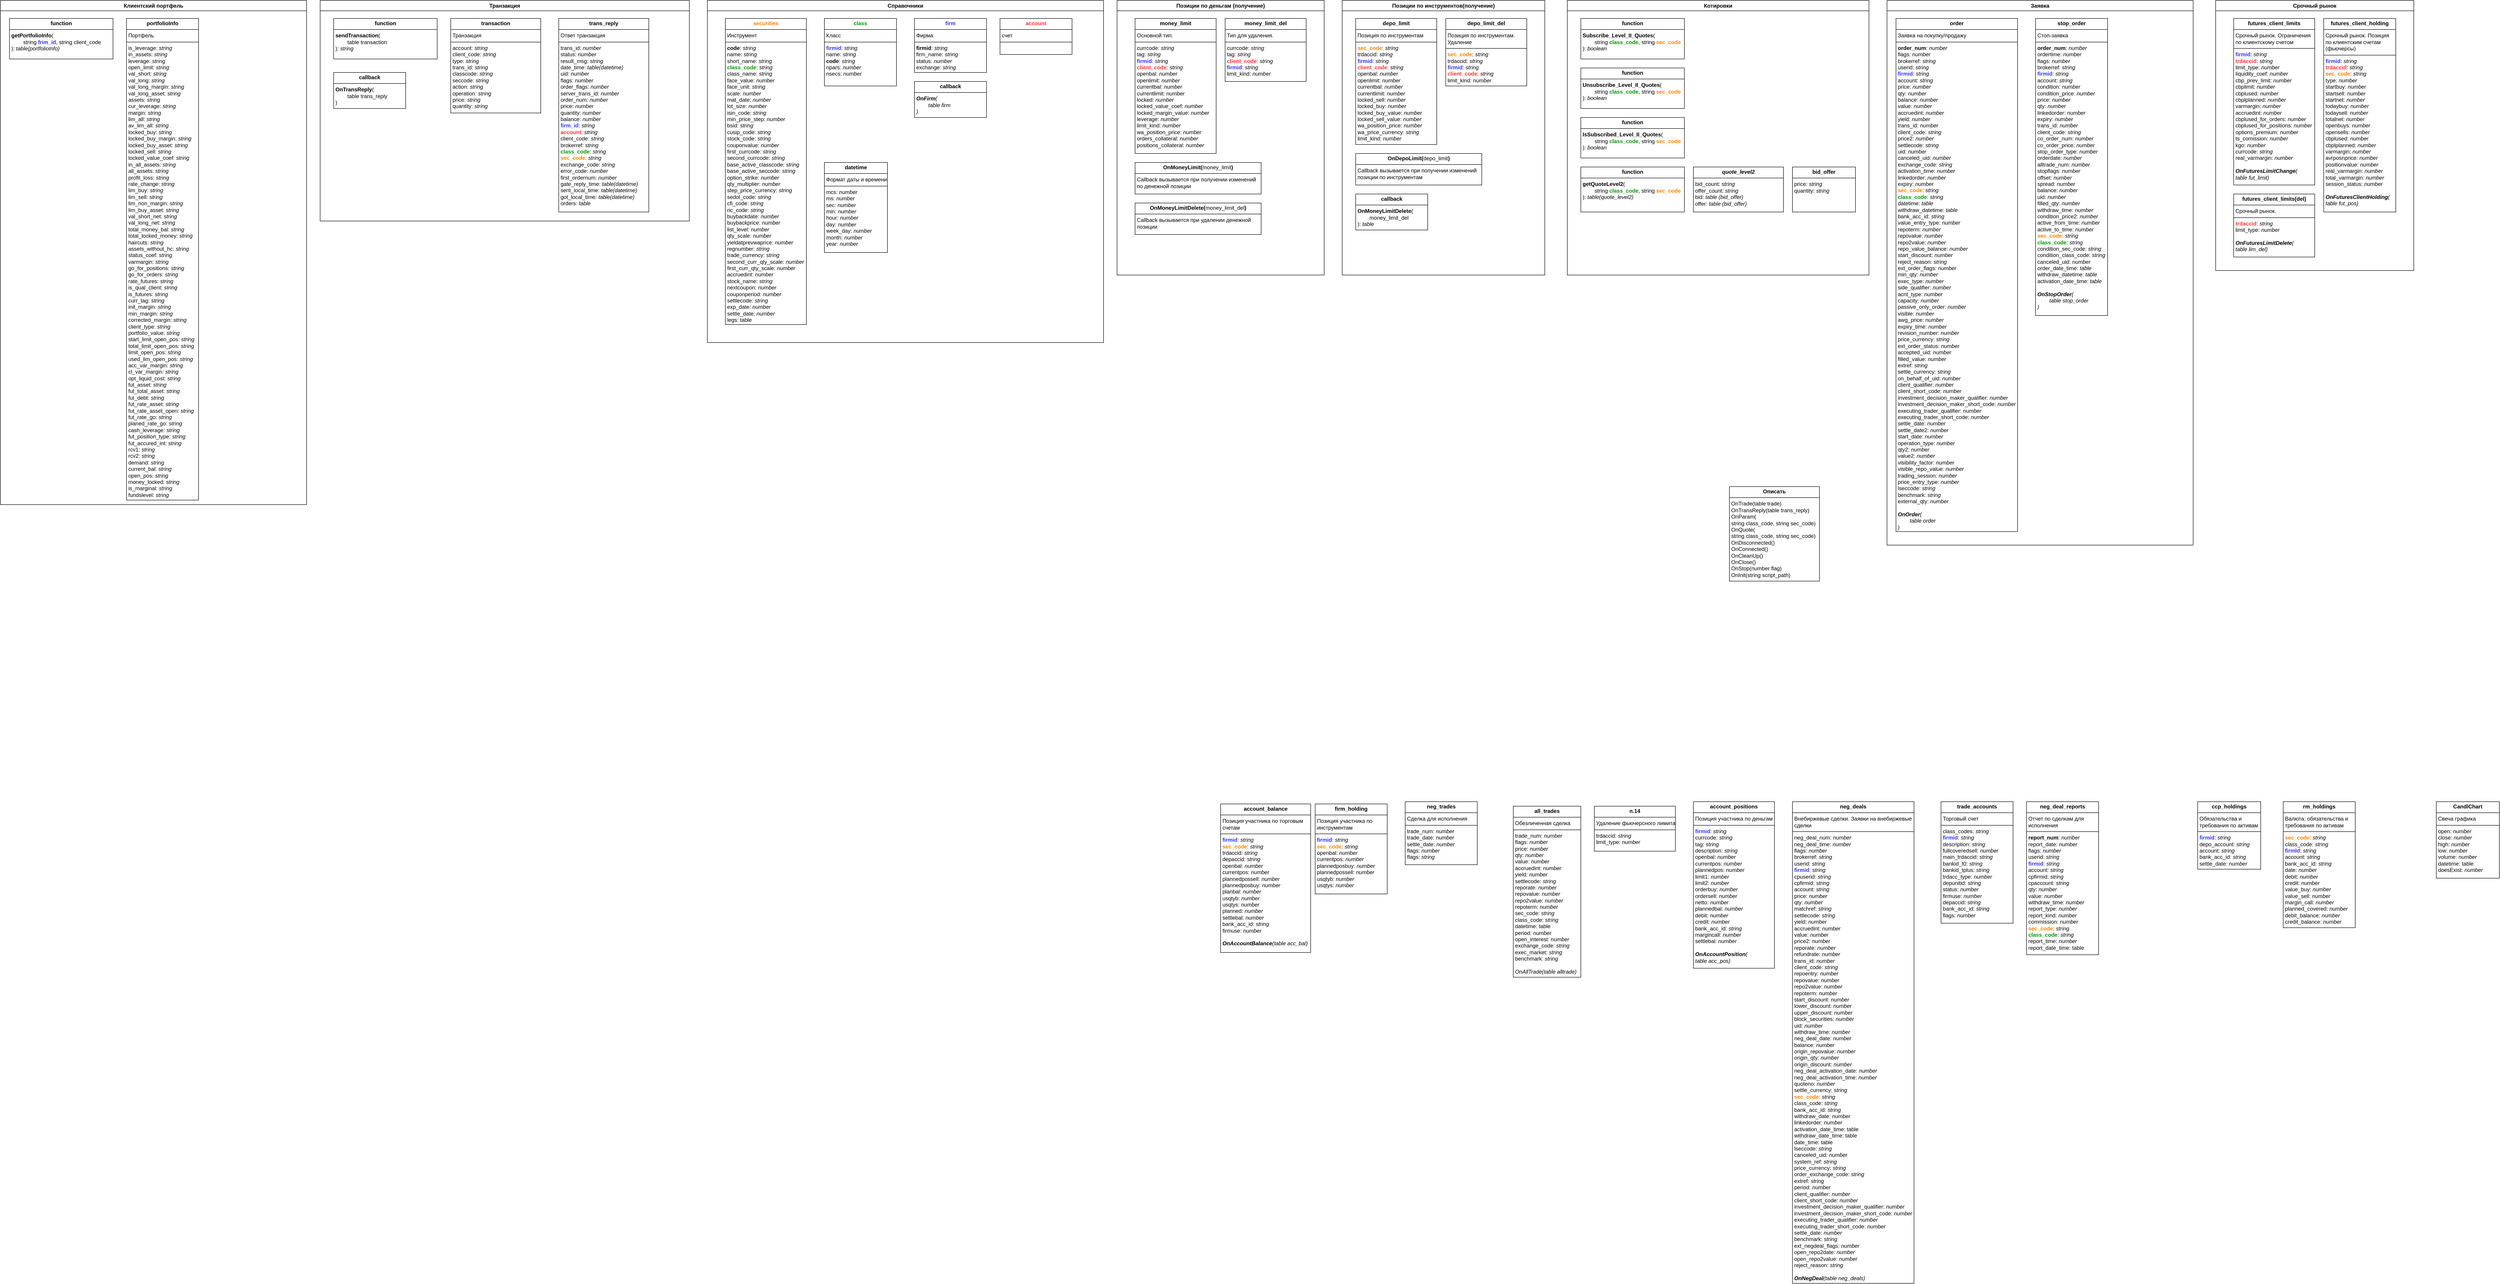 <mxfile version="26.0.5">
  <diagram name="Page-1" id="c4acf3e9-155e-7222-9cf6-157b1a14988f">
    <mxGraphModel dx="2484" dy="3749" grid="1" gridSize="10" guides="1" tooltips="1" connect="1" arrows="1" fold="1" page="1" pageScale="1" pageWidth="850" pageHeight="1100" background="none" math="0" shadow="0">
      <root>
        <mxCell id="0" />
        <mxCell id="1" parent="0" />
        <mxCell id="q_UCc-18Xy8fkIxG4art-5" value="&lt;p style=&quot;margin:0px;margin-top:4px;text-align:center;&quot;&gt;&lt;b&gt;rm_holdings&lt;/b&gt;&lt;/p&gt;&lt;hr size=&quot;1&quot; style=&quot;border-style:solid;&quot;&gt;&lt;p style=&quot;margin:0px;margin-left:4px;&quot;&gt;Валюта: обязательства и требования по активам&lt;/p&gt;&lt;hr size=&quot;1&quot; style=&quot;border-style:solid;&quot;&gt;&lt;p style=&quot;margin:0px;margin-left:4px;&quot;&gt;&lt;b&gt;&lt;font style=&quot;color: rgb(255, 128, 0);&quot;&gt;sec_code&lt;/font&gt;&lt;/b&gt;: &lt;i&gt;string&lt;/i&gt;&lt;/p&gt;&lt;p style=&quot;margin:0px;margin-left:4px;&quot;&gt;class_code:&amp;nbsp;&lt;i style=&quot;background-color: initial;&quot;&gt;string&lt;/i&gt;&lt;/p&gt;&lt;p style=&quot;margin:0px;margin-left:4px;&quot;&gt;&lt;span style=&quot;background-color: initial;&quot;&gt;&lt;b&gt;&lt;font style=&quot;color: rgb(51, 51, 255);&quot;&gt;firmId&lt;/font&gt;&lt;/b&gt;:&amp;nbsp;&lt;/span&gt;&lt;i style=&quot;background-color: initial;&quot;&gt;string&lt;/i&gt;&lt;/p&gt;&lt;p style=&quot;margin:0px;margin-left:4px;&quot;&gt;&lt;span style=&quot;background-color: initial;&quot;&gt;account:&amp;nbsp;&lt;/span&gt;&lt;i style=&quot;background-color: initial;&quot;&gt;string&lt;/i&gt;&lt;/p&gt;&lt;p style=&quot;margin:0px;margin-left:4px;&quot;&gt;&lt;span style=&quot;background-color: initial;&quot;&gt;bank_acc_id:&amp;nbsp;&lt;/span&gt;&lt;i style=&quot;background-color: initial;&quot;&gt;string&lt;/i&gt;&lt;/p&gt;&lt;p style=&quot;margin:0px;margin-left:4px;&quot;&gt;&lt;span style=&quot;background-color: initial;&quot;&gt;date:&amp;nbsp;&lt;/span&gt;&lt;span style=&quot;background-color: initial;&quot;&gt;&lt;i&gt;number&lt;/i&gt;&lt;/span&gt;&lt;/p&gt;&lt;p style=&quot;margin:0px;margin-left:4px;&quot;&gt;&lt;span style=&quot;background-color: initial;&quot;&gt;debit:&amp;nbsp;&lt;/span&gt;&lt;i style=&quot;background-color: initial;&quot;&gt;number&lt;/i&gt;&lt;/p&gt;&lt;p style=&quot;margin:0px;margin-left:4px;&quot;&gt;&lt;span style=&quot;background-color: initial;&quot;&gt;credit:&amp;nbsp;&lt;/span&gt;&lt;i style=&quot;background-color: initial;&quot;&gt;number&lt;/i&gt;&lt;/p&gt;&lt;p style=&quot;margin:0px;margin-left:4px;&quot;&gt;&lt;span style=&quot;background-color: initial;&quot;&gt;value_buy:&amp;nbsp;&lt;/span&gt;&lt;i style=&quot;background-color: initial;&quot;&gt;number&lt;/i&gt;&lt;/p&gt;&lt;p style=&quot;margin:0px;margin-left:4px;&quot;&gt;&lt;span style=&quot;background-color: initial;&quot;&gt;value_sell:&amp;nbsp;&lt;/span&gt;&lt;i style=&quot;background-color: initial;&quot;&gt;number&lt;/i&gt;&lt;/p&gt;&lt;p style=&quot;margin:0px;margin-left:4px;&quot;&gt;&lt;span style=&quot;background-color: initial;&quot;&gt;margin_call:&amp;nbsp;&lt;/span&gt;&lt;i style=&quot;background-color: initial;&quot;&gt;number&lt;/i&gt;&lt;/p&gt;&lt;p style=&quot;margin:0px;margin-left:4px;&quot;&gt;&lt;span style=&quot;background-color: initial;&quot;&gt;planned_covered:&amp;nbsp;&lt;/span&gt;&lt;i style=&quot;background-color: initial;&quot;&gt;number&lt;/i&gt;&lt;/p&gt;&lt;p style=&quot;margin:0px;margin-left:4px;&quot;&gt;&lt;span style=&quot;background-color: initial;&quot;&gt;debit_balance:&amp;nbsp;&lt;/span&gt;&lt;i style=&quot;background-color: initial;&quot;&gt;number&lt;/i&gt;&lt;/p&gt;&lt;p style=&quot;margin:0px;margin-left:4px;&quot;&gt;&lt;span style=&quot;background-color: initial;&quot;&gt;credit_balance:&amp;nbsp;&lt;/span&gt;&lt;i style=&quot;background-color: initial;&quot;&gt;number&lt;/i&gt;&lt;/p&gt;&lt;p style=&quot;margin:0px;margin-left:4px;&quot;&gt;&lt;span style=&quot;background-color: initial;&quot;&gt;&lt;i&gt;&lt;br&gt;&lt;/i&gt;&lt;/span&gt;&lt;/p&gt;" style="verticalAlign=top;align=left;overflow=fill;html=1;whiteSpace=wrap;" parent="1" vertex="1">
          <mxGeometry x="3630" y="-820" width="160" height="280" as="geometry" />
        </mxCell>
        <mxCell id="q_UCc-18Xy8fkIxG4art-7" value="&lt;p style=&quot;margin:0px;margin-top:4px;text-align:center;&quot;&gt;&lt;b&gt;all_trades&lt;/b&gt;&lt;/p&gt;&lt;hr size=&quot;1&quot; style=&quot;border-style:solid;&quot;&gt;&lt;p style=&quot;margin:0px;margin-left:4px;&quot;&gt;Обезличенная сделка&lt;/p&gt;&lt;hr size=&quot;1&quot; style=&quot;border-style:solid;&quot;&gt;&lt;p style=&quot;margin:0px;margin-left:4px;&quot;&gt;trade_num:&amp;nbsp;&lt;i style=&quot;background-color: initial;&quot;&gt;number&lt;/i&gt;&lt;/p&gt;&lt;p style=&quot;margin:0px;margin-left:4px;&quot;&gt;flags:&amp;nbsp;&lt;i style=&quot;background-color: initial;&quot;&gt;number&lt;/i&gt;&lt;/p&gt;&lt;p style=&quot;margin:0px;margin-left:4px;&quot;&gt;&lt;span style=&quot;background-color: initial;&quot;&gt;price:&amp;nbsp;&lt;/span&gt;&lt;i style=&quot;background-color: initial;&quot;&gt;number&lt;/i&gt;&lt;/p&gt;&lt;p style=&quot;margin:0px;margin-left:4px;&quot;&gt;qty:&amp;nbsp;&lt;i style=&quot;background-color: initial;&quot;&gt;number&lt;/i&gt;&lt;/p&gt;&lt;p style=&quot;margin:0px;margin-left:4px;&quot;&gt;&lt;span style=&quot;background-color: initial;&quot;&gt;value:&amp;nbsp;&lt;/span&gt;&lt;i style=&quot;background-color: initial;&quot;&gt;number&lt;/i&gt;&lt;/p&gt;&lt;p style=&quot;margin:0px;margin-left:4px;&quot;&gt;accruedint:&amp;nbsp;&lt;i style=&quot;background-color: initial;&quot;&gt;number&lt;/i&gt;&lt;/p&gt;&lt;p style=&quot;margin:0px;margin-left:4px;&quot;&gt;yield:&amp;nbsp;&lt;i style=&quot;background-color: initial;&quot;&gt;number&lt;/i&gt;&lt;/p&gt;&lt;p style=&quot;margin:0px;margin-left:4px;&quot;&gt;&lt;span style=&quot;background-color: initial;&quot;&gt;settlecode:&amp;nbsp;&lt;/span&gt;&lt;span style=&quot;background-color: initial;&quot;&gt;&lt;i&gt;string&lt;/i&gt;&lt;/span&gt;&lt;/p&gt;&lt;p style=&quot;margin:0px;margin-left:4px;&quot;&gt;reporate:&amp;nbsp;&lt;i style=&quot;background-color: initial;&quot;&gt;number&lt;/i&gt;&lt;/p&gt;&lt;p style=&quot;margin:0px;margin-left:4px;&quot;&gt;&lt;span style=&quot;background-color: initial;&quot;&gt;repovalue:&amp;nbsp;&lt;/span&gt;&lt;i style=&quot;background-color: initial;&quot;&gt;number&lt;/i&gt;&lt;/p&gt;&lt;p style=&quot;margin:0px;margin-left:4px;&quot;&gt;&lt;span style=&quot;background-color: initial;&quot;&gt;repo2value:&amp;nbsp;&lt;/span&gt;&lt;i style=&quot;background-color: initial;&quot;&gt;number&lt;/i&gt;&lt;/p&gt;&lt;p style=&quot;margin:0px;margin-left:4px;&quot;&gt;repoterm:&amp;nbsp;&lt;i style=&quot;background-color: initial;&quot;&gt;number&lt;/i&gt;&lt;/p&gt;&lt;p style=&quot;margin:0px;margin-left:4px;&quot;&gt;&lt;span style=&quot;background-color: initial;&quot;&gt;sec_code:&amp;nbsp;&lt;/span&gt;&lt;i style=&quot;background-color: initial;&quot;&gt;string&lt;/i&gt;&lt;/p&gt;&lt;p style=&quot;margin:0px;margin-left:4px;&quot;&gt;&lt;span style=&quot;background-color: initial;&quot;&gt;class_code:&amp;nbsp;&lt;/span&gt;&lt;i style=&quot;background-color: initial;&quot;&gt;string&lt;/i&gt;&lt;/p&gt;&lt;p style=&quot;margin:0px;margin-left:4px;&quot;&gt;datetime: table&lt;/p&gt;&lt;p style=&quot;margin:0px;margin-left:4px;&quot;&gt;period:&amp;nbsp;&lt;i style=&quot;background-color: initial;&quot;&gt;number&lt;/i&gt;&lt;/p&gt;&lt;p style=&quot;margin:0px;margin-left:4px;&quot;&gt;&lt;span style=&quot;background-color: initial;&quot;&gt;open_interest:&amp;nbsp;&lt;/span&gt;&lt;i style=&quot;background-color: initial;&quot;&gt;number&lt;/i&gt;&lt;/p&gt;&lt;p style=&quot;margin:0px;margin-left:4px;&quot;&gt;exchange_code:&amp;nbsp;&lt;i style=&quot;background-color: initial;&quot;&gt;string&lt;/i&gt;&lt;/p&gt;&lt;p style=&quot;margin:0px;margin-left:4px;&quot;&gt;exec_market:&amp;nbsp;&lt;i style=&quot;background-color: initial;&quot;&gt;string&lt;/i&gt;&lt;/p&gt;&lt;p style=&quot;margin:0px;margin-left:4px;&quot;&gt;&lt;span style=&quot;background-color: initial;&quot;&gt;benchmark:&amp;nbsp;&lt;/span&gt;&lt;i style=&quot;background-color: initial;&quot;&gt;string&lt;/i&gt;&lt;/p&gt;&lt;p style=&quot;margin:0px;margin-left:4px;&quot;&gt;&lt;i style=&quot;background-color: initial;&quot;&gt;&lt;br&gt;&lt;/i&gt;&lt;/p&gt;&lt;p style=&quot;margin:0px;margin-left:4px;&quot;&gt;&lt;i style=&quot;background-color: initial;&quot;&gt;OnAllTrade(table alltrade)&lt;/i&gt;&lt;/p&gt;" style="verticalAlign=top;align=left;overflow=fill;html=1;whiteSpace=wrap;" parent="1" vertex="1">
          <mxGeometry x="1920" y="-810" width="150" height="380" as="geometry" />
        </mxCell>
        <mxCell id="q_UCc-18Xy8fkIxG4art-9" value="&lt;p style=&quot;margin:0px;margin-top:4px;text-align:center;&quot;&gt;&lt;b&gt;account_balance&lt;/b&gt;&lt;/p&gt;&lt;hr size=&quot;1&quot; style=&quot;border-style:solid;&quot;&gt;&lt;p style=&quot;margin:0px;margin-left:4px;&quot;&gt;Позиция участника по торговым счетам&lt;/p&gt;&lt;hr size=&quot;1&quot; style=&quot;border-style:solid;&quot;&gt;&lt;p style=&quot;margin:0px;margin-left:4px;&quot;&gt;&lt;b&gt;&lt;font style=&quot;color: rgb(51, 51, 255);&quot;&gt;firmid&lt;/font&gt;&lt;/b&gt;:&amp;nbsp;&lt;i style=&quot;background-color: initial;&quot;&gt;string&lt;/i&gt;&lt;/p&gt;&lt;p style=&quot;margin:0px;margin-left:4px;&quot;&gt;&lt;span style=&quot;background-color: initial;&quot;&gt;&lt;font style=&quot;color: rgb(255, 128, 0);&quot;&gt;&lt;b&gt;sec_code&lt;/b&gt;&lt;/font&gt;:&amp;nbsp;&lt;/span&gt;&lt;i style=&quot;background-color: initial;&quot;&gt;string&lt;/i&gt;&lt;/p&gt;&lt;p style=&quot;margin:0px;margin-left:4px;&quot;&gt;&lt;span style=&quot;background-color: initial;&quot;&gt;trdaccid:&amp;nbsp;&lt;/span&gt;&lt;i style=&quot;background-color: initial;&quot;&gt;string&lt;/i&gt;&lt;/p&gt;&lt;p style=&quot;margin:0px;margin-left:4px;&quot;&gt;&lt;span style=&quot;background-color: initial;&quot;&gt;depaccid:&amp;nbsp;&lt;/span&gt;&lt;i style=&quot;background-color: initial;&quot;&gt;string&lt;/i&gt;&lt;/p&gt;&lt;p style=&quot;margin:0px;margin-left:4px;&quot;&gt;&lt;span style=&quot;background-color: initial;&quot;&gt;openbal:&amp;nbsp;&lt;/span&gt;&lt;i style=&quot;background-color: initial;&quot;&gt;number&lt;/i&gt;&lt;/p&gt;&lt;p style=&quot;margin:0px;margin-left:4px;&quot;&gt;&lt;span style=&quot;background-color: initial;&quot;&gt;currentpos:&amp;nbsp;&lt;/span&gt;&lt;i style=&quot;background-color: initial;&quot;&gt;number&lt;/i&gt;&lt;/p&gt;&lt;p style=&quot;margin:0px;margin-left:4px;&quot;&gt;&lt;span style=&quot;background-color: initial;&quot;&gt;plannedpossell:&amp;nbsp;&lt;/span&gt;&lt;i style=&quot;background-color: initial;&quot;&gt;number&lt;/i&gt;&lt;/p&gt;&lt;p style=&quot;margin:0px;margin-left:4px;&quot;&gt;&lt;span style=&quot;background-color: initial;&quot;&gt;plannedposbuy:&amp;nbsp;&lt;/span&gt;&lt;i style=&quot;background-color: initial;&quot;&gt;number&lt;/i&gt;&lt;/p&gt;&lt;p style=&quot;margin:0px;margin-left:4px;&quot;&gt;&lt;span style=&quot;background-color: initial;&quot;&gt;planbal:&amp;nbsp;&lt;/span&gt;&lt;i style=&quot;background-color: initial;&quot;&gt;number&lt;/i&gt;&lt;/p&gt;&lt;p style=&quot;margin:0px;margin-left:4px;&quot;&gt;&lt;span style=&quot;background-color: initial;&quot;&gt;usqtyb:&amp;nbsp;&lt;/span&gt;&lt;i style=&quot;background-color: initial;&quot;&gt;number&lt;/i&gt;&lt;/p&gt;&lt;p style=&quot;margin:0px;margin-left:4px;&quot;&gt;&lt;span style=&quot;background-color: initial;&quot;&gt;usqtys:&amp;nbsp;&lt;/span&gt;&lt;i style=&quot;background-color: initial;&quot;&gt;number&lt;/i&gt;&lt;/p&gt;&lt;p style=&quot;margin:0px;margin-left:4px;&quot;&gt;&lt;span style=&quot;background-color: initial;&quot;&gt;planned:&amp;nbsp;&lt;/span&gt;&lt;i style=&quot;background-color: initial;&quot;&gt;number&lt;/i&gt;&lt;/p&gt;&lt;p style=&quot;margin:0px;margin-left:4px;&quot;&gt;&lt;span style=&quot;background-color: initial;&quot;&gt;settlebal:&amp;nbsp;&lt;/span&gt;&lt;i style=&quot;background-color: initial;&quot;&gt;number&lt;/i&gt;&lt;/p&gt;&lt;p style=&quot;margin:0px;margin-left:4px;&quot;&gt;&lt;span style=&quot;background-color: initial;&quot;&gt;bank_acc_id:&amp;nbsp;&lt;/span&gt;&lt;i style=&quot;background-color: initial;&quot;&gt;string&lt;/i&gt;&lt;/p&gt;&lt;p style=&quot;margin:0px;margin-left:4px;&quot;&gt;&lt;span style=&quot;background-color: initial;&quot;&gt;firmuse:&amp;nbsp;&lt;/span&gt;&lt;i style=&quot;background-color: initial;&quot;&gt;number&lt;/i&gt;&lt;/p&gt;&lt;p style=&quot;margin:0px;margin-left:4px;&quot;&gt;&lt;i style=&quot;background-color: initial;&quot;&gt;&lt;br&gt;&lt;/i&gt;&lt;/p&gt;&lt;p style=&quot;margin:0px;margin-left:4px;&quot;&gt;&lt;i&gt;&lt;b&gt;OnAccountBalance&lt;/b&gt;(table acc_bal)&lt;/i&gt;&lt;/p&gt;" style="verticalAlign=top;align=left;overflow=fill;html=1;whiteSpace=wrap;" parent="1" vertex="1">
          <mxGeometry x="1270" y="-815" width="200" height="330" as="geometry" />
        </mxCell>
        <mxCell id="q_UCc-18Xy8fkIxG4art-10" value="&lt;p style=&quot;margin:0px;margin-top:4px;text-align:center;&quot;&gt;&lt;b&gt;firm_holding&lt;/b&gt;&lt;/p&gt;&lt;hr size=&quot;1&quot; style=&quot;border-style:solid;&quot;&gt;&lt;p style=&quot;margin:0px;margin-left:4px;&quot;&gt;Позиция участника по инструментам&lt;/p&gt;&lt;hr size=&quot;1&quot; style=&quot;border-style:solid;&quot;&gt;&lt;p style=&quot;margin:0px;margin-left:4px;&quot;&gt;&lt;b&gt;&lt;font style=&quot;color: rgb(51, 51, 255);&quot;&gt;firmid&lt;/font&gt;&lt;/b&gt;:&amp;nbsp;&lt;i style=&quot;background-color: initial;&quot;&gt;string&lt;/i&gt;&lt;/p&gt;&lt;p style=&quot;margin:0px;margin-left:4px;&quot;&gt;&lt;b&gt;&lt;font style=&quot;color: rgb(255, 128, 0);&quot;&gt;sec_code&lt;/font&gt;&lt;/b&gt;:&amp;nbsp;&lt;i style=&quot;background-color: initial;&quot;&gt;string&lt;/i&gt;&lt;/p&gt;&lt;p style=&quot;margin:0px;margin-left:4px;&quot;&gt;&lt;span style=&quot;background-color: initial;&quot;&gt;openbal:&amp;nbsp;&lt;/span&gt;&lt;i style=&quot;background-color: initial;&quot;&gt;number&lt;/i&gt;&lt;/p&gt;&lt;p style=&quot;margin:0px;margin-left:4px;&quot;&gt;&lt;span style=&quot;background-color: initial;&quot;&gt;currentpos:&amp;nbsp;&lt;/span&gt;&lt;i style=&quot;background-color: initial;&quot;&gt;number&lt;/i&gt;&lt;/p&gt;&lt;p style=&quot;margin:0px;margin-left:4px;&quot;&gt;&lt;span style=&quot;background-color: initial;&quot;&gt;plannedposbuy:&amp;nbsp;&lt;/span&gt;&lt;i style=&quot;background-color: initial;&quot;&gt;number&lt;/i&gt;&lt;/p&gt;&lt;p style=&quot;margin:0px;margin-left:4px;&quot;&gt;&lt;span style=&quot;background-color: initial;&quot;&gt;plannedpossell:&amp;nbsp;&lt;/span&gt;&lt;i style=&quot;background-color: initial;&quot;&gt;number&lt;/i&gt;&lt;/p&gt;&lt;p style=&quot;margin:0px;margin-left:4px;&quot;&gt;&lt;span style=&quot;background-color: initial;&quot;&gt;usqtyb:&amp;nbsp;&lt;/span&gt;&lt;i style=&quot;background-color: initial;&quot;&gt;number&lt;/i&gt;&lt;/p&gt;&lt;p style=&quot;margin:0px;margin-left:4px;&quot;&gt;&lt;span style=&quot;background-color: initial;&quot;&gt;usqtys:&amp;nbsp;&lt;/span&gt;&lt;i style=&quot;background-color: initial;&quot;&gt;number&lt;/i&gt;&lt;/p&gt;" style="verticalAlign=top;align=left;overflow=fill;html=1;whiteSpace=wrap;" parent="1" vertex="1">
          <mxGeometry x="1480" y="-815" width="160" height="200" as="geometry" />
        </mxCell>
        <mxCell id="q_UCc-18Xy8fkIxG4art-16" value="&lt;p style=&quot;margin:0px;margin-top:4px;text-align:center;&quot;&gt;&lt;b&gt;neg_trades&lt;/b&gt;&lt;/p&gt;&lt;hr size=&quot;1&quot; style=&quot;border-style:solid;&quot;&gt;&lt;p style=&quot;margin:0px;margin-left:4px;&quot;&gt;Сделка для исполнения&lt;/p&gt;&lt;hr size=&quot;1&quot; style=&quot;border-style:solid;&quot;&gt;&lt;p style=&quot;margin:0px;margin-left:4px;&quot;&gt;trade_num:&amp;nbsp;&lt;i style=&quot;background-color: initial;&quot;&gt;number&lt;/i&gt;&lt;/p&gt;&lt;p style=&quot;margin:0px;margin-left:4px;&quot;&gt;&lt;span style=&quot;background-color: initial;&quot;&gt;trade_date:&amp;nbsp;&lt;/span&gt;&lt;i style=&quot;background-color: initial;&quot;&gt;number&lt;/i&gt;&lt;/p&gt;&lt;p style=&quot;margin:0px;margin-left:4px;&quot;&gt;&lt;span style=&quot;background-color: initial;&quot;&gt;settle_date:&amp;nbsp;&lt;/span&gt;&lt;i style=&quot;background-color: initial;&quot;&gt;number&lt;/i&gt;&lt;/p&gt;&lt;p style=&quot;margin:0px;margin-left:4px;&quot;&gt;&lt;span style=&quot;background-color: initial;&quot;&gt;flags:&amp;nbsp;&lt;/span&gt;&lt;i style=&quot;background-color: initial;&quot;&gt;number&lt;/i&gt;&lt;/p&gt;&lt;p style=&quot;margin:0px;margin-left:4px;&quot;&gt;&lt;span style=&quot;background-color: initial;&quot;&gt;flags:&amp;nbsp;&lt;/span&gt;&lt;i style=&quot;background-color: initial;&quot;&gt;string&lt;/i&gt;&lt;/p&gt;" style="verticalAlign=top;align=left;overflow=fill;html=1;whiteSpace=wrap;" parent="1" vertex="1">
          <mxGeometry x="1680" y="-820" width="160" height="140" as="geometry" />
        </mxCell>
        <mxCell id="q_UCc-18Xy8fkIxG4art-20" value="&lt;p style=&quot;margin:0px;margin-top:4px;text-align:center;&quot;&gt;&lt;b&gt;п.14&lt;/b&gt;&lt;/p&gt;&lt;hr size=&quot;1&quot; style=&quot;border-style:solid;&quot;&gt;&lt;p style=&quot;margin:0px;margin-left:4px;&quot;&gt;Удаление фьючерсного лимита&lt;/p&gt;&lt;hr size=&quot;1&quot; style=&quot;border-style:solid;&quot;&gt;&lt;p style=&quot;margin:0px;margin-left:4px;&quot;&gt;trdaccid:&amp;nbsp;&lt;i style=&quot;background-color: initial;&quot;&gt;string&lt;/i&gt;&lt;/p&gt;&lt;p style=&quot;margin:0px;margin-left:4px;&quot;&gt;limit_type:&amp;nbsp;&lt;i style=&quot;background-color: initial;&quot;&gt;number&lt;/i&gt;&lt;/p&gt;" style="verticalAlign=top;align=left;overflow=fill;html=1;whiteSpace=wrap;" parent="1" vertex="1">
          <mxGeometry x="2100" y="-810" width="180" height="100" as="geometry" />
        </mxCell>
        <mxCell id="q_UCc-18Xy8fkIxG4art-21" value="&lt;p style=&quot;margin:0px;margin-top:4px;text-align:center;&quot;&gt;&lt;b&gt;account_positions&lt;/b&gt;&lt;/p&gt;&lt;hr size=&quot;1&quot; style=&quot;border-style:solid;&quot;&gt;&lt;p style=&quot;margin:0px;margin-left:4px;&quot;&gt;Позиция участника по деньгам&lt;/p&gt;&lt;hr size=&quot;1&quot; style=&quot;border-style:solid;&quot;&gt;&lt;p style=&quot;margin:0px;margin-left:4px;&quot;&gt;&lt;b&gt;&lt;font style=&quot;color: rgb(51, 51, 255);&quot;&gt;firmid&lt;/font&gt;&lt;/b&gt;:&amp;nbsp;&lt;i style=&quot;background-color: initial;&quot;&gt;string&lt;/i&gt;&lt;/p&gt;&lt;p style=&quot;margin:0px;margin-left:4px;&quot;&gt;&lt;span style=&quot;background-color: initial;&quot;&gt;currcode:&amp;nbsp;&lt;/span&gt;&lt;i style=&quot;background-color: initial;&quot;&gt;string&lt;/i&gt;&lt;/p&gt;&lt;p style=&quot;margin:0px;margin-left:4px;&quot;&gt;tag:&amp;nbsp;&lt;i style=&quot;background-color: initial; color: light-dark(rgb(0, 0, 0), rgb(255, 255, 255));&quot;&gt;string&lt;/i&gt;&lt;/p&gt;&lt;p style=&quot;margin:0px;margin-left:4px;&quot;&gt;&lt;span style=&quot;background-color: initial;&quot;&gt;description:&amp;nbsp;&lt;/span&gt;&lt;i style=&quot;background-color: initial; color: light-dark(rgb(0, 0, 0), rgb(255, 255, 255));&quot;&gt;string&lt;/i&gt;&lt;/p&gt;&lt;p style=&quot;margin:0px;margin-left:4px;&quot;&gt;&lt;span style=&quot;background-color: initial;&quot;&gt;openbal:&amp;nbsp;&lt;/span&gt;&lt;i style=&quot;background-color: initial; color: light-dark(rgb(0, 0, 0), rgb(255, 255, 255));&quot;&gt;number&lt;/i&gt;&lt;/p&gt;&lt;p style=&quot;margin:0px;margin-left:4px;&quot;&gt;&lt;span style=&quot;background-color: initial;&quot;&gt;currentpos:&amp;nbsp;&lt;/span&gt;&lt;i style=&quot;background-color: initial; color: light-dark(rgb(0, 0, 0), rgb(255, 255, 255));&quot;&gt;number&lt;/i&gt;&lt;/p&gt;&lt;p style=&quot;margin:0px;margin-left:4px;&quot;&gt;&lt;span style=&quot;background-color: initial;&quot;&gt;plannedpos:&amp;nbsp;&lt;/span&gt;&lt;i style=&quot;background-color: initial; color: light-dark(rgb(0, 0, 0), rgb(255, 255, 255));&quot;&gt;number&lt;/i&gt;&lt;/p&gt;&lt;p style=&quot;margin:0px;margin-left:4px;&quot;&gt;&lt;span style=&quot;background-color: initial;&quot;&gt;limit1:&amp;nbsp;&lt;/span&gt;&lt;i style=&quot;background-color: initial; color: light-dark(rgb(0, 0, 0), rgb(255, 255, 255));&quot;&gt;number&lt;/i&gt;&lt;/p&gt;&lt;p style=&quot;margin:0px;margin-left:4px;&quot;&gt;&lt;span style=&quot;background-color: initial;&quot;&gt;limit2:&amp;nbsp;&lt;/span&gt;&lt;i style=&quot;color: light-dark(rgb(0, 0, 0), rgb(255, 255, 255)); background-color: initial;&quot;&gt;number&lt;/i&gt;&lt;i style=&quot;background-color: initial; color: light-dark(rgb(0, 0, 0), rgb(255, 255, 255));&quot;&gt;&lt;/i&gt;&lt;/p&gt;&lt;p style=&quot;margin:0px;margin-left:4px;&quot;&gt;orderbuy:&amp;nbsp;&lt;i style=&quot;background-color: initial; color: light-dark(rgb(0, 0, 0), rgb(255, 255, 255));&quot;&gt;number&lt;/i&gt;&lt;/p&gt;&lt;p style=&quot;margin:0px;margin-left:4px;&quot;&gt;&lt;span style=&quot;background-color: initial;&quot;&gt;ordersell:&amp;nbsp;&lt;/span&gt;&lt;i style=&quot;background-color: initial; color: light-dark(rgb(0, 0, 0), rgb(255, 255, 255));&quot;&gt;number&lt;/i&gt;&lt;/p&gt;&lt;p style=&quot;margin:0px;margin-left:4px;&quot;&gt;netto:&amp;nbsp;&lt;i style=&quot;background-color: initial; color: light-dark(rgb(0, 0, 0), rgb(255, 255, 255));&quot;&gt;number&lt;/i&gt;&lt;/p&gt;&lt;p style=&quot;margin:0px;margin-left:4px;&quot;&gt;&lt;span style=&quot;background-color: initial;&quot;&gt;plannedbal:&amp;nbsp;&lt;/span&gt;&lt;i style=&quot;background-color: initial; color: light-dark(rgb(0, 0, 0), rgb(255, 255, 255));&quot;&gt;number&lt;/i&gt;&lt;/p&gt;&lt;p style=&quot;margin:0px;margin-left:4px;&quot;&gt;&lt;span style=&quot;background-color: initial;&quot;&gt;debit:&amp;nbsp;&lt;/span&gt;&lt;i style=&quot;background-color: initial; color: light-dark(rgb(0, 0, 0), rgb(255, 255, 255));&quot;&gt;number&lt;/i&gt;&lt;/p&gt;&lt;p style=&quot;margin:0px;margin-left:4px;&quot;&gt;&lt;span style=&quot;background-color: initial;&quot;&gt;credit:&amp;nbsp;&lt;/span&gt;&lt;i style=&quot;background-color: initial; color: light-dark(rgb(0, 0, 0), rgb(255, 255, 255));&quot;&gt;number&lt;/i&gt;&lt;/p&gt;&lt;p style=&quot;margin:0px;margin-left:4px;&quot;&gt;bank_acc_id:&amp;nbsp;&lt;i style=&quot;background-color: initial; color: light-dark(rgb(0, 0, 0), rgb(255, 255, 255));&quot;&gt;string&lt;/i&gt;&lt;/p&gt;&lt;p style=&quot;margin:0px;margin-left:4px;&quot;&gt;&lt;span style=&quot;background-color: initial;&quot;&gt;margincall:&amp;nbsp;&lt;/span&gt;&lt;i style=&quot;background-color: initial; color: light-dark(rgb(0, 0, 0), rgb(255, 255, 255));&quot;&gt;number&lt;/i&gt;&lt;/p&gt;&lt;p style=&quot;margin:0px;margin-left:4px;&quot;&gt;settlebal:&amp;nbsp;&lt;i style=&quot;background-color: initial; color: light-dark(rgb(0, 0, 0), rgb(255, 255, 255));&quot;&gt;number&lt;/i&gt;&lt;/p&gt;&lt;p style=&quot;margin:0px;margin-left:4px;&quot;&gt;&lt;i style=&quot;background-color: initial; color: light-dark(rgb(0, 0, 0), rgb(255, 255, 255));&quot;&gt;&lt;br&gt;&lt;/i&gt;&lt;/p&gt;&lt;p style=&quot;margin:0px;margin-left:4px;&quot;&gt;&lt;i style=&quot;background-color: initial; color: light-dark(rgb(0, 0, 0), rgb(255, 255, 255));&quot;&gt;&lt;b&gt;OnAccountPosition&lt;/b&gt;(&lt;/i&gt;&lt;/p&gt;&lt;p style=&quot;margin:0px;margin-left:4px;&quot;&gt;&lt;i style=&quot;background-color: initial; color: light-dark(rgb(0, 0, 0), rgb(255, 255, 255));&quot;&gt;table acc_pos)&lt;/i&gt;&lt;/p&gt;" style="verticalAlign=top;align=left;overflow=fill;html=1;whiteSpace=wrap;" parent="1" vertex="1">
          <mxGeometry x="2320" y="-820" width="180" height="370" as="geometry" />
        </mxCell>
        <mxCell id="3bHCue6eLjyrH9lq_57y-1" value="&lt;p style=&quot;margin:0px;margin-top:4px;text-align:center;&quot;&gt;&lt;b&gt;neg_deals&lt;/b&gt;&lt;/p&gt;&lt;hr size=&quot;1&quot; style=&quot;border-style:solid;&quot;&gt;&lt;p style=&quot;margin:0px;margin-left:4px;&quot;&gt;Внебиржевые сделки. Заявки на внебиржевые сделки&lt;/p&gt;&lt;hr size=&quot;1&quot; style=&quot;border-style:solid;&quot;&gt;&lt;p style=&quot;margin:0px;margin-left:4px;&quot;&gt;neg_deal_num:&amp;nbsp;&lt;i style=&quot;background-color: initial; color: light-dark(rgb(0, 0, 0), rgb(255, 255, 255));&quot;&gt;number&lt;/i&gt;&lt;/p&gt;&lt;p style=&quot;margin:0px;margin-left:4px;&quot;&gt;&lt;span style=&quot;background-color: initial;&quot;&gt;neg_deal_time:&amp;nbsp;&lt;/span&gt;&lt;i style=&quot;background-color: initial; color: light-dark(rgb(0, 0, 0), rgb(255, 255, 255));&quot;&gt;number&lt;/i&gt;&lt;/p&gt;&lt;p style=&quot;margin:0px;margin-left:4px;&quot;&gt;&lt;span style=&quot;background-color: initial;&quot;&gt;flags:&amp;nbsp;&lt;/span&gt;&lt;i style=&quot;background-color: initial; color: light-dark(rgb(0, 0, 0), rgb(255, 255, 255));&quot;&gt;number&lt;/i&gt;&lt;/p&gt;&lt;p style=&quot;margin:0px;margin-left:4px;&quot;&gt;&lt;span style=&quot;background-color: initial;&quot;&gt;brokerref:&amp;nbsp;&lt;/span&gt;&lt;i style=&quot;background-color: initial; color: light-dark(rgb(0, 0, 0), rgb(255, 255, 255));&quot;&gt;string&lt;/i&gt;&lt;/p&gt;&lt;p style=&quot;margin:0px;margin-left:4px;&quot;&gt;&lt;span style=&quot;background-color: initial;&quot;&gt;userid:&amp;nbsp;&lt;/span&gt;&lt;i style=&quot;background-color: initial; color: light-dark(rgb(0, 0, 0), rgb(255, 255, 255));&quot;&gt;string&lt;/i&gt;&lt;/p&gt;&lt;p style=&quot;margin:0px;margin-left:4px;&quot;&gt;&lt;b&gt;&lt;font style=&quot;color: rgb(51, 51, 255);&quot;&gt;firmid&lt;/font&gt;&lt;/b&gt;:&amp;nbsp;&lt;i style=&quot;background-color: initial; color: light-dark(rgb(0, 0, 0), rgb(255, 255, 255));&quot;&gt;string&lt;/i&gt;&lt;/p&gt;&lt;p style=&quot;margin:0px;margin-left:4px;&quot;&gt;cpuserid:&amp;nbsp;&lt;i style=&quot;background-color: initial; color: light-dark(rgb(0, 0, 0), rgb(255, 255, 255));&quot;&gt;string&lt;/i&gt;&lt;/p&gt;&lt;p style=&quot;margin:0px;margin-left:4px;&quot;&gt;&lt;span style=&quot;background-color: initial;&quot;&gt;cpfirmid:&amp;nbsp;&lt;/span&gt;&lt;i style=&quot;background-color: initial; color: light-dark(rgb(0, 0, 0), rgb(255, 255, 255));&quot;&gt;string&lt;/i&gt;&lt;/p&gt;&lt;p style=&quot;margin:0px;margin-left:4px;&quot;&gt;&lt;span style=&quot;background-color: initial;&quot;&gt;account:&amp;nbsp;&lt;/span&gt;&lt;i style=&quot;background-color: initial; color: light-dark(rgb(0, 0, 0), rgb(255, 255, 255));&quot;&gt;string&lt;/i&gt;&lt;/p&gt;&lt;p style=&quot;margin:0px;margin-left:4px;&quot;&gt;&lt;span style=&quot;background-color: initial;&quot;&gt;price:&amp;nbsp;&lt;/span&gt;&lt;i style=&quot;background-color: initial; color: light-dark(rgb(0, 0, 0), rgb(255, 255, 255));&quot;&gt;number&lt;/i&gt;&lt;/p&gt;&lt;p style=&quot;margin:0px;margin-left:4px;&quot;&gt;&lt;span style=&quot;background-color: initial;&quot;&gt;qty:&amp;nbsp;&lt;/span&gt;&lt;i style=&quot;background-color: initial; color: light-dark(rgb(0, 0, 0), rgb(255, 255, 255));&quot;&gt;number&lt;/i&gt;&lt;/p&gt;&lt;p style=&quot;margin:0px;margin-left:4px;&quot;&gt;&lt;span style=&quot;background-color: initial;&quot;&gt;matchref:&amp;nbsp;&lt;/span&gt;&lt;i style=&quot;background-color: initial; color: light-dark(rgb(0, 0, 0), rgb(255, 255, 255));&quot;&gt;string&lt;/i&gt;&lt;/p&gt;&lt;p style=&quot;margin:0px;margin-left:4px;&quot;&gt;settlecode:&amp;nbsp;&lt;i style=&quot;background-color: initial; color: light-dark(rgb(0, 0, 0), rgb(255, 255, 255));&quot;&gt;string&lt;/i&gt;&lt;/p&gt;&lt;p style=&quot;margin:0px;margin-left:4px;&quot;&gt;&lt;span style=&quot;background-color: initial;&quot;&gt;yield:&amp;nbsp;&lt;/span&gt;&lt;i style=&quot;background-color: initial; color: light-dark(rgb(0, 0, 0), rgb(255, 255, 255));&quot;&gt;number&lt;/i&gt;&lt;/p&gt;&lt;p style=&quot;margin:0px;margin-left:4px;&quot;&gt;&lt;span style=&quot;background-color: initial;&quot;&gt;accruedint:&amp;nbsp;&lt;/span&gt;&lt;i style=&quot;background-color: initial; color: light-dark(rgb(0, 0, 0), rgb(255, 255, 255));&quot;&gt;number&lt;/i&gt;&lt;/p&gt;&lt;p style=&quot;margin:0px;margin-left:4px;&quot;&gt;value:&amp;nbsp;&lt;i style=&quot;background-color: initial; color: light-dark(rgb(0, 0, 0), rgb(255, 255, 255));&quot;&gt;number&lt;/i&gt;&lt;/p&gt;&lt;p style=&quot;margin:0px;margin-left:4px;&quot;&gt;&lt;span style=&quot;background-color: initial;&quot;&gt;price2:&amp;nbsp;&lt;/span&gt;&lt;i style=&quot;background-color: initial; color: light-dark(rgb(0, 0, 0), rgb(255, 255, 255));&quot;&gt;number&lt;/i&gt;&lt;/p&gt;&lt;p style=&quot;margin:0px;margin-left:4px;&quot;&gt;&lt;span style=&quot;background-color: initial;&quot;&gt;reporate:&amp;nbsp;&lt;/span&gt;&lt;i style=&quot;background-color: initial; color: light-dark(rgb(0, 0, 0), rgb(255, 255, 255));&quot;&gt;number&lt;/i&gt;&lt;/p&gt;&lt;p style=&quot;margin:0px;margin-left:4px;&quot;&gt;&lt;span style=&quot;background-color: initial;&quot;&gt;refundrate:&amp;nbsp;&lt;/span&gt;&lt;i style=&quot;background-color: initial; color: light-dark(rgb(0, 0, 0), rgb(255, 255, 255));&quot;&gt;number&lt;/i&gt;&lt;/p&gt;&lt;p style=&quot;margin:0px;margin-left:4px;&quot;&gt;&lt;span style=&quot;background-color: initial;&quot;&gt;trans_id:&amp;nbsp;&lt;/span&gt;&lt;i style=&quot;background-color: initial; color: light-dark(rgb(0, 0, 0), rgb(255, 255, 255));&quot;&gt;number&lt;/i&gt;&lt;/p&gt;&lt;p style=&quot;margin:0px;margin-left:4px;&quot;&gt;&lt;span style=&quot;background-color: initial;&quot;&gt;client_code:&amp;nbsp;&lt;/span&gt;&lt;i style=&quot;background-color: initial; color: light-dark(rgb(0, 0, 0), rgb(255, 255, 255));&quot;&gt;string&lt;/i&gt;&lt;/p&gt;&lt;p style=&quot;margin:0px;margin-left:4px;&quot;&gt;&lt;span style=&quot;background-color: initial;&quot;&gt;repoentry:&amp;nbsp;&lt;/span&gt;&lt;i style=&quot;background-color: initial; color: light-dark(rgb(0, 0, 0), rgb(255, 255, 255));&quot;&gt;number&lt;/i&gt;&lt;/p&gt;&lt;p style=&quot;margin:0px;margin-left:4px;&quot;&gt;repovalue:&amp;nbsp;&lt;i style=&quot;background-color: initial; color: light-dark(rgb(0, 0, 0), rgb(255, 255, 255));&quot;&gt;number&lt;/i&gt;&lt;/p&gt;&lt;p style=&quot;margin:0px;margin-left:4px;&quot;&gt;repo2value:&amp;nbsp;&lt;i style=&quot;background-color: initial; color: light-dark(rgb(0, 0, 0), rgb(255, 255, 255));&quot;&gt;number&lt;/i&gt;&lt;/p&gt;&lt;p style=&quot;margin:0px;margin-left:4px;&quot;&gt;repoterm:&amp;nbsp;&lt;i style=&quot;background-color: initial; color: light-dark(rgb(0, 0, 0), rgb(255, 255, 255));&quot;&gt;number&lt;/i&gt;&lt;/p&gt;&lt;p style=&quot;margin:0px;margin-left:4px;&quot;&gt;start_discount:&amp;nbsp;&lt;i style=&quot;background-color: initial; color: light-dark(rgb(0, 0, 0), rgb(255, 255, 255));&quot;&gt;number&lt;/i&gt;&lt;/p&gt;&lt;p style=&quot;margin:0px;margin-left:4px;&quot;&gt;lower_discount:&amp;nbsp;&lt;i style=&quot;background-color: initial; color: light-dark(rgb(0, 0, 0), rgb(255, 255, 255));&quot;&gt;number&lt;/i&gt;&lt;/p&gt;&lt;p style=&quot;margin:0px;margin-left:4px;&quot;&gt;&lt;span style=&quot;background-color: initial;&quot;&gt;upper_discount:&amp;nbsp;&lt;/span&gt;&lt;i style=&quot;background-color: initial; color: light-dark(rgb(0, 0, 0), rgb(255, 255, 255));&quot;&gt;number&lt;/i&gt;&lt;/p&gt;&lt;p style=&quot;margin:0px;margin-left:4px;&quot;&gt;block_securities:&amp;nbsp;&lt;i style=&quot;background-color: initial; color: light-dark(rgb(0, 0, 0), rgb(255, 255, 255));&quot;&gt;number&lt;/i&gt;&lt;/p&gt;&lt;p style=&quot;margin:0px;margin-left:4px;&quot;&gt;&lt;span style=&quot;background-color: initial;&quot;&gt;uid:&amp;nbsp;&lt;/span&gt;&lt;i style=&quot;background-color: initial; color: light-dark(rgb(0, 0, 0), rgb(255, 255, 255));&quot;&gt;number&lt;/i&gt;&lt;/p&gt;&lt;p style=&quot;margin:0px;margin-left:4px;&quot;&gt;withdraw_time:&amp;nbsp;&lt;i style=&quot;background-color: initial; color: light-dark(rgb(0, 0, 0), rgb(255, 255, 255));&quot;&gt;number&lt;/i&gt;&lt;/p&gt;&lt;p style=&quot;margin:0px;margin-left:4px;&quot;&gt;&lt;span style=&quot;background-color: initial;&quot;&gt;neg_deal_date:&amp;nbsp;&lt;/span&gt;&lt;i style=&quot;background-color: initial; color: light-dark(rgb(0, 0, 0), rgb(255, 255, 255));&quot;&gt;number&lt;/i&gt;&lt;/p&gt;&lt;p style=&quot;margin:0px;margin-left:4px;&quot;&gt;balance:&amp;nbsp;&lt;i style=&quot;background-color: initial; color: light-dark(rgb(0, 0, 0), rgb(255, 255, 255));&quot;&gt;number&lt;/i&gt;&lt;/p&gt;&lt;p style=&quot;margin:0px;margin-left:4px;&quot;&gt;&lt;span style=&quot;background-color: initial;&quot;&gt;origin_repovalue:&amp;nbsp;&lt;/span&gt;&lt;i style=&quot;background-color: initial; color: light-dark(rgb(0, 0, 0), rgb(255, 255, 255));&quot;&gt;number&lt;/i&gt;&lt;/p&gt;&lt;p style=&quot;margin:0px;margin-left:4px;&quot;&gt;origin_qty:&amp;nbsp;&lt;i style=&quot;background-color: initial; color: light-dark(rgb(0, 0, 0), rgb(255, 255, 255));&quot;&gt;number&lt;/i&gt;&lt;/p&gt;&lt;p style=&quot;margin:0px;margin-left:4px;&quot;&gt;&lt;span style=&quot;background-color: initial;&quot;&gt;origin_discount:&amp;nbsp;&lt;/span&gt;&lt;i style=&quot;background-color: initial; color: light-dark(rgb(0, 0, 0), rgb(255, 255, 255));&quot;&gt;number&lt;/i&gt;&lt;/p&gt;&lt;p style=&quot;margin:0px;margin-left:4px;&quot;&gt;neg_deal_activation_date:&amp;nbsp;&lt;i style=&quot;background-color: initial; color: light-dark(rgb(0, 0, 0), rgb(255, 255, 255));&quot;&gt;number&lt;/i&gt;&lt;/p&gt;&lt;p style=&quot;margin:0px;margin-left:4px;&quot;&gt;neg_deal_activation_time:&amp;nbsp;&lt;i style=&quot;background-color: initial; color: light-dark(rgb(0, 0, 0), rgb(255, 255, 255));&quot;&gt;number&lt;/i&gt;&lt;/p&gt;&lt;p style=&quot;margin:0px;margin-left:4px;&quot;&gt;quoteno:&amp;nbsp;&lt;i style=&quot;background-color: initial; color: light-dark(rgb(0, 0, 0), rgb(255, 255, 255));&quot;&gt;number&lt;/i&gt;&lt;/p&gt;&lt;p style=&quot;margin:0px;margin-left:4px;&quot;&gt;&lt;span style=&quot;background-color: initial;&quot;&gt;settle_currency:&amp;nbsp;&lt;/span&gt;&lt;i style=&quot;background-color: initial; color: light-dark(rgb(0, 0, 0), rgb(255, 255, 255));&quot;&gt;string&lt;/i&gt;&lt;/p&gt;&lt;p style=&quot;margin:0px;margin-left:4px;&quot;&gt;&lt;span style=&quot;background-color: initial;&quot;&gt;&lt;b&gt;&lt;font style=&quot;color: rgb(255, 128, 0);&quot;&gt;sec_code&lt;/font&gt;&lt;/b&gt;:&amp;nbsp;&lt;/span&gt;&lt;i style=&quot;background-color: initial; color: light-dark(rgb(0, 0, 0), rgb(255, 255, 255));&quot;&gt;string&lt;/i&gt;&lt;/p&gt;&lt;p style=&quot;margin:0px;margin-left:4px;&quot;&gt;&lt;span style=&quot;background-color: initial;&quot;&gt;class_code:&amp;nbsp;&lt;/span&gt;&lt;i style=&quot;background-color: initial; color: light-dark(rgb(0, 0, 0), rgb(255, 255, 255));&quot;&gt;string&lt;/i&gt;&lt;/p&gt;&lt;p style=&quot;margin:0px;margin-left:4px;&quot;&gt;&lt;span style=&quot;background-color: initial;&quot;&gt;bank_acc_id:&amp;nbsp;&lt;/span&gt;&lt;i style=&quot;background-color: initial; color: light-dark(rgb(0, 0, 0), rgb(255, 255, 255));&quot;&gt;string&lt;/i&gt;&lt;/p&gt;&lt;p style=&quot;margin:0px;margin-left:4px;&quot;&gt;&lt;span style=&quot;background-color: initial;&quot;&gt;withdraw_date:&amp;nbsp;&lt;/span&gt;&lt;i style=&quot;background-color: initial; color: light-dark(rgb(0, 0, 0), rgb(255, 255, 255));&quot;&gt;number&lt;/i&gt;&lt;/p&gt;&lt;p style=&quot;margin:0px;margin-left:4px;&quot;&gt;&lt;span style=&quot;background-color: initial;&quot;&gt;linkedorder:&amp;nbsp;&lt;/span&gt;&lt;i style=&quot;background-color: initial; color: light-dark(rgb(0, 0, 0), rgb(255, 255, 255));&quot;&gt;number&lt;/i&gt;&lt;/p&gt;&lt;p style=&quot;margin:0px;margin-left:4px;&quot;&gt;&lt;span style=&quot;background-color: initial;&quot;&gt;activation_date_time: table&lt;/span&gt;&lt;/p&gt;&lt;p style=&quot;margin:0px;margin-left:4px;&quot;&gt;&lt;span style=&quot;background-color: initial;&quot;&gt;withdraw_date_time: table&lt;/span&gt;&lt;/p&gt;&lt;p style=&quot;margin:0px;margin-left:4px;&quot;&gt;&lt;span style=&quot;background-color: initial;&quot;&gt;date_time: table&lt;/span&gt;&lt;/p&gt;&lt;p style=&quot;margin:0px;margin-left:4px;&quot;&gt;&lt;span style=&quot;background-color: initial;&quot;&gt;lseccode:&amp;nbsp;&lt;/span&gt;&lt;i style=&quot;background-color: initial; color: light-dark(rgb(0, 0, 0), rgb(255, 255, 255));&quot;&gt;string&lt;/i&gt;&lt;/p&gt;&lt;p style=&quot;margin:0px;margin-left:4px;&quot;&gt;&lt;span style=&quot;background-color: initial;&quot;&gt;canceled_uid:&amp;nbsp;&lt;/span&gt;&lt;i style=&quot;background-color: initial; color: light-dark(rgb(0, 0, 0), rgb(255, 255, 255));&quot;&gt;number&lt;/i&gt;&lt;/p&gt;&lt;p style=&quot;margin:0px;margin-left:4px;&quot;&gt;system_ref:&amp;nbsp;&lt;i style=&quot;background-color: initial; color: light-dark(rgb(0, 0, 0), rgb(255, 255, 255));&quot;&gt;string&lt;/i&gt;&lt;/p&gt;&lt;p style=&quot;margin:0px;margin-left:4px;&quot;&gt;&lt;span style=&quot;background-color: initial;&quot;&gt;price_currency:&amp;nbsp;&lt;/span&gt;&lt;i style=&quot;background-color: initial; color: light-dark(rgb(0, 0, 0), rgb(255, 255, 255));&quot;&gt;string&lt;/i&gt;&lt;/p&gt;&lt;p style=&quot;margin:0px;margin-left:4px;&quot;&gt;&lt;span style=&quot;background-color: initial;&quot;&gt;order_exchange_code:&amp;nbsp;&lt;/span&gt;&lt;i style=&quot;background-color: initial; color: light-dark(rgb(0, 0, 0), rgb(255, 255, 255));&quot;&gt;string&lt;/i&gt;&lt;/p&gt;&lt;p style=&quot;margin:0px;margin-left:4px;&quot;&gt;&lt;span style=&quot;background-color: initial;&quot;&gt;extref:&amp;nbsp;&lt;/span&gt;&lt;i style=&quot;background-color: initial; color: light-dark(rgb(0, 0, 0), rgb(255, 255, 255));&quot;&gt;string&lt;/i&gt;&lt;/p&gt;&lt;p style=&quot;margin:0px;margin-left:4px;&quot;&gt;&lt;span style=&quot;background-color: initial;&quot;&gt;period:&amp;nbsp;&lt;/span&gt;&lt;i style=&quot;background-color: initial; color: light-dark(rgb(0, 0, 0), rgb(255, 255, 255));&quot;&gt;number&lt;/i&gt;&lt;/p&gt;&lt;p style=&quot;margin:0px;margin-left:4px;&quot;&gt;&lt;span style=&quot;background-color: initial;&quot;&gt;client_qualifier:&amp;nbsp;&lt;/span&gt;&lt;i style=&quot;background-color: initial; color: light-dark(rgb(0, 0, 0), rgb(255, 255, 255));&quot;&gt;number&lt;/i&gt;&lt;/p&gt;&lt;p style=&quot;margin:0px;margin-left:4px;&quot;&gt;&lt;span style=&quot;background-color: initial;&quot;&gt;client_short_code:&amp;nbsp;&lt;/span&gt;&lt;i style=&quot;background-color: initial; color: light-dark(rgb(0, 0, 0), rgb(255, 255, 255));&quot;&gt;number&lt;/i&gt;&lt;/p&gt;&lt;p style=&quot;margin:0px;margin-left:4px;&quot;&gt;&lt;span style=&quot;background-color: initial;&quot;&gt;investment_decision_maker_qualifier:&lt;/span&gt;&lt;i style=&quot;background-color: initial;&quot;&gt;&amp;nbsp;&lt;/i&gt;&lt;i style=&quot;background-color: initial; color: light-dark(rgb(0, 0, 0), rgb(255, 255, 255));&quot;&gt;number&lt;/i&gt;&lt;/p&gt;&lt;p style=&quot;margin:0px;margin-left:4px;&quot;&gt;&lt;span style=&quot;background-color: initial;&quot;&gt;investment_decision_maker_short_code:&lt;/span&gt;&lt;i style=&quot;background-color: initial;&quot;&gt;&amp;nbsp;&lt;/i&gt;&lt;i style=&quot;background-color: initial; color: light-dark(rgb(0, 0, 0), rgb(255, 255, 255));&quot;&gt;number&lt;/i&gt;&lt;/p&gt;&lt;p style=&quot;margin:0px;margin-left:4px;&quot;&gt;&lt;span style=&quot;background-color: initial;&quot;&gt;executing_trader_qualifier:&amp;nbsp;&lt;/span&gt;&lt;i style=&quot;background-color: initial; color: light-dark(rgb(0, 0, 0), rgb(255, 255, 255));&quot;&gt;number&lt;/i&gt;&lt;/p&gt;&lt;p style=&quot;margin:0px;margin-left:4px;&quot;&gt;&lt;span style=&quot;background-color: initial;&quot;&gt;executing_trader_short_code:&amp;nbsp;&lt;/span&gt;&lt;i style=&quot;background-color: initial; color: light-dark(rgb(0, 0, 0), rgb(255, 255, 255));&quot;&gt;number&lt;/i&gt;&lt;/p&gt;&lt;p style=&quot;margin:0px;margin-left:4px;&quot;&gt;&lt;span style=&quot;background-color: initial;&quot;&gt;settle_date:&amp;nbsp;&lt;/span&gt;&lt;i style=&quot;background-color: initial; color: light-dark(rgb(0, 0, 0), rgb(255, 255, 255));&quot;&gt;number&lt;/i&gt;&lt;/p&gt;&lt;p style=&quot;margin:0px;margin-left:4px;&quot;&gt;&lt;span style=&quot;background-color: initial;&quot;&gt;benchmark:&amp;nbsp;&lt;/span&gt;&lt;i style=&quot;background-color: transparent; color: light-dark(rgb(0, 0, 0), rgb(255, 255, 255));&quot;&gt;string&lt;/i&gt;&lt;/p&gt;&lt;p style=&quot;margin:0px;margin-left:4px;&quot;&gt;ext_negdeal_flags:&amp;nbsp;&lt;i style=&quot;background-color: initial; color: light-dark(rgb(0, 0, 0), rgb(255, 255, 255));&quot;&gt;number&lt;/i&gt;&lt;/p&gt;&lt;p style=&quot;margin:0px;margin-left:4px;&quot;&gt;open_repo2date:&amp;nbsp;&lt;i style=&quot;background-color: initial; color: light-dark(rgb(0, 0, 0), rgb(255, 255, 255));&quot;&gt;number&lt;/i&gt;&lt;/p&gt;&lt;p style=&quot;margin:0px;margin-left:4px;&quot;&gt;open_repo2value:&amp;nbsp;&lt;i style=&quot;background-color: initial; color: light-dark(rgb(0, 0, 0), rgb(255, 255, 255));&quot;&gt;number&lt;/i&gt;&lt;/p&gt;&lt;p style=&quot;margin:0px;margin-left:4px;&quot;&gt;reject_reason:&amp;nbsp;&lt;i style=&quot;background-color: transparent; color: light-dark(rgb(0, 0, 0), rgb(255, 255, 255));&quot;&gt;string&lt;/i&gt;&lt;/p&gt;&lt;p style=&quot;margin:0px;margin-left:4px;&quot;&gt;&lt;i style=&quot;background-color: transparent; color: light-dark(rgb(0, 0, 0), rgb(255, 255, 255));&quot;&gt;&lt;br&gt;&lt;/i&gt;&lt;/p&gt;&lt;p style=&quot;margin:0px;margin-left:4px;&quot;&gt;&lt;i&gt;&lt;b&gt;OnNegDeal&lt;/b&gt;(table neg_deals)&lt;/i&gt;&lt;/p&gt;" style="verticalAlign=top;align=left;overflow=fill;html=1;whiteSpace=wrap;" parent="1" vertex="1">
          <mxGeometry x="2540" y="-820" width="270" height="1070" as="geometry" />
        </mxCell>
        <mxCell id="3bHCue6eLjyrH9lq_57y-2" value="&lt;p style=&quot;margin:0px;margin-top:4px;text-align:center;&quot;&gt;&lt;b&gt;trade_accounts&lt;/b&gt;&lt;/p&gt;&lt;hr size=&quot;1&quot; style=&quot;border-style:solid;&quot;&gt;&lt;p style=&quot;margin:0px;margin-left:4px;&quot;&gt;Торговый счет&lt;/p&gt;&lt;hr size=&quot;1&quot; style=&quot;border-style:solid;&quot;&gt;&lt;p style=&quot;margin:0px;margin-left:4px;&quot;&gt;class_codes:&amp;nbsp;&lt;i style=&quot;background-color: initial; color: light-dark(rgb(0, 0, 0), rgb(255, 255, 255));&quot;&gt;string&lt;/i&gt;&lt;/p&gt;&lt;p style=&quot;margin:0px;margin-left:4px;&quot;&gt;&lt;span style=&quot;background-color: initial;&quot;&gt;&lt;b&gt;&lt;font style=&quot;color: rgb(51, 51, 255);&quot;&gt;firmid&lt;/font&gt;&lt;/b&gt;:&amp;nbsp;&lt;/span&gt;&lt;i style=&quot;background-color: initial; color: light-dark(rgb(0, 0, 0), rgb(255, 255, 255));&quot;&gt;string&lt;/i&gt;&lt;/p&gt;&lt;p style=&quot;margin:0px;margin-left:4px;&quot;&gt;&lt;span style=&quot;background-color: initial;&quot;&gt;description:&amp;nbsp;&lt;/span&gt;&lt;i style=&quot;background-color: initial; color: light-dark(rgb(0, 0, 0), rgb(255, 255, 255));&quot;&gt;string&lt;/i&gt;&lt;/p&gt;&lt;p style=&quot;margin:0px;margin-left:4px;&quot;&gt;fullcoveredsell:&amp;nbsp;&lt;i style=&quot;background-color: initial; color: light-dark(rgb(0, 0, 0), rgb(255, 255, 255));&quot;&gt;number&lt;/i&gt;&lt;/p&gt;&lt;p style=&quot;margin:0px;margin-left:4px;&quot;&gt;main_trdaccid:&amp;nbsp;&lt;i style=&quot;background-color: initial; color: light-dark(rgb(0, 0, 0), rgb(255, 255, 255));&quot;&gt;string&lt;/i&gt;&lt;/p&gt;&lt;p style=&quot;margin:0px;margin-left:4px;&quot;&gt;bankid_t0:&amp;nbsp;&lt;i style=&quot;background-color: initial; color: light-dark(rgb(0, 0, 0), rgb(255, 255, 255));&quot;&gt;string&lt;/i&gt;&lt;/p&gt;&lt;p style=&quot;margin:0px;margin-left:4px;&quot;&gt;bankid_tplus:&amp;nbsp;&lt;i style=&quot;background-color: initial; color: light-dark(rgb(0, 0, 0), rgb(255, 255, 255));&quot;&gt;string&lt;/i&gt;&lt;/p&gt;&lt;p style=&quot;margin:0px;margin-left:4px;&quot;&gt;trdacc_type:&amp;nbsp;&lt;i style=&quot;background-color: initial; color: light-dark(rgb(0, 0, 0), rgb(255, 255, 255));&quot;&gt;number&lt;/i&gt;&lt;/p&gt;&lt;p style=&quot;margin:0px;margin-left:4px;&quot;&gt;depunitid:&amp;nbsp;&lt;i style=&quot;background-color: initial; color: light-dark(rgb(0, 0, 0), rgb(255, 255, 255));&quot;&gt;string&lt;/i&gt;&lt;/p&gt;&lt;p style=&quot;margin:0px;margin-left:4px;&quot;&gt;status:&amp;nbsp;&lt;i style=&quot;background-color: initial; color: light-dark(rgb(0, 0, 0), rgb(255, 255, 255));&quot;&gt;number&lt;/i&gt;&lt;/p&gt;&lt;p style=&quot;margin:0px;margin-left:4px;&quot;&gt;firmuse:&amp;nbsp;&lt;i style=&quot;background-color: initial; color: light-dark(rgb(0, 0, 0), rgb(255, 255, 255));&quot;&gt;number&lt;/i&gt;&lt;/p&gt;&lt;p style=&quot;margin:0px;margin-left:4px;&quot;&gt;&lt;span style=&quot;background-color: initial;&quot;&gt;depaccid:&amp;nbsp;&lt;/span&gt;&lt;i style=&quot;background-color: initial; color: light-dark(rgb(0, 0, 0), rgb(255, 255, 255));&quot;&gt;string&lt;/i&gt;&lt;/p&gt;&lt;p style=&quot;margin:0px;margin-left:4px;&quot;&gt;&lt;span style=&quot;background-color: initial;&quot;&gt;bank_acc_id:&amp;nbsp;&lt;/span&gt;&lt;i style=&quot;background-color: initial; color: light-dark(rgb(0, 0, 0), rgb(255, 255, 255));&quot;&gt;string&lt;/i&gt;&lt;/p&gt;&lt;p style=&quot;margin:0px;margin-left:4px;&quot;&gt;&lt;span style=&quot;background-color: initial;&quot;&gt;flags:&amp;nbsp;&lt;/span&gt;&lt;i style=&quot;background-color: initial; color: light-dark(rgb(0, 0, 0), rgb(255, 255, 255));&quot;&gt;number&lt;/i&gt;&lt;/p&gt;" style="verticalAlign=top;align=left;overflow=fill;html=1;whiteSpace=wrap;" parent="1" vertex="1">
          <mxGeometry x="2870" y="-820" width="160" height="270" as="geometry" />
        </mxCell>
        <mxCell id="3bHCue6eLjyrH9lq_57y-3" value="&lt;p style=&quot;margin:0px;margin-top:4px;text-align:center;&quot;&gt;&lt;b&gt;neg_deal_reports&lt;/b&gt;&lt;/p&gt;&lt;hr size=&quot;1&quot; style=&quot;border-style:solid;&quot;&gt;&lt;p style=&quot;margin:0px;margin-left:4px;&quot;&gt;Отчет по сделкам для исполнения&lt;/p&gt;&lt;hr size=&quot;1&quot; style=&quot;border-style:solid;&quot;&gt;&lt;p style=&quot;margin:0px;margin-left:4px;&quot;&gt;&lt;b&gt;report_num&lt;/b&gt;:&amp;nbsp;&lt;i style=&quot;background-color: initial; color: light-dark(rgb(0, 0, 0), rgb(255, 255, 255));&quot;&gt;number&lt;/i&gt;&lt;/p&gt;&lt;p style=&quot;margin:0px;margin-left:4px;&quot;&gt;report_date:&amp;nbsp;&lt;i style=&quot;background-color: initial; color: light-dark(rgb(0, 0, 0), rgb(255, 255, 255));&quot;&gt;number&lt;/i&gt;&lt;/p&gt;&lt;p style=&quot;margin:0px;margin-left:4px;&quot;&gt;flags:&amp;nbsp;&lt;i style=&quot;background-color: initial; color: light-dark(rgb(0, 0, 0), rgb(255, 255, 255));&quot;&gt;number&lt;/i&gt;&lt;/p&gt;&lt;p style=&quot;margin:0px;margin-left:4px;&quot;&gt;&lt;span style=&quot;background-color: initial;&quot;&gt;userid:&amp;nbsp;&lt;/span&gt;&lt;i style=&quot;background-color: initial; color: light-dark(rgb(0, 0, 0), rgb(255, 255, 255));&quot;&gt;string&lt;/i&gt;&lt;/p&gt;&lt;p style=&quot;margin:0px;margin-left:4px;&quot;&gt;&lt;span style=&quot;background-color: initial;&quot;&gt;&lt;b&gt;&lt;font style=&quot;color: rgb(51, 51, 255);&quot;&gt;firmid&lt;/font&gt;&lt;/b&gt;:&amp;nbsp;&lt;/span&gt;&lt;i style=&quot;background-color: initial; color: light-dark(rgb(0, 0, 0), rgb(255, 255, 255));&quot;&gt;string&lt;/i&gt;&lt;/p&gt;&lt;p style=&quot;margin:0px;margin-left:4px;&quot;&gt;&lt;span style=&quot;background-color: initial;&quot;&gt;account:&amp;nbsp;&lt;/span&gt;&lt;i style=&quot;background-color: initial; color: light-dark(rgb(0, 0, 0), rgb(255, 255, 255));&quot;&gt;string&lt;/i&gt;&lt;/p&gt;&lt;p style=&quot;margin:0px;margin-left:4px;&quot;&gt;&lt;span style=&quot;background-color: initial;&quot;&gt;cpfirmid:&amp;nbsp;&lt;/span&gt;&lt;i style=&quot;background-color: initial; color: light-dark(rgb(0, 0, 0), rgb(255, 255, 255));&quot;&gt;string&lt;/i&gt;&lt;/p&gt;&lt;p style=&quot;margin:0px;margin-left:4px;&quot;&gt;&lt;span style=&quot;background-color: initial;&quot;&gt;cpaccount:&amp;nbsp;&lt;/span&gt;&lt;i style=&quot;background-color: initial; color: light-dark(rgb(0, 0, 0), rgb(255, 255, 255));&quot;&gt;string&lt;/i&gt;&lt;/p&gt;&lt;p style=&quot;margin:0px;margin-left:4px;&quot;&gt;qty:&amp;nbsp;&lt;i style=&quot;background-color: initial; color: light-dark(rgb(0, 0, 0), rgb(255, 255, 255));&quot;&gt;number&lt;/i&gt;&lt;/p&gt;&lt;p style=&quot;margin:0px;margin-left:4px;&quot;&gt;&lt;span style=&quot;background-color: initial;&quot;&gt;value:&amp;nbsp;&lt;/span&gt;&lt;i style=&quot;background-color: initial; color: light-dark(rgb(0, 0, 0), rgb(255, 255, 255));&quot;&gt;number&lt;/i&gt;&lt;/p&gt;&lt;p style=&quot;margin:0px;margin-left:4px;&quot;&gt;withdraw_time:&amp;nbsp;&lt;i style=&quot;background-color: initial; color: light-dark(rgb(0, 0, 0), rgb(255, 255, 255));&quot;&gt;number&lt;/i&gt;&lt;/p&gt;&lt;p style=&quot;margin:0px;margin-left:4px;&quot;&gt;report_type:&amp;nbsp;&lt;i style=&quot;background-color: initial; color: light-dark(rgb(0, 0, 0), rgb(255, 255, 255));&quot;&gt;number&lt;/i&gt;&lt;/p&gt;&lt;p style=&quot;margin:0px;margin-left:4px;&quot;&gt;report_kind:&amp;nbsp;&lt;i style=&quot;background-color: initial; color: light-dark(rgb(0, 0, 0), rgb(255, 255, 255));&quot;&gt;number&lt;/i&gt;&lt;/p&gt;&lt;p style=&quot;margin:0px;margin-left:4px;&quot;&gt;commission:&amp;nbsp;&lt;i style=&quot;background-color: initial; color: light-dark(rgb(0, 0, 0), rgb(255, 255, 255));&quot;&gt;number&lt;/i&gt;&lt;/p&gt;&lt;p style=&quot;margin:0px;margin-left:4px;&quot;&gt;&lt;b&gt;&lt;font style=&quot;color: rgb(255, 128, 0);&quot;&gt;sec_code&lt;/font&gt;&lt;/b&gt;:&amp;nbsp;&lt;i style=&quot;background-color: initial; color: light-dark(rgb(0, 0, 0), rgb(255, 255, 255));&quot;&gt;string&lt;/i&gt;&lt;/p&gt;&lt;p style=&quot;margin:0px;margin-left:4px;&quot;&gt;&lt;font style=&quot;color: rgb(0, 153, 0);&quot;&gt;&lt;b&gt;class_code&lt;/b&gt;&lt;/font&gt;:&amp;nbsp;&lt;i style=&quot;background-color: initial; color: light-dark(rgb(0, 0, 0), rgb(255, 255, 255));&quot;&gt;string&lt;/i&gt;&lt;/p&gt;&lt;p style=&quot;margin:0px;margin-left:4px;&quot;&gt;report_time:&amp;nbsp;&lt;i style=&quot;background-color: initial; color: light-dark(rgb(0, 0, 0), rgb(255, 255, 255));&quot;&gt;number&lt;/i&gt;&lt;/p&gt;&lt;p style=&quot;margin:0px;margin-left:4px;&quot;&gt;report_date_time: table&lt;/p&gt;" style="verticalAlign=top;align=left;overflow=fill;html=1;whiteSpace=wrap;" parent="1" vertex="1">
          <mxGeometry x="3060" y="-820" width="160" height="340" as="geometry" />
        </mxCell>
        <mxCell id="3bHCue6eLjyrH9lq_57y-5" value="&lt;p style=&quot;margin:0px;margin-top:4px;text-align:center;&quot;&gt;&lt;b&gt;CandlChart&lt;/b&gt;&lt;/p&gt;&lt;hr size=&quot;1&quot; style=&quot;border-style:solid;&quot;&gt;&lt;p style=&quot;margin:0px;margin-left:4px;&quot;&gt;Свеча графика&lt;/p&gt;&lt;hr size=&quot;1&quot; style=&quot;border-style:solid;&quot;&gt;&lt;p style=&quot;margin:0px;margin-left:4px;&quot;&gt;open:&amp;nbsp;&lt;i style=&quot;background-color: initial; color: light-dark(rgb(0, 0, 0), rgb(255, 255, 255));&quot;&gt;number&lt;/i&gt;&lt;/p&gt;&lt;p style=&quot;margin:0px;margin-left:4px;&quot;&gt;&lt;span style=&quot;background-color: initial;&quot;&gt;close:&amp;nbsp;&lt;/span&gt;&lt;i style=&quot;background-color: initial; color: light-dark(rgb(0, 0, 0), rgb(255, 255, 255));&quot;&gt;number&lt;/i&gt;&lt;/p&gt;&lt;p style=&quot;margin:0px;margin-left:4px;&quot;&gt;&lt;span style=&quot;background-color: initial;&quot;&gt;high:&amp;nbsp;&lt;/span&gt;&lt;i style=&quot;background-color: initial; color: light-dark(rgb(0, 0, 0), rgb(255, 255, 255));&quot;&gt;number&lt;/i&gt;&lt;/p&gt;&lt;p style=&quot;margin:0px;margin-left:4px;&quot;&gt;low:&amp;nbsp;&lt;i style=&quot;background-color: initial; color: light-dark(rgb(0, 0, 0), rgb(255, 255, 255));&quot;&gt;number&lt;/i&gt;&lt;/p&gt;&lt;p style=&quot;margin:0px;margin-left:4px;&quot;&gt;volume:&amp;nbsp;&lt;i style=&quot;background-color: initial; color: light-dark(rgb(0, 0, 0), rgb(255, 255, 255));&quot;&gt;number&lt;/i&gt;&lt;/p&gt;&lt;p style=&quot;margin:0px;margin-left:4px;&quot;&gt;datetime: table&lt;/p&gt;&lt;p style=&quot;margin:0px;margin-left:4px;&quot;&gt;doesExist:&amp;nbsp;&lt;i style=&quot;background-color: initial; color: light-dark(rgb(0, 0, 0), rgb(255, 255, 255));&quot;&gt;number&lt;/i&gt;&lt;/p&gt;" style="verticalAlign=top;align=left;overflow=fill;html=1;whiteSpace=wrap;" parent="1" vertex="1">
          <mxGeometry x="3970" y="-820" width="140" height="170" as="geometry" />
        </mxCell>
        <mxCell id="3bHCue6eLjyrH9lq_57y-8" value="&lt;p style=&quot;margin:0px;margin-top:4px;text-align:center;&quot;&gt;&lt;b&gt;ccp_holdings&lt;/b&gt;&lt;/p&gt;&lt;hr size=&quot;1&quot; style=&quot;border-style:solid;&quot;&gt;&lt;p style=&quot;margin:0px;margin-left:4px;&quot;&gt;Обязательства и требования по активам&lt;/p&gt;&lt;hr size=&quot;1&quot; style=&quot;border-style:solid;&quot;&gt;&lt;p style=&quot;margin:0px;margin-left:4px;&quot;&gt;&lt;b&gt;&lt;font style=&quot;color: rgb(51, 51, 255);&quot;&gt;firmid&lt;/font&gt;&lt;/b&gt;:&amp;nbsp;&lt;i style=&quot;background-color: initial; color: light-dark(rgb(0, 0, 0), rgb(255, 255, 255));&quot;&gt;string&lt;/i&gt;&lt;/p&gt;&lt;p style=&quot;margin:0px;margin-left:4px;&quot;&gt;&lt;span style=&quot;background-color: initial;&quot;&gt;depo_account:&amp;nbsp;&lt;/span&gt;&lt;i style=&quot;background-color: initial; color: light-dark(rgb(0, 0, 0), rgb(255, 255, 255));&quot;&gt;string&lt;/i&gt;&lt;/p&gt;&lt;p style=&quot;margin:0px;margin-left:4px;&quot;&gt;&lt;span style=&quot;background-color: initial;&quot;&gt;account:&amp;nbsp;&lt;/span&gt;&lt;i style=&quot;background-color: initial; color: light-dark(rgb(0, 0, 0), rgb(255, 255, 255));&quot;&gt;string&lt;/i&gt;&lt;/p&gt;&lt;p style=&quot;margin:0px;margin-left:4px;&quot;&gt;&lt;span style=&quot;background-color: initial;&quot;&gt;bank_acc_id:&amp;nbsp;&lt;/span&gt;&lt;i style=&quot;background-color: initial; color: light-dark(rgb(0, 0, 0), rgb(255, 255, 255));&quot;&gt;string&lt;/i&gt;&lt;/p&gt;&lt;p style=&quot;margin:0px;margin-left:4px;&quot;&gt;&lt;span style=&quot;background-color: initial;&quot;&gt;settle_date:&amp;nbsp;&lt;/span&gt;&lt;i style=&quot;background-color: transparent; color: light-dark(rgb(0, 0, 0), rgb(255, 255, 255));&quot;&gt;number&lt;/i&gt;&lt;/p&gt;" style="verticalAlign=top;align=left;overflow=fill;html=1;whiteSpace=wrap;" parent="1" vertex="1">
          <mxGeometry x="3440" y="-820" width="140" height="150" as="geometry" />
        </mxCell>
        <mxCell id="3bHCue6eLjyrH9lq_57y-37" value="&lt;p style=&quot;margin:0px;margin-top:4px;text-align:center;&quot;&gt;&lt;b&gt;Описать&lt;/b&gt;&lt;/p&gt;&lt;hr size=&quot;1&quot; style=&quot;border-style:solid;&quot;&gt;&lt;p style=&quot;margin:0px;margin-left:4px;&quot;&gt;OnTrade(table trade)&lt;/p&gt;&lt;p style=&quot;margin:0px;margin-left:4px;&quot;&gt;OnTransReply(table trans_reply)&lt;/p&gt;&lt;p style=&quot;margin:0px;margin-left:4px;&quot;&gt;OnParam(&lt;/p&gt;&lt;p style=&quot;margin:0px;margin-left:4px;&quot;&gt;string class_code, string sec_code)&lt;/p&gt;&lt;p style=&quot;margin:0px;margin-left:4px;&quot;&gt;OnQuote(&lt;/p&gt;&lt;p style=&quot;margin:0px;margin-left:4px;&quot;&gt;string class_code, string sec_code)&lt;/p&gt;&lt;p style=&quot;margin:0px;margin-left:4px;&quot;&gt;OnDisconnected()&lt;/p&gt;&lt;p style=&quot;margin:0px;margin-left:4px;&quot;&gt;OnConnected()&lt;/p&gt;&lt;p style=&quot;margin:0px;margin-left:4px;&quot;&gt;OnCleanUp()&lt;/p&gt;&lt;p style=&quot;margin:0px;margin-left:4px;&quot;&gt;OnClose()&lt;/p&gt;&lt;p style=&quot;margin:0px;margin-left:4px;&quot;&gt;OnStop(number flag)&lt;/p&gt;&lt;p style=&quot;margin:0px;margin-left:4px;&quot;&gt;OnInit(string script_path)&lt;/p&gt;" style="verticalAlign=top;align=left;overflow=fill;html=1;whiteSpace=wrap;" parent="1" vertex="1">
          <mxGeometry x="2400" y="-1520" width="200" height="210" as="geometry" />
        </mxCell>
        <mxCell id="3bHCue6eLjyrH9lq_57y-55" value="Позиции по деньгам (получение)" style="swimlane;whiteSpace=wrap;html=1;labelBackgroundColor=none;swimlaneFillColor=none;" parent="1" vertex="1">
          <mxGeometry x="1040" y="-2600" width="460" height="610" as="geometry" />
        </mxCell>
        <mxCell id="q_UCc-18Xy8fkIxG4art-14" value="&lt;p style=&quot;margin:0px;margin-top:4px;text-align:center;&quot;&gt;&lt;b&gt;money_limit&lt;/b&gt;&lt;/p&gt;&lt;hr size=&quot;1&quot; style=&quot;border-style:solid;&quot;&gt;&lt;p style=&quot;margin:0px;margin-left:4px;&quot;&gt;Основной тип.&lt;/p&gt;&lt;hr size=&quot;1&quot; style=&quot;border-style:solid;&quot;&gt;&lt;p style=&quot;margin:0px;margin-left:4px;&quot;&gt;currcode:&amp;nbsp;&lt;i style=&quot;background-color: initial;&quot;&gt;string&lt;/i&gt;&lt;/p&gt;&lt;p style=&quot;margin:0px;margin-left:4px;&quot;&gt;&lt;span style=&quot;background-color: initial;&quot;&gt;tag:&amp;nbsp;&lt;/span&gt;&lt;i style=&quot;background-color: initial;&quot;&gt;string&lt;/i&gt;&lt;/p&gt;&lt;p style=&quot;margin:0px;margin-left:4px;&quot;&gt;&lt;span style=&quot;background-color: initial;&quot;&gt;&lt;b&gt;&lt;font style=&quot;color: rgb(51, 51, 255);&quot;&gt;firmid&lt;/font&gt;&lt;/b&gt;:&amp;nbsp;&lt;/span&gt;&lt;i style=&quot;background-color: initial;&quot;&gt;string&lt;/i&gt;&lt;/p&gt;&lt;p style=&quot;margin:0px;margin-left:4px;&quot;&gt;&lt;span style=&quot;background-color: initial;&quot;&gt;&lt;font style=&quot;color: rgb(255, 51, 51);&quot;&gt;&lt;b&gt;client_code&lt;/b&gt;&lt;/font&gt;:&amp;nbsp;&lt;/span&gt;&lt;i style=&quot;background-color: initial;&quot;&gt;string&lt;/i&gt;&lt;/p&gt;&lt;p style=&quot;margin:0px;margin-left:4px;&quot;&gt;&lt;span style=&quot;background-color: initial;&quot;&gt;openbal:&amp;nbsp;&lt;/span&gt;&lt;i style=&quot;background-color: initial;&quot;&gt;number&lt;/i&gt;&lt;/p&gt;&lt;p style=&quot;margin:0px;margin-left:4px;&quot;&gt;&lt;span style=&quot;background-color: initial;&quot;&gt;openlimit:&amp;nbsp;&lt;/span&gt;&lt;i style=&quot;background-color: initial;&quot;&gt;number&lt;/i&gt;&lt;/p&gt;&lt;p style=&quot;margin:0px;margin-left:4px;&quot;&gt;&lt;span style=&quot;background-color: initial;&quot;&gt;currentbal:&amp;nbsp;&lt;/span&gt;&lt;i style=&quot;background-color: initial;&quot;&gt;number&lt;/i&gt;&lt;/p&gt;&lt;p style=&quot;margin:0px;margin-left:4px;&quot;&gt;currentlimit:&amp;nbsp;&lt;i style=&quot;background-color: initial;&quot;&gt;number&lt;/i&gt;&lt;/p&gt;&lt;p style=&quot;margin:0px;margin-left:4px;&quot;&gt;&lt;span style=&quot;background-color: initial;&quot;&gt;locked:&amp;nbsp;&lt;/span&gt;&lt;i style=&quot;background-color: initial;&quot;&gt;number&lt;/i&gt;&lt;span style=&quot;background-color: initial;&quot;&gt;&amp;nbsp;&lt;/span&gt;&lt;/p&gt;&lt;p style=&quot;margin:0px;margin-left:4px;&quot;&gt;locked_value_coef:&amp;nbsp;&lt;i style=&quot;background-color: initial;&quot;&gt;number&lt;/i&gt;&lt;/p&gt;&lt;p style=&quot;margin:0px;margin-left:4px;&quot;&gt;locked_margin_value:&amp;nbsp;&lt;i style=&quot;background-color: initial;&quot;&gt;number&lt;/i&gt;&lt;/p&gt;&lt;p style=&quot;margin:0px;margin-left:4px;&quot;&gt;&lt;span style=&quot;background-color: initial;&quot;&gt;leverage:&amp;nbsp;&lt;/span&gt;&lt;i style=&quot;background-color: initial;&quot;&gt;number&lt;/i&gt;&lt;/p&gt;&lt;p style=&quot;margin:0px;margin-left:4px;&quot;&gt;&lt;span style=&quot;background-color: initial;&quot;&gt;limit_kind:&amp;nbsp;&lt;/span&gt;&lt;i style=&quot;background-color: initial;&quot;&gt;number&lt;/i&gt;&lt;/p&gt;&lt;p style=&quot;margin:0px;margin-left:4px;&quot;&gt;&lt;span style=&quot;background-color: initial;&quot;&gt;wa_position_price:&amp;nbsp;&lt;/span&gt;&lt;i style=&quot;background-color: initial;&quot;&gt;number&lt;/i&gt;&lt;/p&gt;&lt;p style=&quot;margin:0px;margin-left:4px;&quot;&gt;&lt;span style=&quot;background-color: initial;&quot;&gt;orders_collateral:&amp;nbsp;&lt;/span&gt;&lt;i style=&quot;background-color: initial;&quot;&gt;number&lt;/i&gt;&lt;/p&gt;&lt;p style=&quot;margin:0px;margin-left:4px;&quot;&gt;&lt;span style=&quot;background-color: initial;&quot;&gt;positions_collateral:&amp;nbsp;&lt;/span&gt;&lt;i style=&quot;background-color: initial;&quot;&gt;number&lt;/i&gt;&lt;/p&gt;" style="verticalAlign=top;align=left;overflow=fill;html=1;whiteSpace=wrap;" parent="3bHCue6eLjyrH9lq_57y-55" vertex="1">
          <mxGeometry x="40" y="40" width="180" height="300" as="geometry" />
        </mxCell>
        <mxCell id="3bHCue6eLjyrH9lq_57y-56" value="&lt;p style=&quot;margin:0px;margin-top:4px;text-align:center;&quot;&gt;&lt;b&gt;OnMoneyLimit(&lt;/b&gt;money_limit&lt;b&gt;)&lt;/b&gt;&lt;/p&gt;&lt;hr size=&quot;1&quot; style=&quot;border-style:solid;&quot;&gt;&lt;p style=&quot;margin:0px;margin-left:4px;&quot;&gt;Callback вызывается при получении изменений по денежной позиции&lt;/p&gt;&lt;p style=&quot;margin:0px;margin-left:4px;&quot;&gt;&lt;br&gt;&lt;/p&gt;" style="verticalAlign=top;align=left;overflow=fill;html=1;whiteSpace=wrap;" parent="3bHCue6eLjyrH9lq_57y-55" vertex="1">
          <mxGeometry x="40" y="360" width="280" height="70" as="geometry" />
        </mxCell>
        <mxCell id="3bHCue6eLjyrH9lq_57y-39" value="&lt;p style=&quot;margin:0px;margin-top:4px;text-align:center;&quot;&gt;&lt;b&gt;money_limit_del&lt;/b&gt;&lt;/p&gt;&lt;hr size=&quot;1&quot; style=&quot;border-style:solid;&quot;&gt;&lt;p style=&quot;margin:0px;margin-left:4px;&quot;&gt;Тип для удаления.&lt;/p&gt;&lt;hr size=&quot;1&quot; style=&quot;border-style:solid;&quot;&gt;&lt;p style=&quot;margin:0px;margin-left:4px;&quot;&gt;currcode:&amp;nbsp;&lt;i style=&quot;background-color: initial; color: light-dark(rgb(0, 0, 0), rgb(255, 255, 255));&quot;&gt;string&lt;/i&gt;&lt;/p&gt;&lt;p style=&quot;margin:0px;margin-left:4px;&quot;&gt;&lt;span style=&quot;background-color: initial;&quot;&gt;tag:&amp;nbsp;&lt;/span&gt;&lt;i style=&quot;background-color: initial; color: light-dark(rgb(0, 0, 0), rgb(255, 255, 255));&quot;&gt;string&lt;/i&gt;&lt;/p&gt;&lt;p style=&quot;margin:0px;margin-left:4px;&quot;&gt;&lt;span style=&quot;background-color: initial;&quot;&gt;&lt;b&gt;&lt;font style=&quot;color: rgb(255, 51, 51);&quot;&gt;client_code&lt;/font&gt;&lt;/b&gt;:&amp;nbsp;&lt;/span&gt;&lt;i style=&quot;background-color: initial; color: light-dark(rgb(0, 0, 0), rgb(255, 255, 255));&quot;&gt;string&lt;/i&gt;&lt;/p&gt;&lt;p style=&quot;margin:0px;margin-left:4px;&quot;&gt;&lt;span style=&quot;background-color: initial;&quot;&gt;&lt;font style=&quot;color: rgb(51, 51, 255);&quot;&gt;&lt;b&gt;firmid&lt;/b&gt;&lt;/font&gt;:&amp;nbsp;&lt;/span&gt;&lt;i style=&quot;background-color: initial; color: light-dark(rgb(0, 0, 0), rgb(255, 255, 255));&quot;&gt;string&lt;/i&gt;&lt;/p&gt;&lt;p style=&quot;margin:0px;margin-left:4px;&quot;&gt;&lt;span style=&quot;background-color: initial;&quot;&gt;limit_kind: &lt;i&gt;number&lt;/i&gt;&lt;/span&gt;&lt;/p&gt;" style="verticalAlign=top;align=left;overflow=fill;html=1;whiteSpace=wrap;" parent="3bHCue6eLjyrH9lq_57y-55" vertex="1">
          <mxGeometry x="240" y="40" width="180" height="140" as="geometry" />
        </mxCell>
        <mxCell id="3bHCue6eLjyrH9lq_57y-57" value="&lt;p style=&quot;margin:0px;margin-top:4px;text-align:center;&quot;&gt;&lt;b&gt;OnMoneyLimitDelete(&lt;/b&gt;money_limit_del&lt;b&gt;)&lt;/b&gt;&lt;/p&gt;&lt;hr size=&quot;1&quot; style=&quot;border-style:solid;&quot;&gt;&lt;p style=&quot;margin:0px;margin-left:4px;&quot;&gt;Callback вызывается при удалении денежной позиции&lt;/p&gt;&lt;p style=&quot;margin:0px;margin-left:4px;&quot;&gt;&lt;br&gt;&lt;/p&gt;" style="verticalAlign=top;align=left;overflow=fill;html=1;whiteSpace=wrap;" parent="3bHCue6eLjyrH9lq_57y-55" vertex="1">
          <mxGeometry x="40" y="450" width="280" height="70" as="geometry" />
        </mxCell>
        <mxCell id="3bHCue6eLjyrH9lq_57y-58" value="Позиции по инструментов(получение)" style="swimlane;whiteSpace=wrap;html=1;" parent="1" vertex="1">
          <mxGeometry x="1540" y="-2600" width="450" height="610" as="geometry" />
        </mxCell>
        <mxCell id="q_UCc-18Xy8fkIxG4art-15" value="&lt;p style=&quot;margin:0px;margin-top:4px;text-align:center;&quot;&gt;&lt;b&gt;depo_limit&lt;/b&gt;&lt;/p&gt;&lt;hr size=&quot;1&quot; style=&quot;border-style:solid;&quot;&gt;&lt;p style=&quot;margin:0px;margin-left:4px;&quot;&gt;Позиция по инструментам&lt;/p&gt;&lt;hr size=&quot;1&quot; style=&quot;border-style:solid;&quot;&gt;&lt;p style=&quot;margin:0px;margin-left:4px;&quot;&gt;&lt;b&gt;&lt;font style=&quot;color: rgb(255, 128, 0);&quot;&gt;sec_code&lt;/font&gt;&lt;/b&gt;:&amp;nbsp;&lt;i style=&quot;background-color: initial;&quot;&gt;string&lt;/i&gt;&lt;/p&gt;&lt;p style=&quot;margin:0px;margin-left:4px;&quot;&gt;&lt;span style=&quot;background-color: initial;&quot;&gt;trdaccid:&amp;nbsp;&lt;/span&gt;&lt;i style=&quot;background-color: initial;&quot;&gt;string&lt;/i&gt;&lt;/p&gt;&lt;p style=&quot;margin:0px;margin-left:4px;&quot;&gt;&lt;span style=&quot;background-color: initial;&quot;&gt;&lt;b&gt;&lt;font style=&quot;color: rgb(51, 51, 255);&quot;&gt;firmid&lt;/font&gt;&lt;/b&gt;:&amp;nbsp;&lt;/span&gt;&lt;i style=&quot;background-color: initial;&quot;&gt;string&lt;/i&gt;&lt;/p&gt;&lt;p style=&quot;margin:0px;margin-left:4px;&quot;&gt;&lt;span style=&quot;background-color: initial;&quot;&gt;&lt;font style=&quot;color: rgb(255, 51, 51);&quot;&gt;&lt;b&gt;client_code&lt;/b&gt;&lt;/font&gt;:&amp;nbsp;&lt;/span&gt;&lt;i style=&quot;background-color: initial;&quot;&gt;string&lt;/i&gt;&lt;/p&gt;&lt;p style=&quot;margin:0px;margin-left:4px;&quot;&gt;&lt;span style=&quot;background-color: initial;&quot;&gt;openbal:&amp;nbsp;&lt;/span&gt;&lt;i style=&quot;background-color: initial;&quot;&gt;number&lt;/i&gt;&lt;/p&gt;&lt;p style=&quot;margin:0px;margin-left:4px;&quot;&gt;&lt;span style=&quot;background-color: initial;&quot;&gt;openlimit:&amp;nbsp;&lt;/span&gt;&lt;i style=&quot;background-color: initial;&quot;&gt;number&lt;/i&gt;&lt;/p&gt;&lt;p style=&quot;margin:0px;margin-left:4px;&quot;&gt;currentbal:&amp;nbsp;&lt;i style=&quot;background-color: initial;&quot;&gt;number&lt;/i&gt;&lt;/p&gt;&lt;p style=&quot;margin:0px;margin-left:4px;&quot;&gt;currentlimit:&amp;nbsp;&lt;i style=&quot;background-color: initial;&quot;&gt;number&lt;/i&gt;&lt;/p&gt;&lt;p style=&quot;margin:0px;margin-left:4px;&quot;&gt;locked_sell:&amp;nbsp;&lt;i style=&quot;background-color: initial;&quot;&gt;number&lt;/i&gt;&lt;/p&gt;&lt;p style=&quot;margin:0px;margin-left:4px;&quot;&gt;&lt;i style=&quot;background-color: initial;&quot;&gt;&lt;/i&gt;&lt;/p&gt;&lt;p style=&quot;margin:0px;margin-left:4px;&quot;&gt;locked_buy:&amp;nbsp;&lt;i style=&quot;background-color: initial;&quot;&gt;number&lt;/i&gt;&lt;/p&gt;&lt;p style=&quot;margin:0px;margin-left:4px;&quot;&gt;&lt;span style=&quot;background-color: initial;&quot;&gt;locked_buy_value:&amp;nbsp;&lt;/span&gt;&lt;i style=&quot;background-color: initial;&quot;&gt;number&lt;/i&gt;&lt;/p&gt;&lt;p style=&quot;margin:0px;margin-left:4px;&quot;&gt;&lt;span style=&quot;background-color: initial;&quot;&gt;locked_sell_value:&amp;nbsp;&lt;/span&gt;&lt;i style=&quot;background-color: initial;&quot;&gt;number&lt;/i&gt;&lt;/p&gt;&lt;p style=&quot;margin:0px;margin-left:4px;&quot;&gt;&lt;span style=&quot;background-color: initial;&quot;&gt;wa_position_price:&lt;/span&gt;&lt;i style=&quot;background-color: initial;&quot;&gt;&amp;nbsp;&lt;/i&gt;&lt;i style=&quot;background-color: initial;&quot;&gt;number&lt;/i&gt;&lt;/p&gt;&lt;p style=&quot;margin:0px;margin-left:4px;&quot;&gt;&lt;span style=&quot;background-color: initial;&quot;&gt;wa_price_currency:&amp;nbsp;&lt;/span&gt;&lt;i style=&quot;background-color: initial;&quot;&gt;string&lt;/i&gt;&lt;/p&gt;&lt;p style=&quot;margin:0px;margin-left:4px;&quot;&gt;&lt;span style=&quot;background-color: initial;&quot;&gt;limit_kind:&amp;nbsp;&lt;/span&gt;&lt;i style=&quot;background-color: initial;&quot;&gt;number&lt;/i&gt;&lt;/p&gt;" style="verticalAlign=top;align=left;overflow=fill;html=1;whiteSpace=wrap;" parent="3bHCue6eLjyrH9lq_57y-58" vertex="1">
          <mxGeometry x="30" y="40" width="180" height="280" as="geometry" />
        </mxCell>
        <mxCell id="3bHCue6eLjyrH9lq_57y-40" value="&lt;p style=&quot;margin:0px;margin-top:4px;text-align:center;&quot;&gt;&lt;b&gt;depo_limit_del&lt;/b&gt;&lt;/p&gt;&lt;hr size=&quot;1&quot; style=&quot;border-style:solid;&quot;&gt;&lt;p style=&quot;margin:0px;margin-left:4px;&quot;&gt;Позиция по инструментам. Удаление&lt;/p&gt;&lt;hr size=&quot;1&quot; style=&quot;border-style:solid;&quot;&gt;&lt;p style=&quot;margin:0px;margin-left:4px;&quot;&gt;&lt;b&gt;&lt;font style=&quot;color: rgb(255, 128, 0);&quot;&gt;sec_code&lt;/font&gt;&lt;/b&gt;:&amp;nbsp;&lt;i style=&quot;background-color: initial; color: light-dark(rgb(0, 0, 0), rgb(255, 255, 255));&quot;&gt;string&lt;/i&gt;&lt;/p&gt;&lt;p style=&quot;margin:0px;margin-left:4px;&quot;&gt;&lt;i style=&quot;background-color: initial; color: light-dark(rgb(0, 0, 0), rgb(255, 255, 255));&quot;&gt;&lt;/i&gt;&lt;/p&gt;&lt;p style=&quot;margin:0px;margin-left:4px;&quot;&gt;trdaccid:&amp;nbsp;&lt;i style=&quot;background-color: initial; color: light-dark(rgb(0, 0, 0), rgb(255, 255, 255));&quot;&gt;string&lt;/i&gt;&lt;/p&gt;&lt;p style=&quot;margin:0px;margin-left:4px;&quot;&gt;&lt;span style=&quot;background-color: initial;&quot;&gt;&lt;b&gt;&lt;font style=&quot;color: rgb(51, 51, 255);&quot;&gt;firmid&lt;/font&gt;&lt;/b&gt;:&amp;nbsp;&lt;/span&gt;&lt;i style=&quot;background-color: initial; color: light-dark(rgb(0, 0, 0), rgb(255, 255, 255));&quot;&gt;string&lt;/i&gt;&lt;/p&gt;&lt;p style=&quot;margin:0px;margin-left:4px;&quot;&gt;&lt;span style=&quot;background-color: initial;&quot;&gt;&lt;b&gt;&lt;font style=&quot;color: rgb(255, 51, 51);&quot;&gt;client_code&lt;/font&gt;&lt;/b&gt;:&amp;nbsp;&lt;/span&gt;&lt;i style=&quot;background-color: initial; color: light-dark(rgb(0, 0, 0), rgb(255, 255, 255));&quot;&gt;string&lt;/i&gt;&lt;/p&gt;&lt;p style=&quot;margin:0px;margin-left:4px;&quot;&gt;&lt;span style=&quot;background-color: initial;&quot;&gt;limit_kind:&amp;nbsp;&lt;/span&gt;&lt;i style=&quot;background-color: transparent; color: light-dark(rgb(0, 0, 0), rgb(255, 255, 255));&quot;&gt;number&lt;/i&gt;&lt;/p&gt;" style="verticalAlign=top;align=left;overflow=fill;html=1;whiteSpace=wrap;" parent="3bHCue6eLjyrH9lq_57y-58" vertex="1">
          <mxGeometry x="230" y="40" width="180" height="150" as="geometry" />
        </mxCell>
        <mxCell id="3bHCue6eLjyrH9lq_57y-59" value="&lt;p style=&quot;margin:0px;margin-top:4px;text-align:center;&quot;&gt;&lt;b&gt;OnDepoLimit(&lt;/b&gt;depo_limit&lt;b&gt;)&lt;/b&gt;&lt;/p&gt;&lt;hr size=&quot;1&quot; style=&quot;border-style:solid;&quot;&gt;&lt;p style=&quot;margin:0px;margin-left:4px;&quot;&gt;Callback вызывается при получении изменений позиции по инструментам&lt;/p&gt;&lt;p style=&quot;margin:0px;margin-left:4px;&quot;&gt;&lt;br&gt;&lt;/p&gt;" style="verticalAlign=top;align=left;overflow=fill;html=1;whiteSpace=wrap;" parent="3bHCue6eLjyrH9lq_57y-58" vertex="1">
          <mxGeometry x="30" y="340" width="280" height="70" as="geometry" />
        </mxCell>
        <mxCell id="3bHCue6eLjyrH9lq_57y-60" value="&lt;p style=&quot;margin:0px;margin-top:4px;text-align:center;&quot;&gt;&lt;b&gt;callback&lt;/b&gt;&lt;/p&gt;&lt;hr size=&quot;1&quot; style=&quot;border-style:solid;&quot;&gt;&lt;p style=&quot;margin:0px;margin-left:4px;&quot;&gt;&lt;b style=&quot;text-align: center;&quot;&gt;OnMoneyLimitDelete&lt;/b&gt;&lt;span style=&quot;text-align: center;&quot;&gt;(&lt;/span&gt;&lt;/p&gt;&lt;p style=&quot;margin:0px;margin-left:4px;&quot;&gt;&lt;span style=&quot;text-align: center;&quot;&gt;&lt;span style=&quot;white-space: pre;&quot;&gt;&#x9;&lt;/span&gt;money_limit_del&lt;/span&gt;&lt;/p&gt;&lt;p style=&quot;margin:0px;margin-left:4px;&quot;&gt;&lt;span style=&quot;text-align: center;&quot;&gt;):&lt;/span&gt;&lt;b style=&quot;text-align: center;&quot;&gt; &lt;/b&gt;&lt;span style=&quot;text-align: center;&quot;&gt;&lt;i&gt;table&lt;/i&gt;&lt;/span&gt;&lt;/p&gt;&lt;p style=&quot;margin:0px;margin-left:4px;&quot;&gt;&lt;br&gt;&lt;/p&gt;" style="verticalAlign=top;align=left;overflow=fill;html=1;whiteSpace=wrap;" parent="3bHCue6eLjyrH9lq_57y-58" vertex="1">
          <mxGeometry x="30" y="430" width="160" height="80" as="geometry" />
        </mxCell>
        <mxCell id="3bHCue6eLjyrH9lq_57y-61" value="Котировки" style="swimlane;whiteSpace=wrap;html=1;" parent="1" vertex="1">
          <mxGeometry x="2040" y="-2600" width="670" height="610" as="geometry" />
        </mxCell>
        <mxCell id="3bHCue6eLjyrH9lq_57y-64" value="&lt;p style=&quot;margin:0px;margin-top:4px;text-align:center;&quot;&gt;&lt;b&gt;function&lt;/b&gt;&lt;/p&gt;&lt;hr size=&quot;1&quot; style=&quot;border-style:solid;&quot;&gt;&lt;p style=&quot;margin:0px;margin-left:4px;&quot;&gt;&lt;font style=&quot;color: rgb(0, 0, 0);&quot;&gt;&lt;b&gt;Subscribe_Level_II_Quotes&lt;/b&gt;(&lt;/font&gt;&lt;/p&gt;&lt;p style=&quot;margin:0px;margin-left:4px;&quot;&gt;&lt;font style=&quot;color: rgb(0, 0, 0);&quot;&gt;&lt;span style=&quot;white-space: pre;&quot;&gt;&#x9;&lt;/span&gt;string &lt;/font&gt;&lt;font style=&quot;color: rgb(0, 153, 0);&quot;&gt;&lt;b&gt;class_code&lt;/b&gt;&lt;/font&gt;&lt;font style=&quot;color: rgb(0, 0, 0);&quot;&gt;, string &lt;/font&gt;&lt;font style=&quot;color: rgb(255, 128, 0);&quot;&gt;&lt;b&gt;sec_code&lt;/b&gt;&lt;/font&gt;&lt;/p&gt;&lt;p style=&quot;margin:0px;margin-left:4px;&quot;&gt;&lt;font style=&quot;color: rgb(0, 0, 0);&quot;&gt;): &lt;i&gt;boolean&lt;/i&gt;&lt;/font&gt;&lt;/p&gt;" style="verticalAlign=top;align=left;overflow=fill;html=1;whiteSpace=wrap;" parent="3bHCue6eLjyrH9lq_57y-61" vertex="1">
          <mxGeometry x="30" y="40" width="230" height="90" as="geometry" />
        </mxCell>
        <mxCell id="3bHCue6eLjyrH9lq_57y-65" value="&lt;p style=&quot;margin:0px;margin-top:4px;text-align:center;&quot;&gt;&lt;b&gt;function&lt;/b&gt;&lt;/p&gt;&lt;hr size=&quot;1&quot; style=&quot;border-style:solid;&quot;&gt;&lt;p style=&quot;margin:0px;margin-left:4px;&quot;&gt;&lt;b style=&quot;color: light-dark(rgb(0, 0, 0), rgb(255, 255, 255)); background-color: transparent;&quot;&gt;Unsubscribe&lt;/b&gt;&lt;b style=&quot;color: light-dark(rgb(0, 0, 0), rgb(237, 237, 237)); background-color: transparent;&quot;&gt;_Level_II_Quotes&lt;/b&gt;&lt;span style=&quot;color: light-dark(rgb(0, 0, 0), rgb(237, 237, 237)); background-color: transparent;&quot;&gt;(&lt;/span&gt;&lt;/p&gt;&lt;p style=&quot;margin:0px;margin-left:4px;&quot;&gt;&lt;font&gt;&lt;span style=&quot;color: light-dark(rgb(0, 0, 0), rgb(237, 237, 237)); white-space: pre;&quot;&gt;&#x9;&lt;/span&gt;&lt;font style=&quot;color: rgb(0, 0, 0);&quot;&gt;string&lt;/font&gt;&lt;font style=&quot;color: rgb(0, 153, 0);&quot;&gt; &lt;/font&gt;&lt;b style=&quot;&quot;&gt;&lt;font style=&quot;color: rgb(0, 153, 0);&quot;&gt;class_code&lt;/font&gt;&lt;/b&gt;&lt;font style=&quot;color: rgb(0, 0, 0);&quot;&gt;, string&lt;/font&gt;&lt;font style=&quot;color: rgb(0, 153, 0);&quot;&gt; &lt;/font&gt;&lt;/font&gt;&lt;font style=&quot;color: rgb(255, 128, 0);&quot;&gt;&lt;b&gt;sec_code&lt;/b&gt;&lt;/font&gt;&lt;/p&gt;&lt;p style=&quot;margin:0px;margin-left:4px;&quot;&gt;&lt;font style=&quot;color: rgb(0, 0, 0);&quot;&gt;): &lt;i&gt;boolean&lt;/i&gt;&lt;/font&gt;&lt;/p&gt;" style="verticalAlign=top;align=left;overflow=fill;html=1;whiteSpace=wrap;" parent="3bHCue6eLjyrH9lq_57y-61" vertex="1">
          <mxGeometry x="30" y="150" width="230" height="90" as="geometry" />
        </mxCell>
        <mxCell id="3bHCue6eLjyrH9lq_57y-66" value="&lt;p style=&quot;margin:0px;margin-top:4px;text-align:center;&quot;&gt;&lt;b&gt;function&lt;/b&gt;&lt;/p&gt;&lt;hr size=&quot;1&quot; style=&quot;border-style:solid;&quot;&gt;&lt;p style=&quot;margin:0px;margin-left:4px;&quot;&gt;&lt;b style=&quot;color: light-dark(rgb(0, 0, 0), rgb(255, 255, 255)); background-color: transparent;&quot;&gt;IsSubscribed_Level_II_Quotes&lt;/b&gt;&lt;span style=&quot;color: light-dark(rgb(0, 0, 0), rgb(237, 237, 237)); background-color: transparent;&quot;&gt;(&lt;/span&gt;&lt;/p&gt;&lt;p style=&quot;margin:0px;margin-left:4px;&quot;&gt;&lt;font style=&quot;color: rgb(0, 0, 0);&quot;&gt;&lt;span style=&quot;white-space: pre;&quot;&gt;&#x9;&lt;/span&gt;string &lt;/font&gt;&lt;font style=&quot;color: rgb(0, 153, 0);&quot;&gt;&lt;b&gt;class_code&lt;/b&gt;&lt;/font&gt;&lt;font style=&quot;color: rgb(0, 0, 0);&quot;&gt;, string &lt;/font&gt;&lt;font style=&quot;color: rgb(255, 128, 0);&quot;&gt;&lt;b&gt;sec_code&lt;/b&gt;&lt;/font&gt;&lt;/p&gt;&lt;p style=&quot;margin:0px;margin-left:4px;&quot;&gt;&lt;font style=&quot;color: rgb(0, 0, 0);&quot;&gt;): &lt;i&gt;boolean&lt;/i&gt;&lt;/font&gt;&lt;/p&gt;" style="verticalAlign=top;align=left;overflow=fill;html=1;whiteSpace=wrap;" parent="3bHCue6eLjyrH9lq_57y-61" vertex="1">
          <mxGeometry x="30" y="260" width="230" height="90" as="geometry" />
        </mxCell>
        <mxCell id="3bHCue6eLjyrH9lq_57y-42" value="&lt;p style=&quot;margin:0px;margin-top:4px;text-align:center;&quot;&gt;&lt;i style=&quot;background-color: transparent; color: light-dark(rgb(0, 0, 0), rgb(255, 255, 255)); text-align: left;&quot;&gt;&lt;b&gt;quote_level2&lt;/b&gt;&lt;/i&gt;&lt;b&gt;&lt;br&gt;&lt;/b&gt;&lt;/p&gt;&lt;hr size=&quot;1&quot; style=&quot;border-style:solid;&quot;&gt;&lt;p style=&quot;margin:0px;margin-left:4px;&quot;&gt;bid_count: &lt;i&gt;string&lt;/i&gt;&lt;/p&gt;&lt;p style=&quot;margin:0px;margin-left:4px;&quot;&gt;offer_count: &lt;i&gt;string&lt;/i&gt;&lt;/p&gt;&lt;p style=&quot;margin:0px;margin-left:4px;&quot;&gt;bid: &lt;i&gt;table (bid_offer)&lt;/i&gt;&lt;/p&gt;&lt;p style=&quot;margin:0px;margin-left:4px;&quot;&gt;offer: &lt;i&gt;table (bid_offer)&lt;/i&gt;&lt;/p&gt;" style="verticalAlign=top;align=left;overflow=fill;html=1;whiteSpace=wrap;" parent="3bHCue6eLjyrH9lq_57y-61" vertex="1">
          <mxGeometry x="280" y="370" width="200" height="100" as="geometry" />
        </mxCell>
        <mxCell id="3bHCue6eLjyrH9lq_57y-43" value="&lt;p style=&quot;margin:0px;margin-top:4px;text-align:center;&quot;&gt;&lt;b&gt;bid_offer&lt;/b&gt;&lt;/p&gt;&lt;hr size=&quot;1&quot; style=&quot;border-style:solid;&quot;&gt;&lt;p style=&quot;margin:0px;margin-left:4px;&quot;&gt;price: &lt;i&gt;string&lt;/i&gt;&lt;/p&gt;&lt;p style=&quot;margin:0px;margin-left:4px;&quot;&gt;quantity: &lt;i&gt;string&lt;/i&gt;&lt;/p&gt;" style="verticalAlign=top;align=left;overflow=fill;html=1;whiteSpace=wrap;" parent="3bHCue6eLjyrH9lq_57y-61" vertex="1">
          <mxGeometry x="500" y="370" width="140" height="100" as="geometry" />
        </mxCell>
        <mxCell id="zptpcrWrLnILU4HiWr2i-1" value="&lt;p style=&quot;margin:0px;margin-top:4px;text-align:center;&quot;&gt;&lt;b&gt;function&lt;/b&gt;&lt;/p&gt;&lt;hr size=&quot;1&quot; style=&quot;border-style:solid;&quot;&gt;&lt;p style=&quot;margin:0px;margin-left:4px;&quot;&gt;&lt;b style=&quot;background-color: transparent; color: light-dark(rgb(0, 0, 0), rgb(255, 255, 255)); text-align: center;&quot;&gt;getQuoteLevel2&lt;/b&gt;&lt;span style=&quot;color: light-dark(rgb(0, 0, 0), rgb(237, 237, 237)); background-color: transparent;&quot;&gt;(&lt;/span&gt;&lt;/p&gt;&lt;p style=&quot;margin:0px;margin-left:4px;&quot;&gt;&lt;font style=&quot;color: rgb(0, 0, 0);&quot;&gt;&lt;span style=&quot;white-space: pre;&quot;&gt;&#x9;&lt;/span&gt;string &lt;/font&gt;&lt;font style=&quot;color: rgb(0, 153, 0);&quot;&gt;&lt;b&gt;class_code&lt;/b&gt;&lt;/font&gt;&lt;font style=&quot;color: rgb(0, 0, 0);&quot;&gt;, string &lt;/font&gt;&lt;font style=&quot;color: rgb(255, 128, 0);&quot;&gt;&lt;b&gt;sec_code&lt;/b&gt;&lt;/font&gt;&lt;/p&gt;&lt;p style=&quot;margin:0px;margin-left:4px;&quot;&gt;&lt;font style=&quot;color: rgb(0, 0, 0);&quot;&gt;): &lt;i&gt;table(quote_level2)&lt;/i&gt;&lt;/font&gt;&lt;/p&gt;" style="verticalAlign=top;align=left;overflow=fill;html=1;whiteSpace=wrap;" vertex="1" parent="3bHCue6eLjyrH9lq_57y-61">
          <mxGeometry x="30" y="370" width="230" height="100" as="geometry" />
        </mxCell>
        <mxCell id="zptpcrWrLnILU4HiWr2i-2" value="Заявка" style="swimlane;whiteSpace=wrap;html=1;" vertex="1" parent="1">
          <mxGeometry x="2750" y="-2600" width="680" height="1210" as="geometry" />
        </mxCell>
        <mxCell id="q_UCc-18Xy8fkIxG4art-8" value="&lt;p style=&quot;margin:0px;margin-top:4px;text-align:center;&quot;&gt;&lt;b&gt;order&lt;/b&gt;&lt;/p&gt;&lt;hr size=&quot;1&quot; style=&quot;border-style:solid;&quot;&gt;&lt;p style=&quot;margin:0px;margin-left:4px;&quot;&gt;Заявка на покупку/продажу&lt;/p&gt;&lt;hr size=&quot;1&quot; style=&quot;border-style:solid;&quot;&gt;&lt;p style=&quot;margin:0px;margin-left:4px;&quot;&gt;&lt;b&gt;&lt;font style=&quot;color: rgb(0, 0, 0);&quot;&gt;order_num&lt;/font&gt;&lt;/b&gt;:&amp;nbsp;&lt;i style=&quot;background-color: initial;&quot;&gt;number&lt;/i&gt;&lt;/p&gt;&lt;p style=&quot;margin:0px;margin-left:4px;&quot;&gt;&lt;span style=&quot;background-color: initial;&quot;&gt;flags:&amp;nbsp;&lt;/span&gt;&lt;i style=&quot;background-color: initial;&quot;&gt;number&lt;/i&gt;&lt;/p&gt;&lt;p style=&quot;margin:0px;margin-left:4px;&quot;&gt;&lt;span style=&quot;background-color: initial;&quot;&gt;brokerref:&amp;nbsp;&lt;/span&gt;&lt;i style=&quot;background-color: initial;&quot;&gt;string&lt;/i&gt;&lt;/p&gt;&lt;p style=&quot;margin:0px;margin-left:4px;&quot;&gt;&lt;span style=&quot;background-color: initial;&quot;&gt;userid:&amp;nbsp;&lt;/span&gt;&lt;i style=&quot;background-color: initial;&quot;&gt;string&lt;/i&gt;&lt;/p&gt;&lt;p style=&quot;margin:0px;margin-left:4px;&quot;&gt;&lt;span style=&quot;background-color: initial;&quot;&gt;&lt;b&gt;&lt;font style=&quot;color: rgb(51, 51, 255);&quot;&gt;firmid&lt;/font&gt;&lt;/b&gt;:&amp;nbsp;&lt;/span&gt;&lt;i style=&quot;background-color: initial;&quot;&gt;string&lt;/i&gt;&lt;/p&gt;&lt;p style=&quot;margin:0px;margin-left:4px;&quot;&gt;&lt;span style=&quot;background-color: initial;&quot;&gt;account:&amp;nbsp;&lt;/span&gt;&lt;i style=&quot;background-color: initial;&quot;&gt;string&lt;/i&gt;&lt;/p&gt;&lt;p style=&quot;margin:0px;margin-left:4px;&quot;&gt;&lt;span style=&quot;background-color: initial;&quot;&gt;price:&amp;nbsp;&lt;/span&gt;&lt;i style=&quot;background-color: initial;&quot;&gt;number&lt;/i&gt;&lt;/p&gt;&lt;p style=&quot;margin:0px;margin-left:4px;&quot;&gt;&lt;span style=&quot;background-color: initial;&quot;&gt;qty:&amp;nbsp;&lt;/span&gt;&lt;i style=&quot;background-color: initial;&quot;&gt;number&lt;/i&gt;&lt;/p&gt;&lt;p style=&quot;margin:0px;margin-left:4px;&quot;&gt;&lt;span style=&quot;background-color: initial;&quot;&gt;balance:&amp;nbsp;&lt;/span&gt;&lt;i style=&quot;background-color: initial;&quot;&gt;number&lt;/i&gt;&lt;/p&gt;&lt;p style=&quot;margin:0px;margin-left:4px;&quot;&gt;&lt;span style=&quot;background-color: initial;&quot;&gt;value:&amp;nbsp;&lt;/span&gt;&lt;i style=&quot;background-color: initial;&quot;&gt;number&lt;/i&gt;&lt;/p&gt;&lt;p style=&quot;margin:0px;margin-left:4px;&quot;&gt;&lt;span style=&quot;background-color: initial;&quot;&gt;accruedint:&amp;nbsp;&lt;/span&gt;&lt;i style=&quot;background-color: initial;&quot;&gt;number&lt;/i&gt;&lt;/p&gt;&lt;p style=&quot;margin:0px;margin-left:4px;&quot;&gt;&lt;span style=&quot;background-color: initial;&quot;&gt;yield:&amp;nbsp;&lt;/span&gt;&lt;i style=&quot;background-color: initial;&quot;&gt;number&lt;/i&gt;&lt;/p&gt;&lt;p style=&quot;margin:0px;margin-left:4px;&quot;&gt;&lt;span style=&quot;background-color: initial;&quot;&gt;trans_id:&amp;nbsp;&lt;/span&gt;&lt;i style=&quot;background-color: initial;&quot;&gt;number&lt;/i&gt;&lt;/p&gt;&lt;p style=&quot;margin:0px;margin-left:4px;&quot;&gt;&lt;span style=&quot;background-color: initial;&quot;&gt;client_code:&amp;nbsp;&lt;/span&gt;&lt;i style=&quot;background-color: initial;&quot;&gt;string&lt;/i&gt;&lt;/p&gt;&lt;p style=&quot;margin:0px;margin-left:4px;&quot;&gt;&lt;span style=&quot;background-color: initial;&quot;&gt;price2:&amp;nbsp;&lt;/span&gt;&lt;i style=&quot;background-color: initial;&quot;&gt;number&lt;/i&gt;&lt;/p&gt;&lt;p style=&quot;margin:0px;margin-left:4px;&quot;&gt;&lt;span style=&quot;background-color: initial;&quot;&gt;settlecode:&amp;nbsp;&lt;/span&gt;&lt;i style=&quot;background-color: initial;&quot;&gt;string&lt;/i&gt;&lt;/p&gt;&lt;p style=&quot;margin:0px;margin-left:4px;&quot;&gt;&lt;span style=&quot;background-color: initial;&quot;&gt;uid:&amp;nbsp;&lt;/span&gt;&lt;i style=&quot;background-color: initial;&quot;&gt;number&lt;/i&gt;&lt;/p&gt;&lt;p style=&quot;margin:0px;margin-left:4px;&quot;&gt;&lt;span style=&quot;background-color: initial;&quot;&gt;canceled_uid:&amp;nbsp;&lt;/span&gt;&lt;i style=&quot;background-color: initial;&quot;&gt;number&lt;/i&gt;&lt;/p&gt;&lt;p style=&quot;margin:0px;margin-left:4px;&quot;&gt;&lt;span style=&quot;background-color: initial;&quot;&gt;exchange_code:&amp;nbsp;&lt;/span&gt;&lt;i style=&quot;background-color: initial;&quot;&gt;string&lt;/i&gt;&lt;/p&gt;&lt;p style=&quot;margin:0px;margin-left:4px;&quot;&gt;&lt;span style=&quot;background-color: initial;&quot;&gt;activation_time:&amp;nbsp;&lt;/span&gt;&lt;i style=&quot;background-color: initial;&quot;&gt;number&lt;/i&gt;&lt;/p&gt;&lt;p style=&quot;margin:0px;margin-left:4px;&quot;&gt;&lt;span style=&quot;background-color: initial;&quot;&gt;linkedorder:&amp;nbsp;&lt;/span&gt;&lt;i style=&quot;background-color: initial;&quot;&gt;number&lt;/i&gt;&lt;/p&gt;&lt;p style=&quot;margin:0px;margin-left:4px;&quot;&gt;&lt;span style=&quot;background-color: initial;&quot;&gt;expiry:&amp;nbsp;&lt;/span&gt;&lt;i style=&quot;background-color: initial;&quot;&gt;number&lt;/i&gt;&lt;/p&gt;&lt;p style=&quot;margin:0px;margin-left:4px;&quot;&gt;&lt;i style=&quot;background-color: initial;&quot;&gt;&lt;/i&gt;&lt;/p&gt;&lt;p style=&quot;margin:0px;margin-left:4px;&quot;&gt;&lt;font style=&quot;color: rgb(255, 128, 0);&quot;&gt;&lt;b&gt;sec_code&lt;/b&gt;&lt;/font&gt;:&amp;nbsp;&lt;i style=&quot;background-color: initial;&quot;&gt;string&lt;/i&gt;&lt;/p&gt;&lt;p style=&quot;margin:0px;margin-left:4px;&quot;&gt;&lt;span style=&quot;background-color: initial;&quot;&gt;&lt;font style=&quot;color: rgb(0, 153, 0);&quot;&gt;&lt;b&gt;class_code&lt;/b&gt;&lt;/font&gt;:&lt;/span&gt;&lt;i style=&quot;background-color: initial;&quot;&gt;&amp;nbsp;&lt;/i&gt;&lt;i style=&quot;background-color: initial;&quot;&gt;string&lt;/i&gt;&lt;/p&gt;&lt;p style=&quot;margin:0px;margin-left:4px;&quot;&gt;&lt;span style=&quot;background-color: initial;&quot;&gt;datetime: &lt;i&gt;table&lt;/i&gt;&lt;/span&gt;&lt;/p&gt;&lt;p style=&quot;margin:0px;margin-left:4px;&quot;&gt;&lt;span style=&quot;background-color: initial;&quot;&gt;withdraw_datetime:&amp;nbsp;&lt;/span&gt;&lt;i style=&quot;background-color: initial;&quot;&gt;table&lt;/i&gt;&lt;/p&gt;&lt;p style=&quot;margin:0px;margin-left:4px;&quot;&gt;&lt;span style=&quot;background-color: initial;&quot;&gt;bank_acc_id:&amp;nbsp;&lt;/span&gt;&lt;i style=&quot;background-color: initial;&quot;&gt;string&lt;/i&gt;&lt;/p&gt;&lt;p style=&quot;margin:0px;margin-left:4px;&quot;&gt;&lt;span style=&quot;background-color: initial;&quot;&gt;value_entry_type:&amp;nbsp;&lt;/span&gt;&lt;i style=&quot;background-color: initial;&quot;&gt;number&lt;/i&gt;&lt;/p&gt;&lt;p style=&quot;margin:0px;margin-left:4px;&quot;&gt;&lt;span style=&quot;background-color: initial;&quot;&gt;repoterm:&amp;nbsp;&lt;/span&gt;&lt;i style=&quot;background-color: initial;&quot;&gt;number&lt;/i&gt;&lt;/p&gt;&lt;p style=&quot;margin:0px;margin-left:4px;&quot;&gt;&lt;span style=&quot;background-color: initial;&quot;&gt;repovalue:&amp;nbsp;&lt;/span&gt;&lt;i style=&quot;background-color: initial;&quot;&gt;number&lt;/i&gt;&lt;/p&gt;&lt;p style=&quot;margin:0px;margin-left:4px;&quot;&gt;&lt;span style=&quot;background-color: initial;&quot;&gt;repo2value:&amp;nbsp;&lt;/span&gt;&lt;i style=&quot;background-color: initial;&quot;&gt;number&lt;/i&gt;&lt;/p&gt;&lt;p style=&quot;margin:0px;margin-left:4px;&quot;&gt;&lt;span style=&quot;background-color: initial;&quot;&gt;repo_value_balance:&amp;nbsp;&lt;/span&gt;&lt;i style=&quot;background-color: initial;&quot;&gt;number&lt;/i&gt;&lt;/p&gt;&lt;p style=&quot;margin:0px;margin-left:4px;&quot;&gt;&lt;span style=&quot;background-color: initial;&quot;&gt;start_discount:&amp;nbsp;&lt;/span&gt;&lt;i style=&quot;background-color: initial;&quot;&gt;number&lt;/i&gt;&lt;/p&gt;&lt;p style=&quot;margin:0px;margin-left:4px;&quot;&gt;&lt;span style=&quot;background-color: initial;&quot;&gt;reject_reason:&amp;nbsp;&lt;/span&gt;&lt;i style=&quot;background-color: initial;&quot;&gt;string&lt;/i&gt;&lt;/p&gt;&lt;p style=&quot;margin:0px;margin-left:4px;&quot;&gt;&lt;span style=&quot;background-color: initial;&quot;&gt;ext_order_flags:&amp;nbsp;&lt;/span&gt;&lt;i style=&quot;background-color: initial;&quot;&gt;number&lt;/i&gt;&lt;/p&gt;&lt;p style=&quot;margin:0px;margin-left:4px;&quot;&gt;&lt;span style=&quot;background-color: initial;&quot;&gt;min_qty:&amp;nbsp;&lt;/span&gt;&lt;i style=&quot;background-color: initial;&quot;&gt;number&lt;/i&gt;&lt;/p&gt;&lt;p style=&quot;margin:0px;margin-left:4px;&quot;&gt;&lt;span style=&quot;background-color: initial;&quot;&gt;exec_type:&amp;nbsp;&lt;/span&gt;&lt;i style=&quot;background-color: initial;&quot;&gt;number&lt;/i&gt;&lt;/p&gt;&lt;p style=&quot;margin:0px;margin-left:4px;&quot;&gt;&lt;span style=&quot;background-color: initial;&quot;&gt;side_qualifier:&amp;nbsp;&lt;/span&gt;&lt;i style=&quot;background-color: initial;&quot;&gt;number&lt;/i&gt;&lt;/p&gt;&lt;p style=&quot;margin:0px;margin-left:4px;&quot;&gt;&lt;span style=&quot;background-color: initial;&quot;&gt;acnt_type:&amp;nbsp;&lt;/span&gt;&lt;i style=&quot;background-color: initial;&quot;&gt;number&lt;/i&gt;&lt;/p&gt;&lt;p style=&quot;margin:0px;margin-left:4px;&quot;&gt;capacity:&amp;nbsp;&lt;i style=&quot;background-color: initial;&quot;&gt;number&lt;/i&gt;&lt;/p&gt;&lt;p style=&quot;margin:0px;margin-left:4px;&quot;&gt;&lt;span style=&quot;background-color: initial;&quot;&gt;passive_only_order:&amp;nbsp;&lt;/span&gt;&lt;i style=&quot;background-color: initial;&quot;&gt;number&lt;/i&gt;&lt;/p&gt;&lt;p style=&quot;margin:0px;margin-left:4px;&quot;&gt;&lt;span style=&quot;background-color: initial;&quot;&gt;visible:&amp;nbsp;&lt;/span&gt;&lt;i style=&quot;background-color: initial;&quot;&gt;number&lt;/i&gt;&lt;/p&gt;&lt;p style=&quot;margin:0px;margin-left:4px;&quot;&gt;&lt;span style=&quot;background-color: initial;&quot;&gt;awg_price:&amp;nbsp;&lt;/span&gt;&lt;i style=&quot;background-color: initial;&quot;&gt;number&lt;/i&gt;&lt;/p&gt;&lt;p style=&quot;margin:0px;margin-left:4px;&quot;&gt;&lt;span style=&quot;background-color: initial;&quot;&gt;expiry_time:&amp;nbsp;&lt;/span&gt;&lt;i style=&quot;background-color: initial;&quot;&gt;number&lt;/i&gt;&lt;/p&gt;&lt;p style=&quot;margin:0px;margin-left:4px;&quot;&gt;&lt;span style=&quot;background-color: initial;&quot;&gt;revision_number:&amp;nbsp;&lt;/span&gt;&lt;i style=&quot;background-color: initial;&quot;&gt;number&lt;/i&gt;&lt;/p&gt;&lt;p style=&quot;margin:0px;margin-left:4px;&quot;&gt;&lt;span style=&quot;background-color: initial;&quot;&gt;price_currency:&amp;nbsp;&lt;/span&gt;&lt;i style=&quot;background-color: initial;&quot;&gt;string&lt;/i&gt;&lt;/p&gt;&lt;p style=&quot;margin:0px;margin-left:4px;&quot;&gt;&lt;span style=&quot;background-color: initial;&quot;&gt;ext_order_status:&amp;nbsp;&lt;/span&gt;&lt;i style=&quot;background-color: initial;&quot;&gt;number&lt;/i&gt;&lt;/p&gt;&lt;p style=&quot;margin:0px;margin-left:4px;&quot;&gt;&lt;span style=&quot;background-color: initial;&quot;&gt;accepted_uid:&amp;nbsp;&lt;/span&gt;&lt;i style=&quot;background-color: initial;&quot;&gt;number&lt;/i&gt;&lt;/p&gt;&lt;p style=&quot;margin:0px;margin-left:4px;&quot;&gt;&lt;span style=&quot;background-color: initial;&quot;&gt;filled_value:&amp;nbsp;&lt;/span&gt;&lt;i style=&quot;background-color: initial;&quot;&gt;number&lt;/i&gt;&lt;/p&gt;&lt;p style=&quot;margin:0px;margin-left:4px;&quot;&gt;&lt;span style=&quot;background-color: initial;&quot;&gt;extref:&amp;nbsp;&lt;/span&gt;&lt;i style=&quot;background-color: initial;&quot;&gt;string&lt;/i&gt;&lt;/p&gt;&lt;p style=&quot;margin:0px;margin-left:4px;&quot;&gt;&lt;span style=&quot;background-color: initial;&quot;&gt;settle_currency:&amp;nbsp;&lt;/span&gt;&lt;i style=&quot;background-color: initial;&quot;&gt;string&lt;/i&gt;&lt;/p&gt;&lt;p style=&quot;margin:0px;margin-left:4px;&quot;&gt;&lt;span style=&quot;background-color: initial;&quot;&gt;on_behalf_of_uid:&amp;nbsp;&lt;/span&gt;&lt;i style=&quot;background-color: initial;&quot;&gt;number&lt;/i&gt;&lt;/p&gt;&lt;p style=&quot;margin:0px;margin-left:4px;&quot;&gt;&lt;span style=&quot;background-color: initial;&quot;&gt;client_qualifier:&amp;nbsp;&lt;/span&gt;&lt;i style=&quot;background-color: initial;&quot;&gt;number&lt;/i&gt;&lt;/p&gt;&lt;p style=&quot;margin:0px;margin-left:4px;&quot;&gt;&lt;span style=&quot;background-color: initial;&quot;&gt;client_short_code:&amp;nbsp;&lt;/span&gt;&lt;i style=&quot;background-color: initial;&quot;&gt;number&lt;/i&gt;&lt;/p&gt;&lt;p style=&quot;margin:0px;margin-left:4px;&quot;&gt;&lt;span style=&quot;background-color: initial;&quot;&gt;investment_decision_maker_qualifier:&amp;nbsp;&lt;/span&gt;&lt;i style=&quot;background-color: initial;&quot;&gt;number&lt;/i&gt;&lt;/p&gt;&lt;p style=&quot;margin:0px;margin-left:4px;&quot;&gt;&lt;span style=&quot;background-color: initial;&quot;&gt;investment_decision_maker_short_code:&amp;nbsp;&lt;/span&gt;&lt;i style=&quot;background-color: initial;&quot;&gt;number&lt;/i&gt;&lt;/p&gt;&lt;p style=&quot;margin:0px;margin-left:4px;&quot;&gt;&lt;span style=&quot;background-color: initial;&quot;&gt;executing_trader_qualifier:&amp;nbsp;&lt;/span&gt;&lt;i style=&quot;background-color: initial;&quot;&gt;number&lt;/i&gt;&lt;/p&gt;&lt;p style=&quot;margin:0px;margin-left:4px;&quot;&gt;&lt;span style=&quot;background-color: initial;&quot;&gt;executing_trader_short_code:&amp;nbsp;&lt;/span&gt;&lt;i style=&quot;background-color: initial;&quot;&gt;number&lt;/i&gt;&lt;/p&gt;&lt;p style=&quot;margin:0px;margin-left:4px;&quot;&gt;&lt;span style=&quot;background-color: initial;&quot;&gt;settle_date:&amp;nbsp;&lt;/span&gt;&lt;i style=&quot;background-color: initial;&quot;&gt;number&lt;/i&gt;&lt;/p&gt;&lt;p style=&quot;margin:0px;margin-left:4px;&quot;&gt;&lt;span style=&quot;background-color: initial;&quot;&gt;settle_date2:&amp;nbsp;&lt;/span&gt;&lt;i style=&quot;background-color: initial;&quot;&gt;number&lt;/i&gt;&lt;/p&gt;&lt;p style=&quot;margin:0px;margin-left:4px;&quot;&gt;&lt;span style=&quot;background-color: initial;&quot;&gt;start_date:&amp;nbsp;&lt;/span&gt;&lt;i style=&quot;background-color: initial;&quot;&gt;number&lt;/i&gt;&lt;/p&gt;&lt;p style=&quot;margin:0px;margin-left:4px;&quot;&gt;&lt;span style=&quot;background-color: initial;&quot;&gt;operation_type:&amp;nbsp;&lt;/span&gt;&lt;i style=&quot;background-color: initial;&quot;&gt;number&lt;/i&gt;&lt;/p&gt;&lt;p style=&quot;margin:0px;margin-left:4px;&quot;&gt;&lt;span style=&quot;background-color: initial;&quot;&gt;qty2:&amp;nbsp;&lt;/span&gt;&lt;i style=&quot;background-color: initial;&quot;&gt;number&lt;/i&gt;&lt;/p&gt;&lt;p style=&quot;margin:0px;margin-left:4px;&quot;&gt;&lt;span style=&quot;background-color: initial;&quot;&gt;value2:&amp;nbsp;&lt;/span&gt;&lt;i style=&quot;background-color: initial;&quot;&gt;number&lt;/i&gt;&lt;/p&gt;&lt;p style=&quot;margin:0px;margin-left:4px;&quot;&gt;&lt;span style=&quot;background-color: initial;&quot;&gt;visibility_factor:&amp;nbsp;&lt;/span&gt;&lt;i style=&quot;background-color: initial;&quot;&gt;number&lt;/i&gt;&lt;/p&gt;&lt;p style=&quot;margin:0px;margin-left:4px;&quot;&gt;&lt;span style=&quot;background-color: initial;&quot;&gt;visible_repo_value:&amp;nbsp;&lt;/span&gt;&lt;i style=&quot;background-color: initial;&quot;&gt;number&lt;/i&gt;&lt;/p&gt;&lt;p style=&quot;margin:0px;margin-left:4px;&quot;&gt;&lt;span style=&quot;background-color: initial;&quot;&gt;trading_session:&amp;nbsp;&lt;/span&gt;&lt;i style=&quot;background-color: initial;&quot;&gt;number&lt;/i&gt;&lt;/p&gt;&lt;p style=&quot;margin:0px;margin-left:4px;&quot;&gt;&lt;span style=&quot;background-color: initial;&quot;&gt;price_entry_type:&amp;nbsp;&lt;/span&gt;&lt;i style=&quot;background-color: initial;&quot;&gt;number&lt;/i&gt;&lt;/p&gt;&lt;p style=&quot;margin:0px;margin-left:4px;&quot;&gt;&lt;span style=&quot;background-color: initial;&quot;&gt;lseccode:&amp;nbsp;&lt;/span&gt;&lt;i style=&quot;background-color: initial;&quot;&gt;string&lt;/i&gt;&lt;/p&gt;&lt;p style=&quot;margin:0px;margin-left:4px;&quot;&gt;&lt;span style=&quot;background-color: initial;&quot;&gt;benchmark:&amp;nbsp;&lt;/span&gt;&lt;i style=&quot;background-color: initial;&quot;&gt;string&lt;/i&gt;&lt;/p&gt;&lt;p style=&quot;margin:0px;margin-left:4px;&quot;&gt;&lt;span style=&quot;background-color: initial;&quot;&gt;external_qty:&amp;nbsp;&lt;/span&gt;&lt;i style=&quot;background-color: initial;&quot;&gt;number&lt;/i&gt;&lt;/p&gt;&lt;p style=&quot;margin:0px;margin-left:4px;&quot;&gt;&lt;i style=&quot;background-color: initial;&quot;&gt;&lt;br&gt;&lt;/i&gt;&lt;/p&gt;&lt;p style=&quot;margin:0px;margin-left:4px;&quot;&gt;&lt;i&gt;&lt;b&gt;OnOrder&lt;/b&gt;(&lt;/i&gt;&lt;/p&gt;&lt;p style=&quot;margin:0px;margin-left:4px;&quot;&gt;&lt;i&gt;&lt;span style=&quot;white-space: pre;&quot;&gt;&#x9;&lt;/span&gt;table order&lt;/i&gt;&lt;/p&gt;&lt;p style=&quot;margin:0px;margin-left:4px;&quot;&gt;&lt;i&gt;)&lt;/i&gt;&lt;/p&gt;" style="verticalAlign=top;align=left;overflow=fill;html=1;whiteSpace=wrap;" parent="zptpcrWrLnILU4HiWr2i-2" vertex="1">
          <mxGeometry x="20" y="40" width="270" height="1140" as="geometry" />
        </mxCell>
        <mxCell id="q_UCc-18Xy8fkIxG4art-11" value="&lt;p style=&quot;margin:0px;margin-top:4px;text-align:center;&quot;&gt;&lt;b&gt;stop_order&lt;/b&gt;&lt;/p&gt;&lt;hr size=&quot;1&quot; style=&quot;border-style:solid;&quot;&gt;&lt;p style=&quot;margin:0px;margin-left:4px;&quot;&gt;Стоп-заявка&lt;/p&gt;&lt;hr size=&quot;1&quot; style=&quot;border-style:solid;&quot;&gt;&lt;p style=&quot;margin:0px;margin-left:4px;&quot;&gt;&lt;b&gt;order_num&lt;/b&gt;:&amp;nbsp;&lt;i style=&quot;background-color: initial;&quot;&gt;number&lt;/i&gt;&lt;/p&gt;&lt;p style=&quot;margin:0px;margin-left:4px;&quot;&gt;&lt;span style=&quot;background-color: initial;&quot;&gt;ordertime:&amp;nbsp;&lt;/span&gt;&lt;i style=&quot;background-color: initial;&quot;&gt;number&lt;/i&gt;&lt;/p&gt;&lt;p style=&quot;margin:0px;margin-left:4px;&quot;&gt;&lt;span style=&quot;background-color: initial;&quot;&gt;flags:&amp;nbsp;&lt;/span&gt;&lt;i style=&quot;background-color: initial;&quot;&gt;number&lt;/i&gt;&lt;/p&gt;&lt;p style=&quot;margin:0px;margin-left:4px;&quot;&gt;&lt;span style=&quot;background-color: initial;&quot;&gt;brokerref: &lt;i&gt;s&lt;/i&gt;&lt;/span&gt;&lt;i style=&quot;background-color: initial;&quot;&gt;tring&lt;/i&gt;&lt;/p&gt;&lt;p style=&quot;margin:0px;margin-left:4px;&quot;&gt;&lt;b&gt;&lt;font style=&quot;color: rgb(51, 51, 255);&quot;&gt;firmid&lt;/font&gt;&lt;/b&gt;:&amp;nbsp;&lt;span style=&quot;background-color: initial;&quot;&gt;&lt;i&gt;s&lt;/i&gt;&lt;/span&gt;&lt;i style=&quot;background-color: initial;&quot;&gt;tring&lt;/i&gt;&lt;/p&gt;&lt;p style=&quot;margin:0px;margin-left:4px;&quot;&gt;&lt;span style=&quot;background-color: initial;&quot;&gt;account:&amp;nbsp;&lt;/span&gt;&lt;span style=&quot;background-color: initial;&quot;&gt;&lt;i&gt;s&lt;/i&gt;&lt;/span&gt;&lt;i style=&quot;background-color: initial;&quot;&gt;tring&lt;/i&gt;&lt;/p&gt;&lt;p style=&quot;margin:0px;margin-left:4px;&quot;&gt;&lt;span style=&quot;background-color: initial;&quot;&gt;condition:&amp;nbsp;&lt;/span&gt;&lt;i style=&quot;background-color: initial;&quot;&gt;number&lt;/i&gt;&lt;/p&gt;&lt;p style=&quot;margin:0px;margin-left:4px;&quot;&gt;&lt;span style=&quot;background-color: initial;&quot;&gt;condition_price:&amp;nbsp;&lt;/span&gt;&lt;i style=&quot;background-color: initial;&quot;&gt;number&lt;/i&gt;&lt;/p&gt;&lt;p style=&quot;margin:0px;margin-left:4px;&quot;&gt;&lt;span style=&quot;background-color: initial;&quot;&gt;price:&amp;nbsp;&lt;/span&gt;&lt;i style=&quot;background-color: initial;&quot;&gt;number&lt;/i&gt;&lt;/p&gt;&lt;p style=&quot;margin:0px;margin-left:4px;&quot;&gt;&lt;span style=&quot;background-color: initial;&quot;&gt;qty:&amp;nbsp;&lt;/span&gt;&lt;i style=&quot;background-color: initial;&quot;&gt;number&lt;/i&gt;&lt;/p&gt;&lt;p style=&quot;margin:0px;margin-left:4px;&quot;&gt;&lt;span style=&quot;background-color: initial;&quot;&gt;linkedorder:&amp;nbsp;&lt;/span&gt;&lt;i style=&quot;background-color: initial;&quot;&gt;number&lt;/i&gt;&lt;/p&gt;&lt;p style=&quot;margin:0px;margin-left:4px;&quot;&gt;&lt;span style=&quot;background-color: initial;&quot;&gt;expiry:&amp;nbsp;&lt;/span&gt;&lt;i style=&quot;background-color: initial;&quot;&gt;number&lt;/i&gt;&lt;/p&gt;&lt;p style=&quot;margin:0px;margin-left:4px;&quot;&gt;&lt;span style=&quot;background-color: initial;&quot;&gt;trans_id:&amp;nbsp;&lt;/span&gt;&lt;i style=&quot;background-color: initial;&quot;&gt;number&lt;/i&gt;&lt;/p&gt;&lt;p style=&quot;margin:0px;margin-left:4px;&quot;&gt;&lt;span style=&quot;background-color: initial;&quot;&gt;client_code:&amp;nbsp;&lt;/span&gt;&lt;span style=&quot;background-color: initial;&quot;&gt;&lt;i&gt;s&lt;/i&gt;&lt;/span&gt;&lt;i style=&quot;background-color: initial;&quot;&gt;tring&lt;/i&gt;&lt;/p&gt;&lt;p style=&quot;margin:0px;margin-left:4px;&quot;&gt;&lt;span style=&quot;background-color: initial;&quot;&gt;co_order_num:&amp;nbsp;&lt;/span&gt;&lt;i style=&quot;background-color: initial;&quot;&gt;number&lt;/i&gt;&lt;/p&gt;&lt;p style=&quot;margin:0px;margin-left:4px;&quot;&gt;&lt;span style=&quot;background-color: initial;&quot;&gt;co_order_price:&amp;nbsp;&lt;/span&gt;&lt;i style=&quot;background-color: initial;&quot;&gt;number&lt;/i&gt;&lt;/p&gt;&lt;p style=&quot;margin:0px;margin-left:4px;&quot;&gt;&lt;span style=&quot;background-color: initial;&quot;&gt;stop_order_type:&amp;nbsp;&lt;/span&gt;&lt;i style=&quot;background-color: initial;&quot;&gt;number&lt;/i&gt;&lt;/p&gt;&lt;p style=&quot;margin:0px;margin-left:4px;&quot;&gt;&lt;span style=&quot;background-color: initial;&quot;&gt;orderdate:&amp;nbsp;&lt;/span&gt;&lt;i style=&quot;background-color: initial;&quot;&gt;number&lt;/i&gt;&lt;/p&gt;&lt;p style=&quot;margin:0px;margin-left:4px;&quot;&gt;&lt;span style=&quot;background-color: initial;&quot;&gt;alltrade_num:&amp;nbsp;&lt;/span&gt;&lt;i style=&quot;background-color: initial;&quot;&gt;number&lt;/i&gt;&lt;/p&gt;&lt;p style=&quot;margin:0px;margin-left:4px;&quot;&gt;&lt;span style=&quot;background-color: initial;&quot;&gt;stopflags:&amp;nbsp;&lt;/span&gt;&lt;i style=&quot;background-color: initial;&quot;&gt;number&lt;/i&gt;&lt;/p&gt;&lt;p style=&quot;margin:0px;margin-left:4px;&quot;&gt;&lt;span style=&quot;background-color: initial;&quot;&gt;offset:&amp;nbsp;&lt;/span&gt;&lt;i style=&quot;background-color: initial;&quot;&gt;number&lt;/i&gt;&lt;/p&gt;&lt;p style=&quot;margin:0px;margin-left:4px;&quot;&gt;&lt;span style=&quot;background-color: initial;&quot;&gt;spread:&amp;nbsp;&lt;/span&gt;&lt;i style=&quot;background-color: initial;&quot;&gt;number&lt;/i&gt;&lt;/p&gt;&lt;p style=&quot;margin:0px;margin-left:4px;&quot;&gt;&lt;span style=&quot;background-color: initial;&quot;&gt;balance:&amp;nbsp;&lt;/span&gt;&lt;i style=&quot;background-color: initial;&quot;&gt;number&lt;/i&gt;&lt;/p&gt;&lt;p style=&quot;margin:0px;margin-left:4px;&quot;&gt;&lt;span style=&quot;background-color: initial;&quot;&gt;uid:&amp;nbsp;&lt;/span&gt;&lt;i style=&quot;background-color: initial;&quot;&gt;number&lt;/i&gt;&lt;/p&gt;&lt;p style=&quot;margin:0px;margin-left:4px;&quot;&gt;&lt;span style=&quot;background-color: initial;&quot;&gt;filled_qty:&amp;nbsp;&lt;/span&gt;&lt;i style=&quot;background-color: initial;&quot;&gt;number&lt;/i&gt;&lt;/p&gt;&lt;p style=&quot;margin:0px;margin-left:4px;&quot;&gt;&lt;span style=&quot;background-color: initial;&quot;&gt;withdraw_time:&amp;nbsp;&lt;/span&gt;&lt;i style=&quot;background-color: initial;&quot;&gt;number&lt;/i&gt;&lt;/p&gt;&lt;p style=&quot;margin:0px;margin-left:4px;&quot;&gt;&lt;span style=&quot;background-color: initial;&quot;&gt;condition_price2:&amp;nbsp;&lt;/span&gt;&lt;i style=&quot;background-color: initial;&quot;&gt;number&lt;/i&gt;&lt;/p&gt;&lt;p style=&quot;margin:0px;margin-left:4px;&quot;&gt;&lt;span style=&quot;background-color: initial;&quot;&gt;active_from_time:&amp;nbsp;&lt;/span&gt;&lt;i style=&quot;background-color: initial;&quot;&gt;number&lt;/i&gt;&lt;/p&gt;&lt;p style=&quot;margin:0px;margin-left:4px;&quot;&gt;&lt;span style=&quot;background-color: initial;&quot;&gt;active_to_time:&amp;nbsp;&lt;/span&gt;&lt;i style=&quot;background-color: initial;&quot;&gt;number&lt;/i&gt;&lt;/p&gt;&lt;p style=&quot;margin:0px;margin-left:4px;&quot;&gt;&lt;span style=&quot;background-color: initial;&quot;&gt;&lt;b&gt;&lt;font style=&quot;color: rgb(255, 128, 0);&quot;&gt;sec_code&lt;/font&gt;&lt;/b&gt;:&amp;nbsp;&lt;/span&gt;&lt;span style=&quot;background-color: initial;&quot;&gt;&lt;i&gt;s&lt;/i&gt;&lt;/span&gt;&lt;i style=&quot;background-color: initial;&quot;&gt;tring&lt;/i&gt;&lt;/p&gt;&lt;p style=&quot;margin:0px;margin-left:4px;&quot;&gt;&lt;span style=&quot;background-color: initial;&quot;&gt;&lt;b&gt;&lt;font style=&quot;color: rgb(0, 153, 0);&quot;&gt;class_code&lt;/font&gt;&lt;/b&gt;:&amp;nbsp;&lt;/span&gt;&lt;span style=&quot;background-color: initial;&quot;&gt;&lt;i&gt;s&lt;/i&gt;&lt;/span&gt;&lt;i style=&quot;background-color: initial;&quot;&gt;tring&lt;/i&gt;&lt;/p&gt;&lt;p style=&quot;margin:0px;margin-left:4px;&quot;&gt;&lt;span style=&quot;background-color: initial;&quot;&gt;condition_sec_code:&lt;/span&gt;&lt;i style=&quot;background-color: initial;&quot;&gt;&amp;nbsp;&lt;/i&gt;&lt;span style=&quot;background-color: initial;&quot;&gt;&lt;i&gt;s&lt;/i&gt;&lt;/span&gt;&lt;i style=&quot;background-color: initial;&quot;&gt;tring&lt;/i&gt;&lt;/p&gt;&lt;p style=&quot;margin:0px;margin-left:4px;&quot;&gt;&lt;span style=&quot;background-color: initial;&quot;&gt;condition_class_code:&amp;nbsp;&lt;/span&gt;&lt;span style=&quot;background-color: initial;&quot;&gt;&lt;i&gt;s&lt;/i&gt;&lt;/span&gt;&lt;i style=&quot;background-color: initial;&quot;&gt;tring&lt;/i&gt;&lt;/p&gt;&lt;p style=&quot;margin:0px;margin-left:4px;&quot;&gt;&lt;span style=&quot;background-color: initial;&quot;&gt;canceled_uid:&amp;nbsp;&lt;/span&gt;&lt;i style=&quot;background-color: initial;&quot;&gt;number&lt;/i&gt;&lt;span style=&quot;background-color: initial;&quot;&gt;&amp;nbsp;&lt;/span&gt;&lt;/p&gt;&lt;p style=&quot;margin:0px;margin-left:4px;&quot;&gt;order_date_time: &lt;i&gt;table&lt;/i&gt;&lt;/p&gt;&lt;p style=&quot;margin:0px;margin-left:4px;&quot;&gt;withdraw_datetime:&amp;nbsp;&lt;i style=&quot;background-color: initial;&quot;&gt;table&lt;/i&gt;&lt;/p&gt;&lt;p style=&quot;margin:0px;margin-left:4px;&quot;&gt;activation_date_time:&amp;nbsp;&lt;i style=&quot;background-color: initial;&quot;&gt;table&lt;/i&gt;&lt;/p&gt;&lt;p style=&quot;margin:0px;margin-left:4px;&quot;&gt;&lt;i style=&quot;background-color: initial;&quot;&gt;&lt;br&gt;&lt;/i&gt;&lt;/p&gt;&lt;p style=&quot;margin:0px;margin-left:4px;&quot;&gt;&lt;i style=&quot;background-color: initial;&quot;&gt;&lt;b&gt;OnStopOrder&lt;/b&gt;(&lt;br&gt;&lt;span style=&quot;white-space: pre;&quot;&gt;&#x9;&lt;/span&gt;table stop_order&lt;/i&gt;&lt;/p&gt;&lt;p style=&quot;margin:0px;margin-left:4px;&quot;&gt;&lt;i style=&quot;background-color: initial;&quot;&gt;)&lt;/i&gt;&lt;/p&gt;" style="verticalAlign=top;align=left;overflow=fill;html=1;whiteSpace=wrap;" parent="zptpcrWrLnILU4HiWr2i-2" vertex="1">
          <mxGeometry x="330" y="40" width="160" height="660" as="geometry" />
        </mxCell>
        <mxCell id="zptpcrWrLnILU4HiWr2i-3" value="Справочники" style="swimlane;whiteSpace=wrap;html=1;" vertex="1" parent="1">
          <mxGeometry x="130" y="-2600" width="880" height="760" as="geometry" />
        </mxCell>
        <mxCell id="3bHCue6eLjyrH9lq_57y-4" value="&lt;p style=&quot;margin:0px;margin-top:4px;text-align:center;&quot;&gt;&lt;b&gt;&lt;font style=&quot;color: rgb(255, 128, 0);&quot;&gt;securities&lt;/font&gt;&lt;/b&gt;&lt;/p&gt;&lt;hr size=&quot;1&quot; style=&quot;border-style:solid;&quot;&gt;&lt;p style=&quot;margin:0px;margin-left:4px;&quot;&gt;Инструмент&lt;/p&gt;&lt;hr size=&quot;1&quot; style=&quot;border-style:solid;&quot;&gt;&lt;p style=&quot;margin:0px;margin-left:4px;&quot;&gt;&lt;font style=&quot;color: rgb(0, 0, 0);&quot;&gt;&lt;b style=&quot;&quot;&gt;code&lt;/b&gt;&lt;/font&gt;:&amp;nbsp;&lt;i style=&quot;background-color: initial; color: light-dark(rgb(0, 0, 0), rgb(255, 255, 255));&quot;&gt;string&lt;/i&gt;&lt;/p&gt;&lt;p style=&quot;margin:0px;margin-left:4px;&quot;&gt;name:&amp;nbsp;&lt;i style=&quot;background-color: initial; color: light-dark(rgb(0, 0, 0), rgb(255, 255, 255));&quot;&gt;string&lt;/i&gt;&lt;/p&gt;&lt;p style=&quot;margin:0px;margin-left:4px;&quot;&gt;short_name:&amp;nbsp;&lt;i style=&quot;background-color: initial; color: light-dark(rgb(0, 0, 0), rgb(255, 255, 255));&quot;&gt;string&lt;/i&gt;&lt;/p&gt;&lt;p style=&quot;margin:0px;margin-left:4px;&quot;&gt;&lt;span style=&quot;background-color: initial;&quot;&gt;&lt;b&gt;&lt;font style=&quot;color: rgb(0, 153, 0);&quot;&gt;class_code&lt;/font&gt;&lt;/b&gt;:&amp;nbsp;&lt;/span&gt;&lt;i style=&quot;background-color: initial; color: light-dark(rgb(0, 0, 0), rgb(255, 255, 255));&quot;&gt;string&lt;/i&gt;&lt;/p&gt;&lt;p style=&quot;margin:0px;margin-left:4px;&quot;&gt;&lt;span style=&quot;background-color: initial;&quot;&gt;class_name:&amp;nbsp;&lt;/span&gt;&lt;i style=&quot;background-color: initial; color: light-dark(rgb(0, 0, 0), rgb(255, 255, 255));&quot;&gt;string&lt;/i&gt;&lt;/p&gt;&lt;p style=&quot;margin:0px;margin-left:4px;&quot;&gt;&lt;span style=&quot;background-color: initial;&quot;&gt;face_value:&amp;nbsp;&lt;/span&gt;&lt;i style=&quot;background-color: initial; color: light-dark(rgb(0, 0, 0), rgb(255, 255, 255));&quot;&gt;number&lt;/i&gt;&lt;/p&gt;&lt;p style=&quot;margin:0px;margin-left:4px;&quot;&gt;&lt;span style=&quot;background-color: initial;&quot;&gt;face_unit:&amp;nbsp;&lt;/span&gt;&lt;i style=&quot;background-color: initial; color: light-dark(rgb(0, 0, 0), rgb(255, 255, 255));&quot;&gt;string&lt;/i&gt;&lt;/p&gt;&lt;p style=&quot;margin:0px;margin-left:4px;&quot;&gt;scale:&amp;nbsp;&lt;i style=&quot;background-color: initial; color: light-dark(rgb(0, 0, 0), rgb(255, 255, 255));&quot;&gt;number&lt;/i&gt;&lt;/p&gt;&lt;p style=&quot;margin:0px;margin-left:4px;&quot;&gt;mat_date:&amp;nbsp;&lt;i style=&quot;background-color: initial; color: light-dark(rgb(0, 0, 0), rgb(255, 255, 255));&quot;&gt;number&lt;/i&gt;&lt;/p&gt;&lt;p style=&quot;margin:0px;margin-left:4px;&quot;&gt;&lt;span style=&quot;background-color: initial;&quot;&gt;lot_size:&amp;nbsp;&lt;/span&gt;&lt;i style=&quot;background-color: initial; color: light-dark(rgb(0, 0, 0), rgb(255, 255, 255));&quot;&gt;number&lt;/i&gt;&lt;/p&gt;&lt;p style=&quot;margin:0px;margin-left:4px;&quot;&gt;isin_code:&amp;nbsp;&lt;i style=&quot;background-color: initial; color: light-dark(rgb(0, 0, 0), rgb(255, 255, 255));&quot;&gt;string&lt;/i&gt;&lt;/p&gt;&lt;p style=&quot;margin:0px;margin-left:4px;&quot;&gt;min_price_step:&amp;nbsp;&lt;i style=&quot;background-color: initial; color: light-dark(rgb(0, 0, 0), rgb(255, 255, 255));&quot;&gt;number&lt;/i&gt;&lt;/p&gt;&lt;p style=&quot;margin:0px;margin-left:4px;&quot;&gt;bsid:&amp;nbsp;&lt;i style=&quot;background-color: initial; color: light-dark(rgb(0, 0, 0), rgb(255, 255, 255));&quot;&gt;string&lt;/i&gt;&lt;/p&gt;&lt;p style=&quot;margin:0px;margin-left:4px;&quot;&gt;cusip_code:&amp;nbsp;&lt;i style=&quot;background-color: initial; color: light-dark(rgb(0, 0, 0), rgb(255, 255, 255));&quot;&gt;string&lt;/i&gt;&lt;/p&gt;&lt;p style=&quot;margin:0px;margin-left:4px;&quot;&gt;stock_code:&amp;nbsp;&lt;i style=&quot;background-color: initial; color: light-dark(rgb(0, 0, 0), rgb(255, 255, 255));&quot;&gt;string&lt;/i&gt;&lt;/p&gt;&lt;p style=&quot;margin:0px;margin-left:4px;&quot;&gt;&lt;span style=&quot;background-color: initial;&quot;&gt;couponvalue:&amp;nbsp;&lt;/span&gt;&lt;i style=&quot;background-color: initial; color: light-dark(rgb(0, 0, 0), rgb(255, 255, 255));&quot;&gt;number&lt;/i&gt;&lt;/p&gt;&lt;p style=&quot;margin:0px;margin-left:4px;&quot;&gt;first_currcode:&amp;nbsp;&lt;i style=&quot;background-color: initial; color: light-dark(rgb(0, 0, 0), rgb(255, 255, 255));&quot;&gt;string&lt;/i&gt;&lt;/p&gt;&lt;p style=&quot;margin:0px;margin-left:4px;&quot;&gt;second_currcode:&amp;nbsp;&lt;i style=&quot;background-color: initial; color: light-dark(rgb(0, 0, 0), rgb(255, 255, 255));&quot;&gt;string&lt;/i&gt;&lt;/p&gt;&lt;p style=&quot;margin:0px;margin-left:4px;&quot;&gt;base_active_classcode:&amp;nbsp;&lt;i style=&quot;background-color: initial; color: light-dark(rgb(0, 0, 0), rgb(255, 255, 255));&quot;&gt;string&lt;/i&gt;&lt;/p&gt;&lt;p style=&quot;margin:0px;margin-left:4px;&quot;&gt;base_active_seccode:&amp;nbsp;&lt;i style=&quot;background-color: initial; color: light-dark(rgb(0, 0, 0), rgb(255, 255, 255));&quot;&gt;string&lt;/i&gt;&lt;/p&gt;&lt;p style=&quot;margin:0px;margin-left:4px;&quot;&gt;option_strike:&amp;nbsp;&lt;i style=&quot;background-color: initial; color: light-dark(rgb(0, 0, 0), rgb(255, 255, 255));&quot;&gt;number&lt;/i&gt;&lt;/p&gt;&lt;p style=&quot;margin:0px;margin-left:4px;&quot;&gt;qty_multiplier:&amp;nbsp;&lt;i style=&quot;background-color: initial; color: light-dark(rgb(0, 0, 0), rgb(255, 255, 255));&quot;&gt;number&lt;/i&gt;&lt;/p&gt;&lt;p style=&quot;margin:0px;margin-left:4px;&quot;&gt;step_price_currency:&amp;nbsp;&lt;i style=&quot;background-color: initial; color: light-dark(rgb(0, 0, 0), rgb(255, 255, 255));&quot;&gt;string&lt;/i&gt;&lt;/p&gt;&lt;p style=&quot;margin:0px;margin-left:4px;&quot;&gt;sedol_code:&amp;nbsp;&lt;i style=&quot;background-color: initial; color: light-dark(rgb(0, 0, 0), rgb(255, 255, 255));&quot;&gt;string&lt;/i&gt;&lt;/p&gt;&lt;p style=&quot;margin:0px;margin-left:4px;&quot;&gt;cfi_code:&amp;nbsp;&lt;i style=&quot;background-color: initial; color: light-dark(rgb(0, 0, 0), rgb(255, 255, 255));&quot;&gt;string&lt;/i&gt;&lt;/p&gt;&lt;p style=&quot;margin:0px;margin-left:4px;&quot;&gt;ric_code:&amp;nbsp;&lt;i style=&quot;background-color: initial; color: light-dark(rgb(0, 0, 0), rgb(255, 255, 255));&quot;&gt;string&lt;/i&gt;&lt;/p&gt;&lt;p style=&quot;margin:0px;margin-left:4px;&quot;&gt;buybackdate:&amp;nbsp;&lt;i style=&quot;background-color: initial; color: light-dark(rgb(0, 0, 0), rgb(255, 255, 255));&quot;&gt;number&lt;/i&gt;&lt;/p&gt;&lt;p style=&quot;margin:0px;margin-left:4px;&quot;&gt;&lt;span style=&quot;background-color: initial;&quot;&gt;buybackprice:&amp;nbsp;&lt;/span&gt;&lt;i style=&quot;background-color: initial; color: light-dark(rgb(0, 0, 0), rgb(255, 255, 255));&quot;&gt;number&lt;/i&gt;&lt;/p&gt;&lt;p style=&quot;margin:0px;margin-left:4px;&quot;&gt;list_level:&amp;nbsp;&lt;i style=&quot;background-color: initial; color: light-dark(rgb(0, 0, 0), rgb(255, 255, 255));&quot;&gt;number&lt;/i&gt;&lt;/p&gt;&lt;p style=&quot;margin:0px;margin-left:4px;&quot;&gt;qty_scale:&amp;nbsp;&lt;i style=&quot;background-color: initial; color: light-dark(rgb(0, 0, 0), rgb(255, 255, 255));&quot;&gt;number&lt;/i&gt;&lt;/p&gt;&lt;p style=&quot;margin:0px;margin-left:4px;&quot;&gt;&lt;span style=&quot;background-color: initial;&quot;&gt;yieldatprevwaprice:&amp;nbsp;&lt;/span&gt;&lt;i style=&quot;background-color: initial; color: light-dark(rgb(0, 0, 0), rgb(255, 255, 255));&quot;&gt;number&lt;/i&gt;&lt;/p&gt;&lt;p style=&quot;margin:0px;margin-left:4px;&quot;&gt;regnumber:&amp;nbsp;&lt;i style=&quot;background-color: initial; color: light-dark(rgb(0, 0, 0), rgb(255, 255, 255));&quot;&gt;string&lt;/i&gt;&lt;/p&gt;&lt;p style=&quot;margin:0px;margin-left:4px;&quot;&gt;trade_currency:&amp;nbsp;&lt;i style=&quot;background-color: initial; color: light-dark(rgb(0, 0, 0), rgb(255, 255, 255));&quot;&gt;string&lt;/i&gt;&lt;/p&gt;&lt;p style=&quot;margin:0px;margin-left:4px;&quot;&gt;&lt;span style=&quot;background-color: initial;&quot;&gt;second_curr_qty_scale:&amp;nbsp;&lt;/span&gt;&lt;i style=&quot;background-color: initial; color: light-dark(rgb(0, 0, 0), rgb(255, 255, 255));&quot;&gt;number&lt;/i&gt;&lt;/p&gt;&lt;p style=&quot;margin:0px;margin-left:4px;&quot;&gt;first_curr_qty_scale:&amp;nbsp;&lt;i style=&quot;background-color: initial; color: light-dark(rgb(0, 0, 0), rgb(255, 255, 255));&quot;&gt;number&lt;/i&gt;&lt;/p&gt;&lt;p style=&quot;margin:0px;margin-left:4px;&quot;&gt;accruedint:&amp;nbsp;&lt;i style=&quot;background-color: initial; color: light-dark(rgb(0, 0, 0), rgb(255, 255, 255));&quot;&gt;number&lt;/i&gt;&lt;/p&gt;&lt;p style=&quot;margin:0px;margin-left:4px;&quot;&gt;stock_name:&amp;nbsp;&lt;i style=&quot;background-color: initial; color: light-dark(rgb(0, 0, 0), rgb(255, 255, 255));&quot;&gt;string&lt;/i&gt;&lt;/p&gt;&lt;p style=&quot;margin:0px;margin-left:4px;&quot;&gt;nextcoupon:&amp;nbsp;&lt;i style=&quot;background-color: initial; color: light-dark(rgb(0, 0, 0), rgb(255, 255, 255));&quot;&gt;number&lt;/i&gt;&lt;/p&gt;&lt;p style=&quot;margin:0px;margin-left:4px;&quot;&gt;&lt;span style=&quot;background-color: initial;&quot;&gt;couponperiod:&amp;nbsp;&lt;/span&gt;&lt;i style=&quot;background-color: initial; color: light-dark(rgb(0, 0, 0), rgb(255, 255, 255));&quot;&gt;number&lt;/i&gt;&lt;/p&gt;&lt;p style=&quot;margin:0px;margin-left:4px;&quot;&gt;settlecode:&amp;nbsp;&lt;i style=&quot;background-color: initial; color: light-dark(rgb(0, 0, 0), rgb(255, 255, 255));&quot;&gt;string&lt;/i&gt;&lt;/p&gt;&lt;p style=&quot;margin:0px;margin-left:4px;&quot;&gt;exp_date:&amp;nbsp;&lt;i style=&quot;background-color: initial; color: light-dark(rgb(0, 0, 0), rgb(255, 255, 255));&quot;&gt;number&lt;/i&gt;&lt;/p&gt;&lt;p style=&quot;margin:0px;margin-left:4px;&quot;&gt;settle_date:&amp;nbsp;&lt;i style=&quot;background-color: initial; color: light-dark(rgb(0, 0, 0), rgb(255, 255, 255));&quot;&gt;number&lt;/i&gt;&lt;/p&gt;&lt;p style=&quot;margin:0px;margin-left:4px;&quot;&gt;legs: table&lt;/p&gt;&lt;p style=&quot;margin:0px;margin-left:4px;&quot;&gt;&lt;br&gt;&lt;/p&gt;" style="verticalAlign=top;align=left;overflow=fill;html=1;whiteSpace=wrap;" parent="zptpcrWrLnILU4HiWr2i-3" vertex="1">
          <mxGeometry x="40" y="40" width="180" height="680" as="geometry" />
        </mxCell>
        <mxCell id="q_UCc-18Xy8fkIxG4art-17" value="&lt;p style=&quot;margin:0px;margin-top:4px;text-align:center;&quot;&gt;&lt;b&gt;&lt;font style=&quot;color: rgb(51, 51, 255);&quot;&gt;firm&lt;/font&gt;&lt;/b&gt;&lt;/p&gt;&lt;hr size=&quot;1&quot; style=&quot;border-style:solid;&quot;&gt;&lt;p style=&quot;margin:0px;margin-left:4px;&quot;&gt;Фирма&lt;/p&gt;&lt;hr size=&quot;1&quot; style=&quot;border-style:solid;&quot;&gt;&lt;p style=&quot;margin:0px;margin-left:4px;&quot;&gt;&lt;b&gt;&lt;font style=&quot;color: rgb(0, 0, 0);&quot;&gt;firmid&lt;/font&gt;&lt;/b&gt;: &lt;i&gt;string&lt;/i&gt;&lt;/p&gt;&lt;p style=&quot;margin:0px;margin-left:4px;&quot;&gt;firm_name:&amp;nbsp;&lt;i style=&quot;background-color: initial;&quot;&gt;string&lt;/i&gt;&lt;/p&gt;&lt;p style=&quot;margin:0px;margin-left:4px;&quot;&gt;status:&amp;nbsp;&lt;i style=&quot;background-color: initial;&quot;&gt;number&lt;/i&gt;&lt;/p&gt;&lt;p style=&quot;margin:0px;margin-left:4px;&quot;&gt;exchange:&amp;nbsp;&lt;i style=&quot;background-color: initial;&quot;&gt;string&lt;/i&gt;&lt;/p&gt;" style="verticalAlign=top;align=left;overflow=fill;html=1;whiteSpace=wrap;" parent="zptpcrWrLnILU4HiWr2i-3" vertex="1">
          <mxGeometry x="460" y="40" width="160" height="120" as="geometry" />
        </mxCell>
        <mxCell id="q_UCc-18Xy8fkIxG4art-6" value="&lt;p style=&quot;margin:0px;margin-top:4px;text-align:center;&quot;&gt;&lt;b&gt;&lt;font style=&quot;color: rgb(0, 153, 0);&quot;&gt;class&lt;/font&gt;&lt;/b&gt;&lt;/p&gt;&lt;hr size=&quot;1&quot; style=&quot;border-style:solid;&quot;&gt;&lt;p style=&quot;margin:0px;margin-left:4px;&quot;&gt;Класс&lt;/p&gt;&lt;hr size=&quot;1&quot; style=&quot;border-style:solid;&quot;&gt;&lt;p style=&quot;margin:0px;margin-left:4px;&quot;&gt;&lt;b&gt;&lt;font style=&quot;color: rgb(51, 51, 255);&quot;&gt;firmid&lt;/font&gt;&lt;/b&gt;: &lt;i&gt;string&lt;/i&gt;&lt;/p&gt;&lt;p style=&quot;margin:0px;margin-left:4px;&quot;&gt;name:&amp;nbsp;&lt;i style=&quot;background-color: initial;&quot;&gt;string&lt;/i&gt;&lt;/p&gt;&lt;p style=&quot;margin:0px;margin-left:4px;&quot;&gt;&lt;span style=&quot;background-color: initial;&quot;&gt;&lt;font style=&quot;color: rgb(0, 0, 0);&quot;&gt;&lt;b style=&quot;&quot;&gt;code&lt;/b&gt;&lt;/font&gt;:&amp;nbsp;&lt;/span&gt;&lt;i style=&quot;background-color: initial;&quot;&gt;string&lt;/i&gt;&lt;/p&gt;&lt;p style=&quot;margin:0px;margin-left:4px;&quot;&gt;&lt;span style=&quot;background-color: initial;&quot;&gt;npars:&amp;nbsp;&lt;/span&gt;&lt;span style=&quot;background-color: initial;&quot;&gt;&lt;i&gt;number&lt;/i&gt;&lt;/span&gt;&lt;/p&gt;&lt;p style=&quot;margin:0px;margin-left:4px;&quot;&gt;&lt;span style=&quot;background-color: initial;&quot;&gt;nsecs:&amp;nbsp;&lt;/span&gt;&lt;i style=&quot;background-color: initial;&quot;&gt;number&lt;/i&gt;&lt;/p&gt;&lt;p style=&quot;margin:0px;margin-left:4px;&quot;&gt;&lt;span style=&quot;background-color: initial;&quot;&gt;&lt;i&gt;&lt;br&gt;&lt;/i&gt;&lt;/span&gt;&lt;/p&gt;" style="verticalAlign=top;align=left;overflow=fill;html=1;whiteSpace=wrap;strokeColor=#000000;" parent="zptpcrWrLnILU4HiWr2i-3" vertex="1">
          <mxGeometry x="260" y="40" width="160" height="150" as="geometry" />
        </mxCell>
        <mxCell id="zptpcrWrLnILU4HiWr2i-4" value="&lt;p style=&quot;margin:0px;margin-top:4px;text-align:center;&quot;&gt;&lt;b&gt;callback&lt;/b&gt;&lt;/p&gt;&lt;hr size=&quot;1&quot; style=&quot;border-style:solid;&quot;&gt;&lt;p style=&quot;margin:0px;margin-left:4px;&quot;&gt;&lt;i style=&quot;background-color: initial; color: light-dark(rgb(0, 0, 0), rgb(255, 255, 255));&quot;&gt;&lt;b&gt;OnFirm&lt;/b&gt;(&lt;/i&gt;&lt;/p&gt;&lt;p style=&quot;margin:0px;margin-left:4px;&quot;&gt;&lt;i style=&quot;background-color: initial; color: light-dark(rgb(0, 0, 0), rgb(255, 255, 255));&quot;&gt;&lt;span style=&quot;white-space: pre;&quot;&gt;&#x9;&lt;/span&gt;table firm&lt;/i&gt;&lt;/p&gt;&lt;p style=&quot;margin:0px;margin-left:4px;&quot;&gt;&lt;i style=&quot;background-color: initial; color: light-dark(rgb(0, 0, 0), rgb(255, 255, 255));&quot;&gt;)&lt;/i&gt;&lt;/p&gt;" style="verticalAlign=top;align=left;overflow=fill;html=1;whiteSpace=wrap;" vertex="1" parent="zptpcrWrLnILU4HiWr2i-3">
          <mxGeometry x="460" y="180" width="160" height="80" as="geometry" />
        </mxCell>
        <mxCell id="zptpcrWrLnILU4HiWr2i-6" value="&lt;p style=&quot;margin:0px;margin-top:4px;text-align:center;&quot;&gt;&lt;font style=&quot;color: rgb(255, 51, 51);&quot;&gt;&lt;b style=&quot;&quot;&gt;account&lt;/b&gt;&lt;/font&gt;&lt;/p&gt;&lt;hr size=&quot;1&quot; style=&quot;border-style:solid;&quot;&gt;&lt;p style=&quot;margin:0px;margin-left:4px;&quot;&gt;счет&lt;/p&gt;&lt;hr size=&quot;1&quot; style=&quot;border-style:solid;&quot;&gt;&lt;p style=&quot;margin:0px;margin-left:4px;&quot;&gt;&lt;br&gt;&lt;/p&gt;" style="verticalAlign=top;align=left;overflow=fill;html=1;whiteSpace=wrap;" vertex="1" parent="zptpcrWrLnILU4HiWr2i-3">
          <mxGeometry x="650" y="40" width="160" height="80" as="geometry" />
        </mxCell>
        <mxCell id="3bHCue6eLjyrH9lq_57y-6" value="&lt;p style=&quot;margin:0px;margin-top:4px;text-align:center;&quot;&gt;&lt;b&gt;datetime&lt;/b&gt;&lt;/p&gt;&lt;hr size=&quot;1&quot; style=&quot;border-style:solid;&quot;&gt;&lt;p style=&quot;margin:0px;margin-left:4px;&quot;&gt;Формат даты и времени&lt;/p&gt;&lt;hr size=&quot;1&quot; style=&quot;border-style:solid;&quot;&gt;&lt;p style=&quot;margin:0px;margin-left:4px;&quot;&gt;mcs:&amp;nbsp;&lt;i style=&quot;background-color: initial; color: light-dark(rgb(0, 0, 0), rgb(255, 255, 255));&quot;&gt;number&lt;/i&gt;&lt;/p&gt;&lt;p style=&quot;margin:0px;margin-left:4px;&quot;&gt;ms:&amp;nbsp;&lt;i style=&quot;background-color: initial; color: light-dark(rgb(0, 0, 0), rgb(255, 255, 255));&quot;&gt;number&lt;/i&gt;&lt;/p&gt;&lt;p style=&quot;margin:0px;margin-left:4px;&quot;&gt;sec:&amp;nbsp;&lt;i style=&quot;background-color: initial; color: light-dark(rgb(0, 0, 0), rgb(255, 255, 255));&quot;&gt;number&lt;/i&gt;&lt;/p&gt;&lt;p style=&quot;margin:0px;margin-left:4px;&quot;&gt;min:&amp;nbsp;&lt;i style=&quot;background-color: initial; color: light-dark(rgb(0, 0, 0), rgb(255, 255, 255));&quot;&gt;number&lt;/i&gt;&lt;/p&gt;&lt;p style=&quot;margin:0px;margin-left:4px;&quot;&gt;&lt;span style=&quot;background-color: initial;&quot;&gt;hour:&amp;nbsp;&lt;/span&gt;&lt;i style=&quot;background-color: initial; color: light-dark(rgb(0, 0, 0), rgb(255, 255, 255));&quot;&gt;number&lt;/i&gt;&lt;/p&gt;&lt;p style=&quot;margin:0px;margin-left:4px;&quot;&gt;day:&amp;nbsp;&lt;i style=&quot;background-color: initial; color: light-dark(rgb(0, 0, 0), rgb(255, 255, 255));&quot;&gt;number&lt;/i&gt;&lt;/p&gt;&lt;p style=&quot;margin:0px;margin-left:4px;&quot;&gt;week_day:&amp;nbsp;&lt;i style=&quot;background-color: initial; color: light-dark(rgb(0, 0, 0), rgb(255, 255, 255));&quot;&gt;number&lt;/i&gt;&lt;/p&gt;&lt;p style=&quot;margin:0px;margin-left:4px;&quot;&gt;month:&amp;nbsp;&lt;i style=&quot;background-color: initial; color: light-dark(rgb(0, 0, 0), rgb(255, 255, 255));&quot;&gt;number&lt;/i&gt;&lt;/p&gt;&lt;p style=&quot;margin:0px;margin-left:4px;&quot;&gt;year:&amp;nbsp;&lt;i style=&quot;background-color: initial; color: light-dark(rgb(0, 0, 0), rgb(255, 255, 255));&quot;&gt;number&lt;/i&gt;&lt;/p&gt;" style="verticalAlign=top;align=left;overflow=fill;html=1;whiteSpace=wrap;" parent="zptpcrWrLnILU4HiWr2i-3" vertex="1">
          <mxGeometry x="260" y="360" width="140" height="200" as="geometry" />
        </mxCell>
        <mxCell id="zptpcrWrLnILU4HiWr2i-5" value="Срочный рынок" style="swimlane;whiteSpace=wrap;html=1;" vertex="1" parent="1">
          <mxGeometry x="3480" y="-2600" width="440" height="600" as="geometry" />
        </mxCell>
        <mxCell id="q_UCc-18Xy8fkIxG4art-12" value="&lt;p style=&quot;margin:0px;margin-top:4px;text-align:center;&quot;&gt;&lt;b&gt;futures_client_limits&lt;/b&gt;&lt;/p&gt;&lt;hr size=&quot;1&quot; style=&quot;border-style:solid;&quot;&gt;&lt;p style=&quot;margin:0px;margin-left:4px;&quot;&gt;Срочный рынок. Ограничения по клиентскому счетом&lt;/p&gt;&lt;hr size=&quot;1&quot; style=&quot;border-style:solid;&quot;&gt;&lt;p style=&quot;margin:0px;margin-left:4px;&quot;&gt;&lt;b&gt;&lt;font style=&quot;color: rgb(51, 51, 255);&quot;&gt;firmid&lt;/font&gt;&lt;/b&gt;:&amp;nbsp;&lt;i style=&quot;background-color: initial;&quot;&gt;string&lt;/i&gt;&lt;/p&gt;&lt;p style=&quot;margin:0px;margin-left:4px;&quot;&gt;&lt;span style=&quot;background-color: initial;&quot;&gt;&lt;font style=&quot;color: rgb(255, 51, 51);&quot;&gt;&lt;b&gt;trdaccid&lt;/b&gt;&lt;/font&gt;:&amp;nbsp;&lt;/span&gt;&lt;i style=&quot;background-color: initial;&quot;&gt;string&lt;/i&gt;&lt;/p&gt;&lt;p style=&quot;margin:0px;margin-left:4px;&quot;&gt;&lt;span style=&quot;background-color: initial;&quot;&gt;limit_type:&amp;nbsp;&lt;/span&gt;&lt;i style=&quot;background-color: initial;&quot;&gt;number&lt;/i&gt;&lt;/p&gt;&lt;p style=&quot;margin:0px;margin-left:4px;&quot;&gt;&lt;span style=&quot;background-color: initial;&quot;&gt;liquidity_coef:&amp;nbsp;&lt;/span&gt;&lt;i style=&quot;background-color: initial;&quot;&gt;number&lt;/i&gt;&lt;/p&gt;&lt;p style=&quot;margin:0px;margin-left:4px;&quot;&gt;&lt;span style=&quot;background-color: initial;&quot;&gt;cbp_prev_limit:&amp;nbsp;&lt;/span&gt;&lt;i style=&quot;background-color: initial;&quot;&gt;number&lt;/i&gt;&lt;/p&gt;&lt;p style=&quot;margin:0px;margin-left:4px;&quot;&gt;&lt;span style=&quot;background-color: initial;&quot;&gt;cbplimit:&amp;nbsp;&lt;/span&gt;&lt;i style=&quot;background-color: initial;&quot;&gt;number&lt;/i&gt;&lt;/p&gt;&lt;p style=&quot;margin:0px;margin-left:4px;&quot;&gt;&lt;span style=&quot;background-color: initial;&quot;&gt;cbplused:&amp;nbsp;&lt;/span&gt;&lt;i style=&quot;background-color: initial;&quot;&gt;number&lt;/i&gt;&lt;/p&gt;&lt;p style=&quot;margin:0px;margin-left:4px;&quot;&gt;&lt;span style=&quot;background-color: initial;&quot;&gt;cbplplanned:&amp;nbsp;&lt;/span&gt;&lt;i style=&quot;background-color: initial;&quot;&gt;number&lt;/i&gt;&lt;/p&gt;&lt;p style=&quot;margin:0px;margin-left:4px;&quot;&gt;&lt;span style=&quot;background-color: initial;&quot;&gt;varmargin:&amp;nbsp;&lt;/span&gt;&lt;i style=&quot;background-color: initial;&quot;&gt;number&lt;/i&gt;&lt;/p&gt;&lt;p style=&quot;margin:0px;margin-left:4px;&quot;&gt;&lt;span style=&quot;background-color: initial;&quot;&gt;accruedint:&amp;nbsp;&lt;/span&gt;&lt;i style=&quot;background-color: initial;&quot;&gt;number&lt;/i&gt;&lt;/p&gt;&lt;p style=&quot;margin:0px;margin-left:4px;&quot;&gt;&lt;span style=&quot;background-color: initial;&quot;&gt;cbplused_for_orders:&amp;nbsp;&lt;/span&gt;&lt;i style=&quot;background-color: initial;&quot;&gt;number&lt;/i&gt;&lt;/p&gt;&lt;p style=&quot;margin:0px;margin-left:4px;&quot;&gt;&lt;span style=&quot;background-color: initial;&quot;&gt;cbplused_for_positions:&amp;nbsp;&lt;/span&gt;&lt;i style=&quot;background-color: initial;&quot;&gt;number&lt;/i&gt;&lt;/p&gt;&lt;p style=&quot;margin:0px;margin-left:4px;&quot;&gt;&lt;span style=&quot;background-color: initial;&quot;&gt;options_premium:&amp;nbsp;&lt;/span&gt;&lt;i style=&quot;background-color: initial;&quot;&gt;number&lt;/i&gt;&lt;/p&gt;&lt;p style=&quot;margin:0px;margin-left:4px;&quot;&gt;&lt;span style=&quot;background-color: initial;&quot;&gt;ts_comission:&amp;nbsp;&lt;/span&gt;&lt;i style=&quot;background-color: initial;&quot;&gt;number&lt;/i&gt;&lt;/p&gt;&lt;p style=&quot;margin:0px;margin-left:4px;&quot;&gt;&lt;span style=&quot;background-color: initial;&quot;&gt;kgo:&amp;nbsp;&lt;/span&gt;&lt;i style=&quot;background-color: initial;&quot;&gt;number&lt;/i&gt;&lt;/p&gt;&lt;p style=&quot;margin:0px;margin-left:4px;&quot;&gt;&lt;span style=&quot;background-color: initial;&quot;&gt;currcode:&amp;nbsp;&lt;/span&gt;&lt;i style=&quot;background-color: initial;&quot;&gt;string&lt;/i&gt;&lt;/p&gt;&lt;p style=&quot;margin:0px;margin-left:4px;&quot;&gt;&lt;span style=&quot;background-color: initial;&quot;&gt;real_varmargin:&amp;nbsp;&lt;/span&gt;&lt;i style=&quot;background-color: initial;&quot;&gt;number&lt;/i&gt;&lt;/p&gt;&lt;p style=&quot;margin:0px;margin-left:4px;&quot;&gt;&lt;i style=&quot;background-color: initial;&quot;&gt;&lt;br&gt;&lt;/i&gt;&lt;/p&gt;&lt;p style=&quot;margin:0px;margin-left:4px;&quot;&gt;&lt;i&gt;&lt;b&gt;OnFuturesLimitChange&lt;/b&gt;(&lt;br&gt;table fut_limit)&lt;/i&gt;&lt;/p&gt;" style="verticalAlign=top;align=left;overflow=fill;html=1;whiteSpace=wrap;" parent="zptpcrWrLnILU4HiWr2i-5" vertex="1">
          <mxGeometry x="40" y="40" width="180" height="370" as="geometry" />
        </mxCell>
        <mxCell id="q_UCc-18Xy8fkIxG4art-13" value="&lt;p style=&quot;margin:0px;margin-top:4px;text-align:center;&quot;&gt;&lt;b&gt;futures_client_holding&lt;/b&gt;&lt;/p&gt;&lt;hr size=&quot;1&quot; style=&quot;border-style:solid;&quot;&gt;&lt;p style=&quot;margin:0px;margin-left:4px;&quot;&gt;Срочный рынок. Позиция по клиентским счетам (фьючерсы)&lt;/p&gt;&lt;hr size=&quot;1&quot; style=&quot;border-style:solid;&quot;&gt;&lt;p style=&quot;margin:0px;margin-left:4px;&quot;&gt;&lt;b&gt;&lt;font style=&quot;color: rgb(51, 51, 255);&quot;&gt;firmid&lt;/font&gt;&lt;/b&gt;:&amp;nbsp;&lt;i style=&quot;background-color: initial;&quot;&gt;string&lt;/i&gt;&lt;/p&gt;&lt;p style=&quot;margin:0px;margin-left:4px;&quot;&gt;&lt;font style=&quot;color: rgb(255, 51, 51);&quot;&gt;&lt;b&gt;trdaccid&lt;/b&gt;&lt;/font&gt;:&amp;nbsp;&lt;i style=&quot;background-color: initial;&quot;&gt;string&lt;/i&gt;&lt;/p&gt;&lt;p style=&quot;margin:0px;margin-left:4px;&quot;&gt;&lt;span style=&quot;background-color: initial;&quot;&gt;&lt;b&gt;&lt;font style=&quot;color: rgb(255, 128, 0);&quot;&gt;sec_code&lt;/font&gt;&lt;/b&gt;:&amp;nbsp;&lt;/span&gt;&lt;i style=&quot;background-color: initial;&quot;&gt;string&lt;/i&gt;&lt;/p&gt;&lt;p style=&quot;margin:0px;margin-left:4px;&quot;&gt;&lt;span style=&quot;background-color: initial;&quot;&gt;type:&amp;nbsp;&lt;/span&gt;&lt;i style=&quot;background-color: initial;&quot;&gt;number&lt;/i&gt;&lt;/p&gt;&lt;p style=&quot;margin:0px;margin-left:4px;&quot;&gt;&lt;span style=&quot;background-color: initial;&quot;&gt;startbuy:&amp;nbsp;&lt;/span&gt;&lt;i style=&quot;background-color: initial;&quot;&gt;number&lt;/i&gt;&lt;/p&gt;&lt;p style=&quot;margin:0px;margin-left:4px;&quot;&gt;&lt;span style=&quot;background-color: initial;&quot;&gt;startsell:&amp;nbsp;&lt;/span&gt;&lt;i style=&quot;background-color: initial;&quot;&gt;number&lt;/i&gt;&lt;/p&gt;&lt;p style=&quot;margin:0px;margin-left:4px;&quot;&gt;&lt;span style=&quot;background-color: initial;&quot;&gt;startnet:&amp;nbsp;&lt;/span&gt;&lt;i style=&quot;background-color: initial;&quot;&gt;number&lt;/i&gt;&lt;/p&gt;&lt;p style=&quot;margin:0px;margin-left:4px;&quot;&gt;&lt;span style=&quot;background-color: initial;&quot;&gt;todaybuy:&amp;nbsp;&lt;/span&gt;&lt;i style=&quot;background-color: initial;&quot;&gt;number&lt;/i&gt;&lt;/p&gt;&lt;p style=&quot;margin:0px;margin-left:4px;&quot;&gt;&lt;span style=&quot;background-color: initial;&quot;&gt;todaysell:&amp;nbsp;&lt;/span&gt;&lt;i style=&quot;background-color: initial;&quot;&gt;number&lt;/i&gt;&lt;/p&gt;&lt;p style=&quot;margin:0px;margin-left:4px;&quot;&gt;&lt;span style=&quot;background-color: initial;&quot;&gt;totalnet:&amp;nbsp;&lt;/span&gt;&lt;i style=&quot;background-color: initial;&quot;&gt;number&lt;/i&gt;&lt;/p&gt;&lt;p style=&quot;margin:0px;margin-left:4px;&quot;&gt;&lt;span style=&quot;background-color: initial;&quot;&gt;openbuys:&amp;nbsp;&lt;/span&gt;&lt;i style=&quot;background-color: initial;&quot;&gt;number&lt;/i&gt;&lt;/p&gt;&lt;p style=&quot;margin:0px;margin-left:4px;&quot;&gt;&lt;span style=&quot;background-color: initial;&quot;&gt;opensells:&amp;nbsp;&lt;/span&gt;&lt;i style=&quot;background-color: initial;&quot;&gt;number&lt;/i&gt;&lt;/p&gt;&lt;p style=&quot;margin:0px;margin-left:4px;&quot;&gt;&lt;span style=&quot;background-color: initial;&quot;&gt;cbplused:&amp;nbsp;&lt;/span&gt;&lt;i style=&quot;background-color: initial;&quot;&gt;number&lt;/i&gt;&lt;/p&gt;&lt;p style=&quot;margin:0px;margin-left:4px;&quot;&gt;&lt;span style=&quot;background-color: initial;&quot;&gt;cbplplanned:&amp;nbsp;&lt;/span&gt;&lt;i style=&quot;background-color: initial;&quot;&gt;number&lt;/i&gt;&lt;/p&gt;&lt;p style=&quot;margin:0px;margin-left:4px;&quot;&gt;&lt;span style=&quot;background-color: initial;&quot;&gt;varmargin:&amp;nbsp;&lt;/span&gt;&lt;i style=&quot;background-color: initial;&quot;&gt;number&lt;/i&gt;&lt;/p&gt;&lt;p style=&quot;margin:0px;margin-left:4px;&quot;&gt;&lt;span style=&quot;background-color: initial;&quot;&gt;avrposnprice:&amp;nbsp;&lt;/span&gt;&lt;i style=&quot;background-color: initial;&quot;&gt;number&lt;/i&gt;&lt;/p&gt;&lt;p style=&quot;margin:0px;margin-left:4px;&quot;&gt;&lt;span style=&quot;background-color: initial;&quot;&gt;positionvalue:&amp;nbsp;&lt;/span&gt;&lt;i style=&quot;background-color: initial;&quot;&gt;number&lt;/i&gt;&lt;/p&gt;&lt;p style=&quot;margin:0px;margin-left:4px;&quot;&gt;&lt;span style=&quot;background-color: initial;&quot;&gt;real_varmargin:&amp;nbsp;&lt;/span&gt;&lt;i style=&quot;background-color: initial;&quot;&gt;number&lt;/i&gt;&lt;/p&gt;&lt;p style=&quot;margin:0px;margin-left:4px;&quot;&gt;&lt;span style=&quot;background-color: initial;&quot;&gt;total_varmargin:&amp;nbsp;&lt;/span&gt;&lt;i style=&quot;background-color: initial;&quot;&gt;number&lt;/i&gt;&lt;/p&gt;&lt;p style=&quot;margin:0px;margin-left:4px;&quot;&gt;&lt;span style=&quot;background-color: initial;&quot;&gt;session_status:&amp;nbsp;&lt;/span&gt;&lt;i style=&quot;background-color: initial;&quot;&gt;number&lt;/i&gt;&lt;/p&gt;&lt;p style=&quot;margin:0px;margin-left:4px;&quot;&gt;&lt;i style=&quot;background-color: initial;&quot;&gt;&lt;br&gt;&lt;/i&gt;&lt;/p&gt;&lt;p style=&quot;margin:0px;margin-left:4px;&quot;&gt;&lt;i&gt;&lt;b&gt;OnFuturesClientHolding&lt;/b&gt;(&lt;/i&gt;&lt;/p&gt;&lt;p style=&quot;margin:0px;margin-left:4px;&quot;&gt;&lt;i&gt;table fut_pos)&lt;/i&gt;&lt;/p&gt;" style="verticalAlign=top;align=left;overflow=fill;html=1;whiteSpace=wrap;" parent="zptpcrWrLnILU4HiWr2i-5" vertex="1">
          <mxGeometry x="240" y="40" width="160" height="430" as="geometry" />
        </mxCell>
        <mxCell id="3bHCue6eLjyrH9lq_57y-38" value="&lt;p style=&quot;margin:0px;margin-top:4px;text-align:center;&quot;&gt;&lt;b&gt;futures_client_limits(del)&lt;/b&gt;&lt;/p&gt;&lt;hr size=&quot;1&quot; style=&quot;border-style:solid;&quot;&gt;&lt;p style=&quot;margin:0px;margin-left:4px;&quot;&gt;Срочный рынок.&lt;/p&gt;&lt;hr size=&quot;1&quot; style=&quot;border-style:solid;&quot;&gt;&lt;p style=&quot;margin:0px;margin-left:4px;&quot;&gt;&lt;font style=&quot;color: rgb(255, 51, 51);&quot;&gt;&lt;b&gt;trdaccid&lt;/b&gt;&lt;/font&gt;:&amp;nbsp;&lt;i style=&quot;background-color: initial; color: light-dark(rgb(0, 0, 0), rgb(255, 255, 255));&quot;&gt;string&lt;/i&gt;&lt;/p&gt;&lt;p style=&quot;margin:0px;margin-left:4px;&quot;&gt;limit_type:&amp;nbsp;&lt;i style=&quot;background-color: initial; color: light-dark(rgb(0, 0, 0), rgb(255, 255, 255));&quot;&gt;&lt;/i&gt;&lt;i style=&quot;background-color: initial; color: light-dark(rgb(0, 0, 0), rgb(255, 255, 255));&quot;&gt;number&lt;/i&gt;&lt;/p&gt;&lt;p style=&quot;margin:0px;margin-left:4px;&quot;&gt;&lt;i style=&quot;background-color: initial; color: light-dark(rgb(0, 0, 0), rgb(255, 255, 255));&quot;&gt;&lt;br&gt;&lt;/i&gt;&lt;/p&gt;&lt;p style=&quot;margin:0px;margin-left:4px;&quot;&gt;&lt;i style=&quot;background-color: initial; color: light-dark(rgb(0, 0, 0), rgb(255, 255, 255));&quot;&gt;&lt;b&gt;OnFuturesLimitDelete&lt;/b&gt;(&lt;br&gt;table lim_del)&lt;/i&gt;&lt;/p&gt;" style="verticalAlign=top;align=left;overflow=fill;html=1;whiteSpace=wrap;" parent="zptpcrWrLnILU4HiWr2i-5" vertex="1">
          <mxGeometry x="40" y="430" width="180" height="140" as="geometry" />
        </mxCell>
        <mxCell id="zptpcrWrLnILU4HiWr2i-7" value="Транзакция" style="swimlane;whiteSpace=wrap;html=1;" vertex="1" parent="1">
          <mxGeometry x="-730" y="-2600" width="820" height="490" as="geometry" />
        </mxCell>
        <mxCell id="zptpcrWrLnILU4HiWr2i-8" value="&lt;p style=&quot;margin:0px;margin-top:4px;text-align:center;&quot;&gt;&lt;b&gt;function&lt;/b&gt;&lt;/p&gt;&lt;hr size=&quot;1&quot; style=&quot;border-style:solid;&quot;&gt;&lt;p style=&quot;margin:0px;margin-left:4px;&quot;&gt;&lt;span style=&quot;color: light-dark(rgb(0, 0, 0), rgb(237, 237, 237)); background-color: transparent;&quot;&gt;&lt;b&gt;sendTransaction&lt;/b&gt;(&lt;/span&gt;&lt;/p&gt;&lt;p style=&quot;margin:0px;margin-left:4px;&quot;&gt;&lt;font style=&quot;color: rgb(0, 0, 0);&quot;&gt;&lt;span style=&quot;white-space: pre;&quot;&gt;&#x9;&lt;/span&gt;table&amp;nbsp;&lt;/font&gt;&lt;font style=&quot;color: rgb(0, 0, 0);&quot;&gt;transaction&lt;/font&gt;&lt;/p&gt;&lt;p style=&quot;margin:0px;margin-left:4px;&quot;&gt;&lt;font style=&quot;color: rgb(0, 0, 0);&quot;&gt;): &lt;i&gt;string&lt;/i&gt;&lt;/font&gt;&lt;/p&gt;" style="verticalAlign=top;align=left;overflow=fill;html=1;whiteSpace=wrap;" vertex="1" parent="zptpcrWrLnILU4HiWr2i-7">
          <mxGeometry x="30" y="40" width="230" height="90" as="geometry" />
        </mxCell>
        <mxCell id="zptpcrWrLnILU4HiWr2i-9" value="&lt;p style=&quot;margin:0px;margin-top:4px;text-align:center;&quot;&gt;&lt;b&gt;callback&lt;/b&gt;&lt;/p&gt;&lt;hr size=&quot;1&quot; style=&quot;border-style:solid;&quot;&gt;&lt;p style=&quot;margin:0px;margin-left:4px;&quot;&gt;&lt;b style=&quot;text-align: center;&quot;&gt;OnTransReply&lt;/b&gt;&lt;span style=&quot;text-align: center;&quot;&gt;(&lt;/span&gt;&lt;/p&gt;&lt;p style=&quot;margin:0px;margin-left:4px;&quot;&gt;&lt;span style=&quot;text-align: center;&quot;&gt;&lt;span style=&quot;white-space: pre;&quot;&gt;&#x9;&lt;/span&gt;table trans_reply&lt;/span&gt;&lt;/p&gt;&lt;p style=&quot;margin:0px;margin-left:4px;&quot;&gt;&lt;span style=&quot;text-align: center;&quot;&gt;)&lt;/span&gt;&lt;/p&gt;&lt;p style=&quot;margin:0px;margin-left:4px;&quot;&gt;&lt;br&gt;&lt;/p&gt;" style="verticalAlign=top;align=left;overflow=fill;html=1;whiteSpace=wrap;" vertex="1" parent="zptpcrWrLnILU4HiWr2i-7">
          <mxGeometry x="30" y="160" width="160" height="80" as="geometry" />
        </mxCell>
        <mxCell id="3bHCue6eLjyrH9lq_57y-7" value="&lt;p style=&quot;margin:0px;margin-top:4px;text-align:center;&quot;&gt;&lt;b&gt;trans_reply&lt;/b&gt;&lt;/p&gt;&lt;hr size=&quot;1&quot; style=&quot;border-style:solid;&quot;&gt;&lt;p style=&quot;margin:0px;margin-left:4px;&quot;&gt;Ответ транзакция&lt;/p&gt;&lt;hr size=&quot;1&quot; style=&quot;border-style:solid;&quot;&gt;&lt;p style=&quot;margin:0px;margin-left:4px;&quot;&gt;trans_id:&amp;nbsp;&lt;i style=&quot;background-color: initial; color: light-dark(rgb(0, 0, 0), rgb(255, 255, 255));&quot;&gt;number&lt;/i&gt;&lt;/p&gt;&lt;p style=&quot;margin:0px;margin-left:4px;&quot;&gt;&lt;span style=&quot;background-color: initial;&quot;&gt;status:&amp;nbsp;&lt;/span&gt;&lt;i style=&quot;background-color: initial; color: light-dark(rgb(0, 0, 0), rgb(255, 255, 255));&quot;&gt;number&lt;/i&gt;&lt;/p&gt;&lt;p style=&quot;margin:0px;margin-left:4px;&quot;&gt;&lt;span style=&quot;background-color: initial;&quot;&gt;result_msg:&amp;nbsp;&lt;/span&gt;&lt;i style=&quot;background-color: initial; color: light-dark(rgb(0, 0, 0), rgb(255, 255, 255));&quot;&gt;string&lt;/i&gt;&lt;/p&gt;&lt;p style=&quot;margin:0px;margin-left:4px;&quot;&gt;&lt;span style=&quot;background-color: initial;&quot;&gt;date_time: &lt;i&gt;table(datetime)&lt;/i&gt;&lt;/span&gt;&lt;/p&gt;&lt;p style=&quot;margin:0px;margin-left:4px;&quot;&gt;&lt;span style=&quot;background-color: initial;&quot;&gt;uid:&amp;nbsp;&lt;/span&gt;&lt;i style=&quot;background-color: initial; color: light-dark(rgb(0, 0, 0), rgb(255, 255, 255));&quot;&gt;number&lt;/i&gt;&lt;/p&gt;&lt;p style=&quot;margin:0px;margin-left:4px;&quot;&gt;&lt;span style=&quot;background-color: initial;&quot;&gt;flags:&amp;nbsp;&lt;/span&gt;&lt;i style=&quot;background-color: initial; color: light-dark(rgb(0, 0, 0), rgb(255, 255, 255));&quot;&gt;number&lt;/i&gt;&lt;/p&gt;&lt;p style=&quot;margin:0px;margin-left:4px;&quot;&gt;&lt;span style=&quot;background-color: initial;&quot;&gt;order_flags:&amp;nbsp;&lt;/span&gt;&lt;i style=&quot;background-color: initial; color: light-dark(rgb(0, 0, 0), rgb(255, 255, 255));&quot;&gt;number&lt;/i&gt;&lt;/p&gt;&lt;p style=&quot;margin:0px;margin-left:4px;&quot;&gt;&lt;span style=&quot;background-color: initial;&quot;&gt;server_trans_id:&amp;nbsp;&lt;/span&gt;&lt;i style=&quot;background-color: initial; color: light-dark(rgb(0, 0, 0), rgb(255, 255, 255));&quot;&gt;number&lt;/i&gt;&lt;/p&gt;&lt;p style=&quot;margin:0px;margin-left:4px;&quot;&gt;&lt;span style=&quot;background-color: initial;&quot;&gt;order_num:&amp;nbsp;&lt;/span&gt;&lt;i style=&quot;background-color: initial; color: light-dark(rgb(0, 0, 0), rgb(255, 255, 255));&quot;&gt;number&lt;/i&gt;&lt;/p&gt;&lt;p style=&quot;margin:0px;margin-left:4px;&quot;&gt;&lt;span style=&quot;background-color: initial;&quot;&gt;price:&amp;nbsp;&lt;/span&gt;&lt;i style=&quot;background-color: initial; color: light-dark(rgb(0, 0, 0), rgb(255, 255, 255));&quot;&gt;number&lt;/i&gt;&lt;/p&gt;&lt;p style=&quot;margin:0px;margin-left:4px;&quot;&gt;&lt;span style=&quot;background-color: initial;&quot;&gt;quantity:&amp;nbsp;&lt;/span&gt;&lt;i style=&quot;background-color: initial; color: light-dark(rgb(0, 0, 0), rgb(255, 255, 255));&quot;&gt;number&lt;/i&gt;&lt;/p&gt;&lt;p style=&quot;margin:0px;margin-left:4px;&quot;&gt;&lt;span style=&quot;background-color: initial;&quot;&gt;balance:&amp;nbsp;&lt;/span&gt;&lt;i style=&quot;background-color: initial; color: light-dark(rgb(0, 0, 0), rgb(255, 255, 255));&quot;&gt;number&lt;/i&gt;&lt;/p&gt;&lt;p style=&quot;margin:0px;margin-left:4px;&quot;&gt;&lt;span style=&quot;background-color: initial;&quot;&gt;&lt;b&gt;&lt;font style=&quot;color: rgb(51, 51, 255);&quot;&gt;firm_id&lt;/font&gt;&lt;/b&gt;:&amp;nbsp;&lt;/span&gt;&lt;i style=&quot;background-color: initial; color: light-dark(rgb(0, 0, 0), rgb(255, 255, 255));&quot;&gt;string&lt;/i&gt;&lt;/p&gt;&lt;p style=&quot;margin:0px;margin-left:4px;&quot;&gt;&lt;span style=&quot;background-color: initial;&quot;&gt;&lt;b&gt;&lt;font style=&quot;color: rgb(255, 51, 51);&quot;&gt;account&lt;/font&gt;&lt;/b&gt;:&amp;nbsp;&lt;/span&gt;&lt;i style=&quot;background-color: initial; color: light-dark(rgb(0, 0, 0), rgb(255, 255, 255));&quot;&gt;string&lt;/i&gt;&lt;/p&gt;&lt;p style=&quot;margin:0px;margin-left:4px;&quot;&gt;&lt;span style=&quot;background-color: initial;&quot;&gt;client_code:&amp;nbsp;&lt;/span&gt;&lt;i style=&quot;background-color: initial; color: light-dark(rgb(0, 0, 0), rgb(255, 255, 255));&quot;&gt;string&lt;/i&gt;&lt;/p&gt;&lt;p style=&quot;margin:0px;margin-left:4px;&quot;&gt;&lt;span style=&quot;background-color: initial;&quot;&gt;brokerref:&amp;nbsp;&lt;/span&gt;&lt;i style=&quot;background-color: initial; color: light-dark(rgb(0, 0, 0), rgb(255, 255, 255));&quot;&gt;string&lt;/i&gt;&lt;/p&gt;&lt;p style=&quot;margin:0px;margin-left:4px;&quot;&gt;&lt;span style=&quot;background-color: initial;&quot;&gt;&lt;b&gt;&lt;font style=&quot;color: rgb(0, 153, 0);&quot;&gt;class_code&lt;/font&gt;&lt;/b&gt;:&amp;nbsp;&lt;/span&gt;&lt;i style=&quot;background-color: initial; color: light-dark(rgb(0, 0, 0), rgb(255, 255, 255));&quot;&gt;string&lt;/i&gt;&lt;/p&gt;&lt;p style=&quot;margin:0px;margin-left:4px;&quot;&gt;&lt;span style=&quot;background-color: initial;&quot;&gt;&lt;b&gt;&lt;font style=&quot;color: rgb(255, 128, 0);&quot;&gt;sec_code&lt;/font&gt;&lt;/b&gt;:&amp;nbsp;&lt;/span&gt;&lt;i style=&quot;background-color: initial; color: light-dark(rgb(0, 0, 0), rgb(255, 255, 255));&quot;&gt;string&lt;/i&gt;&lt;/p&gt;&lt;p style=&quot;margin:0px;margin-left:4px;&quot;&gt;&lt;span style=&quot;background-color: initial;&quot;&gt;exchange_code:&amp;nbsp;&lt;/span&gt;&lt;i style=&quot;background-color: initial; color: light-dark(rgb(0, 0, 0), rgb(255, 255, 255));&quot;&gt;string&lt;/i&gt;&lt;/p&gt;&lt;p style=&quot;margin:0px;margin-left:4px;&quot;&gt;&lt;span style=&quot;background-color: initial;&quot;&gt;error_code:&amp;nbsp;&lt;/span&gt;&lt;i style=&quot;background-color: initial; color: light-dark(rgb(0, 0, 0), rgb(255, 255, 255));&quot;&gt;number&lt;/i&gt;&lt;/p&gt;&lt;p style=&quot;margin:0px;margin-left:4px;&quot;&gt;&lt;span style=&quot;background-color: initial;&quot;&gt;first_ordernum:&amp;nbsp;&lt;/span&gt;&lt;i style=&quot;background-color: initial; color: light-dark(rgb(0, 0, 0), rgb(255, 255, 255));&quot;&gt;number&lt;/i&gt;&lt;/p&gt;&lt;p style=&quot;margin:0px;margin-left:4px;&quot;&gt;&lt;span style=&quot;background-color: initial;&quot;&gt;gate_reply_time: &lt;i&gt;table(datetime)&lt;/i&gt;&lt;/span&gt;&lt;/p&gt;&lt;p style=&quot;margin:0px;margin-left:4px;&quot;&gt;&lt;span style=&quot;background-color: initial;&quot;&gt;sent_local_time:&amp;nbsp;&lt;/span&gt;&lt;i style=&quot;background-color: transparent; color: light-dark(rgb(0, 0, 0), rgb(255, 255, 255));&quot;&gt;table(datetime)&lt;/i&gt;&lt;/p&gt;&lt;p style=&quot;margin:0px;margin-left:4px;&quot;&gt;&lt;span style=&quot;background-color: transparent;&quot;&gt;got_local_time:&lt;/span&gt;&lt;i style=&quot;background-color: transparent;&quot;&gt;&amp;nbsp;&lt;/i&gt;&lt;i style=&quot;background-color: transparent; color: light-dark(rgb(0, 0, 0), rgb(255, 255, 255));&quot;&gt;table(datetime)&lt;/i&gt;&lt;/p&gt;&lt;p style=&quot;margin:0px;margin-left:4px;&quot;&gt;&lt;span style=&quot;background-color: initial;&quot;&gt;orders:&amp;nbsp;&lt;/span&gt;&lt;i style=&quot;background-color: transparent; color: light-dark(rgb(0, 0, 0), rgb(255, 255, 255));&quot;&gt;table&lt;/i&gt;&lt;/p&gt;" style="verticalAlign=top;align=left;overflow=fill;html=1;whiteSpace=wrap;" parent="zptpcrWrLnILU4HiWr2i-7" vertex="1">
          <mxGeometry x="530" y="40" width="200" height="430" as="geometry" />
        </mxCell>
        <mxCell id="zptpcrWrLnILU4HiWr2i-10" value="&lt;p style=&quot;margin:0px;margin-top:4px;text-align:center;&quot;&gt;&lt;b&gt;transaction&lt;/b&gt;&lt;/p&gt;&lt;hr size=&quot;1&quot; style=&quot;border-style:solid;&quot;&gt;&lt;p style=&quot;margin:0px;margin-left:4px;&quot;&gt;Транзакция&lt;/p&gt;&lt;hr size=&quot;1&quot; style=&quot;border-style:solid;&quot;&gt;&lt;p style=&quot;margin:0px;margin-left:4px;&quot;&gt;account: &lt;i&gt;string&lt;/i&gt;&lt;/p&gt;&lt;p style=&quot;margin:0px;margin-left:4px;&quot;&gt;client_code: &lt;i&gt;string&lt;/i&gt;&lt;/p&gt;&lt;p style=&quot;margin:0px;margin-left:4px;&quot;&gt;type:&lt;i&gt; string&lt;/i&gt;&lt;/p&gt;&lt;p style=&quot;margin:0px;margin-left:4px;&quot;&gt;trans_id: &lt;i&gt;string&lt;/i&gt;&lt;/p&gt;&lt;p style=&quot;margin:0px;margin-left:4px;&quot;&gt;classcode: &lt;i&gt;string&lt;/i&gt;&lt;/p&gt;&lt;p style=&quot;margin:0px;margin-left:4px;&quot;&gt;seccode:&lt;i&gt; string&lt;/i&gt;&lt;/p&gt;&lt;p style=&quot;margin:0px;margin-left:4px;&quot;&gt;action:&lt;i&gt; string&lt;/i&gt;&lt;/p&gt;&lt;p style=&quot;margin:0px;margin-left:4px;&quot;&gt;operation:&lt;i&gt; string&lt;/i&gt;&lt;/p&gt;&lt;p style=&quot;margin:0px;margin-left:4px;&quot;&gt;price:&lt;i&gt; string&lt;/i&gt;&lt;/p&gt;&lt;p style=&quot;margin:0px;margin-left:4px;&quot;&gt;quantity:&lt;i&gt; string&lt;/i&gt;&lt;/p&gt;&lt;p style=&quot;margin:0px;margin-left:4px;&quot;&gt;&lt;br&gt;&lt;/p&gt;&lt;p style=&quot;margin:0px;margin-left:4px;&quot;&gt;&lt;br&gt;&lt;/p&gt;" style="verticalAlign=top;align=left;overflow=fill;html=1;whiteSpace=wrap;" vertex="1" parent="zptpcrWrLnILU4HiWr2i-7">
          <mxGeometry x="290" y="40" width="200" height="210" as="geometry" />
        </mxCell>
        <mxCell id="zptpcrWrLnILU4HiWr2i-11" value="Клиентский портфель" style="swimlane;whiteSpace=wrap;html=1;" vertex="1" parent="1">
          <mxGeometry x="-1440" y="-2600" width="680" height="1120" as="geometry" />
        </mxCell>
        <mxCell id="zptpcrWrLnILU4HiWr2i-12" value="&lt;p style=&quot;margin:0px;margin-top:4px;text-align:center;&quot;&gt;&lt;b&gt;function&lt;/b&gt;&lt;/p&gt;&lt;hr size=&quot;1&quot; style=&quot;border-style:solid;&quot;&gt;&lt;p style=&quot;margin:0px;margin-left:4px;&quot;&gt;&lt;font&gt;&lt;span style=&quot;background-color: transparent;&quot;&gt;&lt;b style=&quot;&quot;&gt;&lt;font style=&quot;color: rgb(0, 0, 0);&quot;&gt;getPortfolioInfo&lt;/font&gt;&lt;/b&gt;&lt;/span&gt;&lt;font style=&quot;color: rgb(0, 0, 0);&quot;&gt;(&lt;/font&gt;&lt;/font&gt;&lt;/p&gt;&lt;p style=&quot;margin:0px;margin-left:4px;&quot;&gt;&lt;font style=&quot;color: rgb(0, 0, 0);&quot;&gt;&lt;span style=&quot;white-space: pre;&quot;&gt;&#x9;&lt;/span&gt;string &lt;/font&gt;&lt;font style=&quot;color: rgb(51, 51, 255);&quot;&gt;&lt;b style=&quot;&quot;&gt;frim_id&lt;/b&gt;&lt;/font&gt;&lt;font style=&quot;color: rgb(0, 0, 0);&quot;&gt;, string &lt;/font&gt;&lt;font style=&quot;color: rgb(0, 0, 0);&quot;&gt;client_code&lt;/font&gt;&lt;/p&gt;&lt;p style=&quot;margin:0px;margin-left:4px;&quot;&gt;&lt;font style=&quot;color: rgb(0, 0, 0);&quot;&gt;): &lt;i&gt;table(portfolioInfo)&lt;/i&gt;&lt;/font&gt;&lt;/p&gt;" style="verticalAlign=top;align=left;overflow=fill;html=1;whiteSpace=wrap;" vertex="1" parent="zptpcrWrLnILU4HiWr2i-11">
          <mxGeometry x="20" y="40" width="230" height="90" as="geometry" />
        </mxCell>
        <mxCell id="zptpcrWrLnILU4HiWr2i-13" value="&lt;p style=&quot;margin:0px;margin-top:4px;text-align:center;&quot;&gt;&lt;b&gt;portfolioInfo&lt;/b&gt;&lt;/p&gt;&lt;hr size=&quot;1&quot; style=&quot;border-style:solid;&quot;&gt;&lt;p style=&quot;margin:0px;margin-left:4px;&quot;&gt;Портфель&lt;/p&gt;&lt;hr size=&quot;1&quot; style=&quot;border-style:solid;&quot;&gt;&lt;p style=&quot;margin:0px;margin-left:4px;&quot;&gt;is_leverage:&amp;nbsp;&lt;i style=&quot;background-color: initial; color: light-dark(rgb(0, 0, 0), rgb(255, 255, 255));&quot;&gt;string&lt;/i&gt;&lt;/p&gt;&lt;p style=&quot;margin:0px;margin-left:4px;&quot;&gt;in_assets:&amp;nbsp;&lt;i style=&quot;background-color: initial; color: light-dark(rgb(0, 0, 0), rgb(255, 255, 255));&quot;&gt;string&lt;/i&gt;&lt;/p&gt;&lt;p style=&quot;margin:0px;margin-left:4px;&quot;&gt;&lt;span style=&quot;background-color: initial;&quot;&gt;leverage:&amp;nbsp;&lt;/span&gt;&lt;i style=&quot;background-color: initial; color: light-dark(rgb(0, 0, 0), rgb(255, 255, 255));&quot;&gt;string&lt;/i&gt;&lt;/p&gt;&lt;p style=&quot;margin:0px;margin-left:4px;&quot;&gt;&lt;span style=&quot;background-color: initial;&quot;&gt;open_limit:&amp;nbsp;&lt;/span&gt;&lt;i style=&quot;background-color: initial; color: light-dark(rgb(0, 0, 0), rgb(255, 255, 255));&quot;&gt;string&lt;/i&gt;&lt;/p&gt;&lt;p style=&quot;margin:0px;margin-left:4px;&quot;&gt;&lt;span style=&quot;background-color: initial;&quot;&gt;val_short:&amp;nbsp;&lt;/span&gt;&lt;i style=&quot;background-color: initial; color: light-dark(rgb(0, 0, 0), rgb(255, 255, 255));&quot;&gt;string&lt;/i&gt;&lt;/p&gt;&lt;p style=&quot;margin:0px;margin-left:4px;&quot;&gt;&lt;span style=&quot;background-color: initial;&quot;&gt;val_long:&amp;nbsp;&lt;/span&gt;&lt;i style=&quot;background-color: initial; color: light-dark(rgb(0, 0, 0), rgb(255, 255, 255));&quot;&gt;string&lt;/i&gt;&lt;/p&gt;&lt;p style=&quot;margin:0px;margin-left:4px;&quot;&gt;&lt;span style=&quot;background-color: initial;&quot;&gt;val_long_margin:&amp;nbsp;&lt;/span&gt;&lt;i style=&quot;background-color: initial; color: light-dark(rgb(0, 0, 0), rgb(255, 255, 255));&quot;&gt;string&lt;/i&gt;&lt;/p&gt;&lt;p style=&quot;margin:0px;margin-left:4px;&quot;&gt;&lt;span style=&quot;background-color: initial;&quot;&gt;val_long_asset:&amp;nbsp;&lt;/span&gt;&lt;i style=&quot;background-color: initial; color: light-dark(rgb(0, 0, 0), rgb(255, 255, 255));&quot;&gt;string&lt;/i&gt;&lt;/p&gt;&lt;p style=&quot;margin:0px;margin-left:4px;&quot;&gt;&lt;span style=&quot;background-color: initial;&quot;&gt;assets:&amp;nbsp;&lt;/span&gt;&lt;i style=&quot;background-color: initial; color: light-dark(rgb(0, 0, 0), rgb(255, 255, 255));&quot;&gt;string&lt;/i&gt;&lt;/p&gt;&lt;p style=&quot;margin:0px;margin-left:4px;&quot;&gt;&lt;span style=&quot;background-color: initial;&quot;&gt;cur_leverage:&amp;nbsp;&lt;/span&gt;&lt;i style=&quot;background-color: initial; color: light-dark(rgb(0, 0, 0), rgb(255, 255, 255));&quot;&gt;string&lt;/i&gt;&lt;/p&gt;&lt;p style=&quot;margin:0px;margin-left:4px;&quot;&gt;&lt;span style=&quot;background-color: initial;&quot;&gt;margin:&amp;nbsp;&lt;/span&gt;&lt;i style=&quot;background-color: initial; color: light-dark(rgb(0, 0, 0), rgb(255, 255, 255));&quot;&gt;string&lt;/i&gt;&lt;/p&gt;&lt;p style=&quot;margin:0px;margin-left:4px;&quot;&gt;&lt;span style=&quot;background-color: initial;&quot;&gt;lim_all:&amp;nbsp;&lt;/span&gt;&lt;i style=&quot;background-color: initial; color: light-dark(rgb(0, 0, 0), rgb(255, 255, 255));&quot;&gt;string&lt;/i&gt;&lt;/p&gt;&lt;p style=&quot;margin:0px;margin-left:4px;&quot;&gt;&lt;span style=&quot;background-color: initial;&quot;&gt;av_lim_all:&amp;nbsp;&lt;/span&gt;&lt;i style=&quot;background-color: initial; color: light-dark(rgb(0, 0, 0), rgb(255, 255, 255));&quot;&gt;string&lt;/i&gt;&lt;/p&gt;&lt;p style=&quot;margin:0px;margin-left:4px;&quot;&gt;&lt;span style=&quot;background-color: initial;&quot;&gt;locked_buy:&amp;nbsp;&lt;/span&gt;&lt;i style=&quot;background-color: initial; color: light-dark(rgb(0, 0, 0), rgb(255, 255, 255));&quot;&gt;string&lt;/i&gt;&lt;/p&gt;&lt;p style=&quot;margin:0px;margin-left:4px;&quot;&gt;&lt;span style=&quot;background-color: initial;&quot;&gt;locked_buy_margin:&amp;nbsp;&lt;/span&gt;&lt;i style=&quot;background-color: initial; color: light-dark(rgb(0, 0, 0), rgb(255, 255, 255));&quot;&gt;string&lt;/i&gt;&lt;/p&gt;&lt;p style=&quot;margin:0px;margin-left:4px;&quot;&gt;&lt;span style=&quot;background-color: initial;&quot;&gt;locked_buy_asset:&amp;nbsp;&lt;/span&gt;&lt;i style=&quot;background-color: initial; color: light-dark(rgb(0, 0, 0), rgb(255, 255, 255));&quot;&gt;string&lt;/i&gt;&lt;/p&gt;&lt;p style=&quot;margin:0px;margin-left:4px;&quot;&gt;locked_sell:&amp;nbsp;&lt;i style=&quot;background-color: initial; color: light-dark(rgb(0, 0, 0), rgb(255, 255, 255));&quot;&gt;&lt;/i&gt;&lt;i style=&quot;background-color: initial; color: light-dark(rgb(0, 0, 0), rgb(255, 255, 255));&quot;&gt;string&lt;/i&gt;&lt;/p&gt;&lt;p style=&quot;margin:0px;margin-left:4px;&quot;&gt;locked_value_coef:&amp;nbsp;&lt;i style=&quot;background-color: initial; color: light-dark(rgb(0, 0, 0), rgb(255, 255, 255));&quot;&gt;&lt;/i&gt;&lt;i style=&quot;background-color: initial; color: light-dark(rgb(0, 0, 0), rgb(255, 255, 255));&quot;&gt;string&lt;/i&gt;&lt;/p&gt;&lt;p style=&quot;margin:0px;margin-left:4px;&quot;&gt;&lt;span style=&quot;background-color: initial;&quot;&gt;in_all_assets:&amp;nbsp;&lt;/span&gt;&lt;i style=&quot;background-color: initial; color: light-dark(rgb(0, 0, 0), rgb(255, 255, 255));&quot;&gt;string&lt;/i&gt;&lt;/p&gt;&lt;p style=&quot;margin:0px;margin-left:4px;&quot;&gt;&lt;span style=&quot;background-color: initial;&quot;&gt;all_assets:&amp;nbsp;&lt;/span&gt;&lt;i style=&quot;background-color: initial; color: light-dark(rgb(0, 0, 0), rgb(255, 255, 255));&quot;&gt;string&lt;/i&gt;&lt;/p&gt;&lt;p style=&quot;margin:0px;margin-left:4px;&quot;&gt;&lt;span style=&quot;background-color: initial;&quot;&gt;profit_loss:&amp;nbsp;&lt;/span&gt;&lt;i style=&quot;background-color: initial; color: light-dark(rgb(0, 0, 0), rgb(255, 255, 255));&quot;&gt;string&lt;/i&gt;&lt;/p&gt;&lt;p style=&quot;margin:0px;margin-left:4px;&quot;&gt;&lt;span style=&quot;background-color: initial;&quot;&gt;rate_change:&amp;nbsp;&lt;/span&gt;&lt;i style=&quot;background-color: initial; color: light-dark(rgb(0, 0, 0), rgb(255, 255, 255));&quot;&gt;string&lt;/i&gt;&lt;/p&gt;&lt;p style=&quot;margin:0px;margin-left:4px;&quot;&gt;&lt;span style=&quot;background-color: initial;&quot;&gt;lim_buy:&amp;nbsp;&lt;/span&gt;&lt;i style=&quot;background-color: initial; color: light-dark(rgb(0, 0, 0), rgb(255, 255, 255));&quot;&gt;string&lt;/i&gt;&lt;/p&gt;&lt;p style=&quot;margin:0px;margin-left:4px;&quot;&gt;&lt;span style=&quot;background-color: initial;&quot;&gt;lim_sell:&amp;nbsp;&lt;/span&gt;&lt;i style=&quot;background-color: initial; color: light-dark(rgb(0, 0, 0), rgb(255, 255, 255));&quot;&gt;string&lt;/i&gt;&lt;/p&gt;&lt;p style=&quot;margin:0px;margin-left:4px;&quot;&gt;lim_non_margin:&amp;nbsp;&lt;i style=&quot;background-color: initial; color: light-dark(rgb(0, 0, 0), rgb(255, 255, 255));&quot;&gt;&lt;/i&gt;&lt;i style=&quot;background-color: initial; color: light-dark(rgb(0, 0, 0), rgb(255, 255, 255));&quot;&gt;string&lt;/i&gt;&lt;/p&gt;&lt;p style=&quot;margin:0px;margin-left:4px;&quot;&gt;lim_buy_asset:&amp;nbsp;&lt;i style=&quot;background-color: initial; color: light-dark(rgb(0, 0, 0), rgb(255, 255, 255));&quot;&gt;&lt;/i&gt;&lt;i style=&quot;background-color: initial; color: light-dark(rgb(0, 0, 0), rgb(255, 255, 255));&quot;&gt;string&lt;/i&gt;&lt;/p&gt;&lt;p style=&quot;margin:0px;margin-left:4px;&quot;&gt;val_short_net:&amp;nbsp;&lt;i style=&quot;background-color: initial; color: light-dark(rgb(0, 0, 0), rgb(255, 255, 255));&quot;&gt;&lt;/i&gt;&lt;i style=&quot;background-color: initial; color: light-dark(rgb(0, 0, 0), rgb(255, 255, 255));&quot;&gt;string&lt;/i&gt;&lt;/p&gt;&lt;p style=&quot;margin:0px;margin-left:4px;&quot;&gt;val_long_net:&amp;nbsp;&lt;i style=&quot;background-color: initial; color: light-dark(rgb(0, 0, 0), rgb(255, 255, 255));&quot;&gt;&lt;/i&gt;&lt;i style=&quot;background-color: initial; color: light-dark(rgb(0, 0, 0), rgb(255, 255, 255));&quot;&gt;string&lt;/i&gt;&lt;/p&gt;&lt;p style=&quot;margin:0px;margin-left:4px;&quot;&gt;total_money_bal:&amp;nbsp;&lt;i style=&quot;background-color: initial; color: light-dark(rgb(0, 0, 0), rgb(255, 255, 255));&quot;&gt;&lt;/i&gt;&lt;i style=&quot;background-color: initial; color: light-dark(rgb(0, 0, 0), rgb(255, 255, 255));&quot;&gt;string&lt;/i&gt;&lt;/p&gt;&lt;p style=&quot;margin:0px;margin-left:4px;&quot;&gt;total_locked_money:&amp;nbsp;&lt;i style=&quot;background-color: initial; color: light-dark(rgb(0, 0, 0), rgb(255, 255, 255));&quot;&gt;&lt;/i&gt;&lt;i style=&quot;background-color: initial; color: light-dark(rgb(0, 0, 0), rgb(255, 255, 255));&quot;&gt;string&lt;/i&gt;&lt;/p&gt;&lt;p style=&quot;margin:0px;margin-left:4px;&quot;&gt;haircuts:&amp;nbsp;&lt;i style=&quot;background-color: initial; color: light-dark(rgb(0, 0, 0), rgb(255, 255, 255));&quot;&gt;&lt;/i&gt;&lt;i style=&quot;background-color: initial; color: light-dark(rgb(0, 0, 0), rgb(255, 255, 255));&quot;&gt;string&lt;/i&gt;&lt;/p&gt;&lt;p style=&quot;margin:0px;margin-left:4px;&quot;&gt;assets_without_hc:&amp;nbsp;&lt;i style=&quot;background-color: initial; color: light-dark(rgb(0, 0, 0), rgb(255, 255, 255));&quot;&gt;&lt;/i&gt;&lt;i style=&quot;background-color: initial; color: light-dark(rgb(0, 0, 0), rgb(255, 255, 255));&quot;&gt;string&lt;/i&gt;&lt;/p&gt;&lt;p style=&quot;margin:0px;margin-left:4px;&quot;&gt;status_coef:&amp;nbsp;&lt;i style=&quot;background-color: initial; color: light-dark(rgb(0, 0, 0), rgb(255, 255, 255));&quot;&gt;&lt;/i&gt;&lt;i style=&quot;background-color: initial; color: light-dark(rgb(0, 0, 0), rgb(255, 255, 255));&quot;&gt;string&lt;/i&gt;&lt;/p&gt;&lt;p style=&quot;margin:0px;margin-left:4px;&quot;&gt;varmargin:&amp;nbsp;&lt;i style=&quot;background-color: initial; color: light-dark(rgb(0, 0, 0), rgb(255, 255, 255));&quot;&gt;&lt;/i&gt;&lt;i style=&quot;background-color: initial; color: light-dark(rgb(0, 0, 0), rgb(255, 255, 255));&quot;&gt;string&lt;/i&gt;&lt;/p&gt;&lt;p style=&quot;margin:0px;margin-left:4px;&quot;&gt;go_for_positions:&amp;nbsp;&lt;i style=&quot;background-color: initial; color: light-dark(rgb(0, 0, 0), rgb(255, 255, 255));&quot;&gt;&lt;/i&gt;&lt;i style=&quot;background-color: initial; color: light-dark(rgb(0, 0, 0), rgb(255, 255, 255));&quot;&gt;string&lt;/i&gt;&lt;/p&gt;&lt;p style=&quot;margin:0px;margin-left:4px;&quot;&gt;go_for_orders:&amp;nbsp;&lt;i style=&quot;background-color: initial; color: light-dark(rgb(0, 0, 0), rgb(255, 255, 255));&quot;&gt;&lt;/i&gt;&lt;i style=&quot;background-color: initial; color: light-dark(rgb(0, 0, 0), rgb(255, 255, 255));&quot;&gt;string&lt;/i&gt;&lt;/p&gt;&lt;p style=&quot;margin:0px;margin-left:4px;&quot;&gt;rate_futures:&amp;nbsp;&lt;i style=&quot;background-color: initial; color: light-dark(rgb(0, 0, 0), rgb(255, 255, 255));&quot;&gt;&lt;/i&gt;&lt;i style=&quot;background-color: initial; color: light-dark(rgb(0, 0, 0), rgb(255, 255, 255));&quot;&gt;string&lt;/i&gt;&lt;/p&gt;&lt;p style=&quot;margin:0px;margin-left:4px;&quot;&gt;is_qual_client:&amp;nbsp;&lt;i style=&quot;background-color: initial; color: light-dark(rgb(0, 0, 0), rgb(255, 255, 255));&quot;&gt;&lt;/i&gt;&lt;i style=&quot;background-color: initial; color: light-dark(rgb(0, 0, 0), rgb(255, 255, 255));&quot;&gt;string&lt;/i&gt;&lt;/p&gt;&lt;p style=&quot;margin:0px;margin-left:4px;&quot;&gt;is_futures:&amp;nbsp;&lt;i style=&quot;background-color: initial; color: light-dark(rgb(0, 0, 0), rgb(255, 255, 255));&quot;&gt;&lt;/i&gt;&lt;i style=&quot;background-color: initial; color: light-dark(rgb(0, 0, 0), rgb(255, 255, 255));&quot;&gt;string&lt;/i&gt;&lt;/p&gt;&lt;p style=&quot;margin:0px;margin-left:4px;&quot;&gt;curr_tag:&amp;nbsp;&lt;i style=&quot;background-color: initial; color: light-dark(rgb(0, 0, 0), rgb(255, 255, 255));&quot;&gt;string&lt;/i&gt;&lt;/p&gt;&lt;p style=&quot;margin:0px;margin-left:4px;&quot;&gt;init_margin:&amp;nbsp;&lt;i style=&quot;background-color: initial; color: light-dark(rgb(0, 0, 0), rgb(255, 255, 255));&quot;&gt;&lt;/i&gt;&lt;i style=&quot;background-color: initial; color: light-dark(rgb(0, 0, 0), rgb(255, 255, 255));&quot;&gt;string&lt;/i&gt;&lt;/p&gt;&lt;p style=&quot;margin:0px;margin-left:4px;&quot;&gt;min_margin:&amp;nbsp;&lt;i style=&quot;background-color: initial; color: light-dark(rgb(0, 0, 0), rgb(255, 255, 255));&quot;&gt;&lt;/i&gt;&lt;i style=&quot;background-color: initial; color: light-dark(rgb(0, 0, 0), rgb(255, 255, 255));&quot;&gt;string&lt;/i&gt;&lt;/p&gt;&lt;p style=&quot;margin:0px;margin-left:4px;&quot;&gt;corrected_margin:&amp;nbsp;&lt;i style=&quot;background-color: initial; color: light-dark(rgb(0, 0, 0), rgb(255, 255, 255));&quot;&gt;&lt;/i&gt;&lt;i style=&quot;background-color: initial; color: light-dark(rgb(0, 0, 0), rgb(255, 255, 255));&quot;&gt;string&lt;/i&gt;&lt;/p&gt;&lt;p style=&quot;margin:0px;margin-left:4px;&quot;&gt;client_type:&amp;nbsp;&lt;i style=&quot;background-color: initial; color: light-dark(rgb(0, 0, 0), rgb(255, 255, 255));&quot;&gt;&lt;/i&gt;&lt;i style=&quot;background-color: initial; color: light-dark(rgb(0, 0, 0), rgb(255, 255, 255));&quot;&gt;string&lt;/i&gt;&lt;/p&gt;&lt;p style=&quot;margin:0px;margin-left:4px;&quot;&gt;portfolio_value:&amp;nbsp;&lt;i style=&quot;background-color: initial; color: light-dark(rgb(0, 0, 0), rgb(255, 255, 255));&quot;&gt;&lt;/i&gt;&lt;i style=&quot;background-color: initial; color: light-dark(rgb(0, 0, 0), rgb(255, 255, 255));&quot;&gt;string&lt;/i&gt;&lt;/p&gt;&lt;p style=&quot;margin:0px;margin-left:4px;&quot;&gt;start_limit_open_pos:&amp;nbsp;&lt;i style=&quot;background-color: initial; color: light-dark(rgb(0, 0, 0), rgb(255, 255, 255));&quot;&gt;&lt;/i&gt;&lt;i style=&quot;background-color: initial; color: light-dark(rgb(0, 0, 0), rgb(255, 255, 255));&quot;&gt;string&lt;/i&gt;&lt;/p&gt;&lt;p style=&quot;margin:0px;margin-left:4px;&quot;&gt;total_limit_open_pos:&amp;nbsp;&lt;i style=&quot;background-color: initial; color: light-dark(rgb(0, 0, 0), rgb(255, 255, 255));&quot;&gt;&lt;/i&gt;&lt;i style=&quot;background-color: initial; color: light-dark(rgb(0, 0, 0), rgb(255, 255, 255));&quot;&gt;string&lt;/i&gt;&lt;/p&gt;&lt;p style=&quot;margin:0px;margin-left:4px;&quot;&gt;limit_open_pos:&amp;nbsp;&lt;i style=&quot;background-color: initial; color: light-dark(rgb(0, 0, 0), rgb(255, 255, 255));&quot;&gt;&lt;/i&gt;&lt;i style=&quot;background-color: initial; color: light-dark(rgb(0, 0, 0), rgb(255, 255, 255));&quot;&gt;string&lt;/i&gt;&lt;/p&gt;&lt;p style=&quot;margin:0px;margin-left:4px;&quot;&gt;used_lim_open_pos:&amp;nbsp;&lt;i style=&quot;background-color: initial; color: light-dark(rgb(0, 0, 0), rgb(255, 255, 255));&quot;&gt;&lt;/i&gt;&lt;i style=&quot;background-color: initial; color: light-dark(rgb(0, 0, 0), rgb(255, 255, 255));&quot;&gt;string&lt;/i&gt;&lt;/p&gt;&lt;p style=&quot;margin:0px;margin-left:4px;&quot;&gt;acc_var_margin:&amp;nbsp;&lt;i style=&quot;background-color: initial; color: light-dark(rgb(0, 0, 0), rgb(255, 255, 255));&quot;&gt;&lt;/i&gt;&lt;i style=&quot;background-color: initial; color: light-dark(rgb(0, 0, 0), rgb(255, 255, 255));&quot;&gt;string&lt;/i&gt;&lt;/p&gt;&lt;p style=&quot;margin:0px;margin-left:4px;&quot;&gt;cl_var_margin:&amp;nbsp;&lt;i style=&quot;background-color: initial; color: light-dark(rgb(0, 0, 0), rgb(255, 255, 255));&quot;&gt;&lt;/i&gt;&lt;i style=&quot;background-color: initial; color: light-dark(rgb(0, 0, 0), rgb(255, 255, 255));&quot;&gt;string&lt;/i&gt;&lt;/p&gt;&lt;p style=&quot;margin:0px;margin-left:4px;&quot;&gt;opt_liquid_cost:&amp;nbsp;&lt;i style=&quot;background-color: initial; color: light-dark(rgb(0, 0, 0), rgb(255, 255, 255));&quot;&gt;&lt;/i&gt;&lt;i style=&quot;background-color: initial; color: light-dark(rgb(0, 0, 0), rgb(255, 255, 255));&quot;&gt;string&lt;/i&gt;&lt;/p&gt;&lt;p style=&quot;margin:0px;margin-left:4px;&quot;&gt;fut_asset:&amp;nbsp;&lt;i style=&quot;background-color: initial; color: light-dark(rgb(0, 0, 0), rgb(255, 255, 255));&quot;&gt;&lt;/i&gt;&lt;i style=&quot;background-color: initial; color: light-dark(rgb(0, 0, 0), rgb(255, 255, 255));&quot;&gt;string&lt;/i&gt;&lt;/p&gt;&lt;p style=&quot;margin:0px;margin-left:4px;&quot;&gt;fut_total_asset:&amp;nbsp;&lt;i style=&quot;background-color: initial; color: light-dark(rgb(0, 0, 0), rgb(255, 255, 255));&quot;&gt;&lt;/i&gt;&lt;i style=&quot;background-color: initial; color: light-dark(rgb(0, 0, 0), rgb(255, 255, 255));&quot;&gt;string&lt;/i&gt;&lt;/p&gt;&lt;p style=&quot;margin:0px;margin-left:4px;&quot;&gt;fut_debt:&amp;nbsp;&lt;i style=&quot;background-color: initial; color: light-dark(rgb(0, 0, 0), rgb(255, 255, 255));&quot;&gt;&lt;/i&gt;&lt;i style=&quot;background-color: initial; color: light-dark(rgb(0, 0, 0), rgb(255, 255, 255));&quot;&gt;string&lt;/i&gt;&lt;/p&gt;&lt;p style=&quot;margin:0px;margin-left:4px;&quot;&gt;fut_rate_asset:&amp;nbsp;&lt;i style=&quot;background-color: initial; color: light-dark(rgb(0, 0, 0), rgb(255, 255, 255));&quot;&gt;&lt;/i&gt;&lt;i style=&quot;background-color: initial; color: light-dark(rgb(0, 0, 0), rgb(255, 255, 255));&quot;&gt;string&lt;/i&gt;&lt;/p&gt;&lt;p style=&quot;margin:0px;margin-left:4px;&quot;&gt;fut_rate_asset_open:&amp;nbsp;&lt;i style=&quot;background-color: initial; color: light-dark(rgb(0, 0, 0), rgb(255, 255, 255));&quot;&gt;&lt;/i&gt;&lt;i style=&quot;background-color: initial; color: light-dark(rgb(0, 0, 0), rgb(255, 255, 255));&quot;&gt;string&lt;/i&gt;&lt;/p&gt;&lt;p style=&quot;margin:0px;margin-left:4px;&quot;&gt;fut_rate_go:&amp;nbsp;&lt;i style=&quot;background-color: initial; color: light-dark(rgb(0, 0, 0), rgb(255, 255, 255));&quot;&gt;&lt;/i&gt;&lt;i style=&quot;background-color: initial; color: light-dark(rgb(0, 0, 0), rgb(255, 255, 255));&quot;&gt;string&lt;/i&gt;&lt;/p&gt;&lt;p style=&quot;margin:0px;margin-left:4px;&quot;&gt;planed_rate_go:&amp;nbsp;&lt;i style=&quot;background-color: initial; color: light-dark(rgb(0, 0, 0), rgb(255, 255, 255));&quot;&gt;&lt;/i&gt;&lt;i style=&quot;background-color: initial; color: light-dark(rgb(0, 0, 0), rgb(255, 255, 255));&quot;&gt;string&lt;/i&gt;&lt;/p&gt;&lt;p style=&quot;margin:0px;margin-left:4px;&quot;&gt;cash_leverage:&amp;nbsp;&lt;i style=&quot;background-color: initial; color: light-dark(rgb(0, 0, 0), rgb(255, 255, 255));&quot;&gt;&lt;/i&gt;&lt;i style=&quot;background-color: initial; color: light-dark(rgb(0, 0, 0), rgb(255, 255, 255));&quot;&gt;string&lt;/i&gt;&lt;/p&gt;&lt;p style=&quot;margin:0px;margin-left:4px;&quot;&gt;fut_position_type:&amp;nbsp;&lt;i style=&quot;background-color: initial; color: light-dark(rgb(0, 0, 0), rgb(255, 255, 255));&quot;&gt;&lt;/i&gt;&lt;i style=&quot;background-color: initial; color: light-dark(rgb(0, 0, 0), rgb(255, 255, 255));&quot;&gt;string&lt;/i&gt;&lt;/p&gt;&lt;p style=&quot;margin:0px;margin-left:4px;&quot;&gt;fut_accured_int:&amp;nbsp;&lt;i style=&quot;background-color: initial; color: light-dark(rgb(0, 0, 0), rgb(255, 255, 255));&quot;&gt;&lt;/i&gt;&lt;i style=&quot;background-color: initial; color: light-dark(rgb(0, 0, 0), rgb(255, 255, 255));&quot;&gt;string&lt;/i&gt;&lt;/p&gt;&lt;p style=&quot;margin:0px;margin-left:4px;&quot;&gt;rcv1:&amp;nbsp;&lt;i style=&quot;background-color: initial; color: light-dark(rgb(0, 0, 0), rgb(255, 255, 255));&quot;&gt;&lt;/i&gt;&lt;i style=&quot;background-color: initial; color: light-dark(rgb(0, 0, 0), rgb(255, 255, 255));&quot;&gt;string&lt;/i&gt;&lt;/p&gt;&lt;p style=&quot;margin:0px;margin-left:4px;&quot;&gt;rcv2:&amp;nbsp;&lt;i style=&quot;background-color: initial; color: light-dark(rgb(0, 0, 0), rgb(255, 255, 255));&quot;&gt;&lt;/i&gt;&lt;i style=&quot;background-color: initial; color: light-dark(rgb(0, 0, 0), rgb(255, 255, 255));&quot;&gt;string&lt;/i&gt;&lt;/p&gt;&lt;p style=&quot;margin:0px;margin-left:4px;&quot;&gt;demand:&amp;nbsp;&lt;i style=&quot;background-color: initial; color: light-dark(rgb(0, 0, 0), rgb(255, 255, 255));&quot;&gt;&lt;/i&gt;&lt;i style=&quot;background-color: initial; color: light-dark(rgb(0, 0, 0), rgb(255, 255, 255));&quot;&gt;string&lt;/i&gt;&lt;/p&gt;&lt;p style=&quot;margin:0px;margin-left:4px;&quot;&gt;current_bal:&amp;nbsp;&lt;i style=&quot;background-color: initial; color: light-dark(rgb(0, 0, 0), rgb(255, 255, 255));&quot;&gt;&lt;/i&gt;&lt;i style=&quot;background-color: initial; color: light-dark(rgb(0, 0, 0), rgb(255, 255, 255));&quot;&gt;string&lt;/i&gt;&lt;/p&gt;&lt;p style=&quot;margin:0px;margin-left:4px;&quot;&gt;open_pos:&amp;nbsp;&lt;i style=&quot;background-color: initial; color: light-dark(rgb(0, 0, 0), rgb(255, 255, 255));&quot;&gt;&lt;/i&gt;&lt;i style=&quot;background-color: initial; color: light-dark(rgb(0, 0, 0), rgb(255, 255, 255));&quot;&gt;string&lt;/i&gt;&lt;/p&gt;&lt;p style=&quot;margin:0px;margin-left:4px;&quot;&gt;money_locked:&amp;nbsp;&lt;i style=&quot;background-color: initial; color: light-dark(rgb(0, 0, 0), rgb(255, 255, 255));&quot;&gt;&lt;/i&gt;&lt;i style=&quot;background-color: initial; color: light-dark(rgb(0, 0, 0), rgb(255, 255, 255));&quot;&gt;string&lt;/i&gt;&lt;/p&gt;&lt;p style=&quot;margin:0px;margin-left:4px;&quot;&gt;is_marginal:&amp;nbsp;&lt;i style=&quot;background-color: initial; color: light-dark(rgb(0, 0, 0), rgb(255, 255, 255));&quot;&gt;&lt;/i&gt;&lt;i style=&quot;background-color: initial; color: light-dark(rgb(0, 0, 0), rgb(255, 255, 255));&quot;&gt;string&lt;/i&gt;&lt;/p&gt;&lt;p style=&quot;margin:0px;margin-left:4px;&quot;&gt;fundslevel:&amp;nbsp;&lt;i style=&quot;background-color: initial; color: light-dark(rgb(0, 0, 0), rgb(255, 255, 255));&quot;&gt;&lt;/i&gt;&lt;i style=&quot;background-color: initial; color: light-dark(rgb(0, 0, 0), rgb(255, 255, 255));&quot;&gt;string&lt;/i&gt;&lt;/p&gt;&lt;p style=&quot;margin:0px;margin-left:4px;&quot;&gt;&lt;i style=&quot;background-color: initial; color: light-dark(rgb(0, 0, 0), rgb(255, 255, 255));&quot;&gt;&lt;br&gt;&lt;/i&gt;&lt;/p&gt;" style="verticalAlign=top;align=left;overflow=fill;html=1;whiteSpace=wrap;" vertex="1" parent="zptpcrWrLnILU4HiWr2i-11">
          <mxGeometry x="280" y="40" width="160" height="1070" as="geometry" />
        </mxCell>
      </root>
    </mxGraphModel>
  </diagram>
</mxfile>

